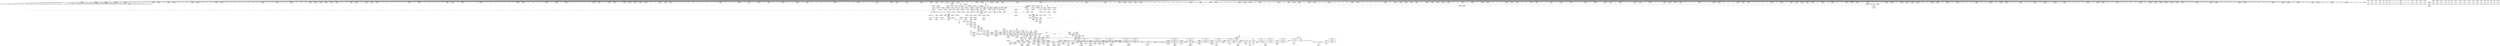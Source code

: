 digraph {
	CE0x5a2a600 [shape=record,shape=Mrecord,label="{CE0x5a2a600|selinux_xfrm_state_pol_flow_match:_tobool20|security/selinux/xfrm.c,208|*SummSink*}"]
	CE0x59909c0 [shape=record,shape=Mrecord,label="{CE0x59909c0|selinux_authorizable_xfrm:_tmp|*SummSink*}"]
	CE0x59908b0 [shape=record,shape=Mrecord,label="{CE0x59908b0|696:_%struct.xfrm_sec_ctx*,_:_CRE_360,368_|*MultipleSource*|Function::selinux_xfrm_state_pol_flow_match&Arg::xp::|security/selinux/xfrm.c,184}"]
	CE0x5a2b000 [shape=record,shape=Mrecord,label="{CE0x5a2b000|selinux_xfrm_state_pol_flow_match:_retval.0}"]
	CE0x5996190 [shape=record,shape=Mrecord,label="{CE0x5996190|696:_%struct.xfrm_sec_ctx*,_:_CRE_544,545_}"]
	CE0x5998610 [shape=record,shape=Mrecord,label="{CE0x5998610|696:_%struct.xfrm_sec_ctx*,_:_CRE_278,279_}"]
	CE0x5a1c800 [shape=record,shape=Mrecord,label="{CE0x5a1c800|16:_i32,_:_CRE_53,54_}"]
	CE0x598f440 [shape=record,shape=Mrecord,label="{CE0x598f440|selinux_xfrm_state_pol_flow_match:_tmp6|security/selinux/xfrm.c,184|*SummSource*}"]
	CE0x598e830 [shape=record,shape=Mrecord,label="{CE0x598e830|696:_%struct.xfrm_sec_ctx*,_:_CRE_493,494_}"]
	CE0x59fa6a0 [shape=record,shape=Mrecord,label="{CE0x59fa6a0|16:_i32,_:_CRE_33,34_}"]
	CE0x59aa920 [shape=record,shape=Mrecord,label="{CE0x59aa920|selinux_xfrm_state_pol_flow_match:_tmp8|security/selinux/xfrm.c,185|*SummSource*}"]
	CE0x5986c00 [shape=record,shape=Mrecord,label="{CE0x5986c00|696:_%struct.xfrm_sec_ctx*,_:_CRE_502,503_}"]
	CE0x59f85b0 [shape=record,shape=Mrecord,label="{CE0x59f85b0|16:_i32,_:_CRE_1,2_}"]
	CE0x59c2980 [shape=record,shape=Mrecord,label="{CE0x59c2980|864:_%struct.xfrm_sec_ctx*,_:_CRE_183,184_}"]
	CE0x59a46a0 [shape=record,shape=Mrecord,label="{CE0x59a46a0|selinux_xfrm_state_pol_flow_match:_tmp3|security/selinux/xfrm.c,184|*SummSource*}"]
	CE0x59f3ef0 [shape=record,shape=Mrecord,label="{CE0x59f3ef0|selinux_authorizable_xfrm:_call|security/selinux/xfrm.c,73|*SummSink*}"]
	CE0x597a8e0 [shape=record,shape=Mrecord,label="{CE0x597a8e0|i32_21|*Constant*|*SummSink*}"]
	CE0x59d18d0 [shape=record,shape=Mrecord,label="{CE0x59d18d0|864:_%struct.xfrm_sec_ctx*,_:_CRE_720,728_|*MultipleSource*|Function::selinux_xfrm_state_pol_flow_match&Arg::x::|security/selinux/xfrm.c,185}"]
	CE0x5a0d4b0 [shape=record,shape=Mrecord,label="{CE0x5a0d4b0|selinux_xfrm_state_pol_flow_match:_tobool6|security/selinux/xfrm.c,192|*SummSink*}"]
	CE0x5981490 [shape=record,shape=Mrecord,label="{CE0x5981490|864:_%struct.xfrm_sec_ctx*,_:_CRE_90,91_}"]
	CE0x59c0010 [shape=record,shape=Mrecord,label="{CE0x59c0010|864:_%struct.xfrm_sec_ctx*,_:_CRE_135,136_}"]
	CE0x59aa440 [shape=record,shape=Mrecord,label="{CE0x59aa440|i64_4|*Constant*|*SummSource*}"]
	CE0x5999e80 [shape=record,shape=Mrecord,label="{CE0x5999e80|696:_%struct.xfrm_sec_ctx*,_:_CRE_584,592_|*MultipleSource*|Function::selinux_xfrm_state_pol_flow_match&Arg::xp::|security/selinux/xfrm.c,184}"]
	CE0x5a1f200 [shape=record,shape=Mrecord,label="{CE0x5a1f200|selinux_xfrm_state_pol_flow_match:_tmp41|security/selinux/xfrm.c,203|*SummSource*}"]
	CE0x59c7b40 [shape=record,shape=Mrecord,label="{CE0x59c7b40|864:_%struct.xfrm_sec_ctx*,_:_CRE_286,287_}"]
	CE0x59d2090 [shape=record,shape=Mrecord,label="{CE0x59d2090|864:_%struct.xfrm_sec_ctx*,_:_CRE_752,768_|*MultipleSource*|Function::selinux_xfrm_state_pol_flow_match&Arg::x::|security/selinux/xfrm.c,185}"]
	CE0x5987f50 [shape=record,shape=Mrecord,label="{CE0x5987f50|864:_%struct.xfrm_sec_ctx*,_:_CRE_95,96_}"]
	CE0x59b7020 [shape=record,shape=Mrecord,label="{CE0x59b7020|696:_%struct.xfrm_sec_ctx*,_:_CRE_176,184_|*MultipleSource*|Function::selinux_xfrm_state_pol_flow_match&Arg::xp::|security/selinux/xfrm.c,184}"]
	CE0x597e610 [shape=record,shape=Mrecord,label="{CE0x597e610|864:_%struct.xfrm_sec_ctx*,_:_CRE_68,69_}"]
	CE0x59d3690 [shape=record,shape=Mrecord,label="{CE0x59d3690|864:_%struct.xfrm_sec_ctx*,_:_CRE_848,856_|*MultipleSource*|Function::selinux_xfrm_state_pol_flow_match&Arg::x::|security/selinux/xfrm.c,185}"]
	CE0x59fcd30 [shape=record,shape=Mrecord,label="{CE0x59fcd30|avc_has_perm:_tclass|Function::avc_has_perm&Arg::tclass::|*SummSink*}"]
	CE0x59cbd20 [shape=record,shape=Mrecord,label="{CE0x59cbd20|selinux_authorizable_ctx:_tmp11|security/selinux/xfrm.c,65}"]
	CE0x59c7f00 [shape=record,shape=Mrecord,label="{CE0x59c7f00|864:_%struct.xfrm_sec_ctx*,_:_CRE_289,290_}"]
	CE0x599daa0 [shape=record,shape=Mrecord,label="{CE0x599daa0|696:_%struct.xfrm_sec_ctx*,_:_CRE_549,550_}"]
	CE0x59a66f0 [shape=record,shape=Mrecord,label="{CE0x59a66f0|864:_%struct.xfrm_sec_ctx*,_:_CRE_161,162_}"]
	CE0x59c0640 [shape=record,shape=Mrecord,label="{CE0x59c0640|864:_%struct.xfrm_sec_ctx*,_:_CRE_141,142_}"]
	CE0x59ab140 [shape=record,shape=Mrecord,label="{CE0x59ab140|selinux_xfrm_state_pol_flow_match:_tmp39|security/selinux/xfrm.c,202|*SummSink*}"]
	CE0x5974540 [shape=record,shape=Mrecord,label="{CE0x5974540|selinux_xfrm_state_pol_flow_match:_if.end|*SummSink*}"]
	CE0x59c2480 [shape=record,shape=Mrecord,label="{CE0x59c2480|864:_%struct.xfrm_sec_ctx*,_:_CRE_179,180_}"]
	CE0x59cda90 [shape=record,shape=Mrecord,label="{CE0x59cda90|864:_%struct.xfrm_sec_ctx*,_:_CRE_536,544_|*MultipleSource*|Function::selinux_xfrm_state_pol_flow_match&Arg::x::|security/selinux/xfrm.c,185}"]
	CE0x59a42d0 [shape=record,shape=Mrecord,label="{CE0x59a42d0|selinux_xfrm_state_pol_flow_match:_tobool|security/selinux/xfrm.c,184|*SummSink*}"]
	CE0x598fe30 [shape=record,shape=Mrecord,label="{CE0x598fe30|696:_%struct.xfrm_sec_ctx*,_:_CRE_112,116_|*MultipleSource*|Function::selinux_xfrm_state_pol_flow_match&Arg::xp::|security/selinux/xfrm.c,184}"]
	CE0x59a70a0 [shape=record,shape=Mrecord,label="{CE0x59a70a0|864:_%struct.xfrm_sec_ctx*,_:_CRE_169,170_}"]
	CE0x59f67e0 [shape=record,shape=Mrecord,label="{CE0x59f67e0|selinux_authorizable_ctx:_land.rhs}"]
	CE0x59c3740 [shape=record,shape=Mrecord,label="{CE0x59c3740|864:_%struct.xfrm_sec_ctx*,_:_CRE_194,196_|*MultipleSource*|Function::selinux_xfrm_state_pol_flow_match&Arg::x::|security/selinux/xfrm.c,185}"]
	CE0x5995c10 [shape=record,shape=Mrecord,label="{CE0x5995c10|696:_%struct.xfrm_sec_ctx*,_:_CRE_0,8_|*MultipleSource*|Function::selinux_xfrm_state_pol_flow_match&Arg::xp::|security/selinux/xfrm.c,184}"]
	CE0x598c090 [shape=record,shape=Mrecord,label="{CE0x598c090|864:_%struct.xfrm_sec_ctx*,_:_CRE_74,75_}"]
	CE0x59a43b0 [shape=record,shape=Mrecord,label="{CE0x59a43b0|i64_2|*Constant*}"]
	CE0x5a06a20 [shape=record,shape=Mrecord,label="{CE0x5a06a20|selinux_xfrm_state_pol_flow_match:_tmp30}"]
	CE0x59fefb0 [shape=record,shape=Mrecord,label="{CE0x59fefb0|selinux_xfrm_state_pol_flow_match:_tmp22|security/selinux/xfrm.c,194|*SummSource*}"]
	CE0x59a8210 [shape=record,shape=Mrecord,label="{CE0x59a8210|864:_%struct.xfrm_sec_ctx*,_:_CRE_118,119_}"]
	CE0x59fe5b0 [shape=record,shape=Mrecord,label="{CE0x59fe5b0|selinux_xfrm_state_pol_flow_match:_tmp21|security/selinux/xfrm.c,194|*SummSource*}"]
	CE0x59f4f10 [shape=record,shape=Mrecord,label="{CE0x59f4f10|selinux_authorizable_ctx:_land.lhs.true}"]
	CE0x59f4ea0 [shape=record,shape=Mrecord,label="{CE0x59f4ea0|_ret_i32_%land.ext,_!dbg_!27723|security/selinux/xfrm.c,63|*SummSink*}"]
	CE0x59cc000 [shape=record,shape=Mrecord,label="{CE0x59cc000|selinux_authorizable_ctx:_tmp12|security/selinux/xfrm.c,65|*SummSink*}"]
	CE0x5981710 [shape=record,shape=Mrecord,label="{CE0x5981710|864:_%struct.xfrm_sec_ctx*,_:_CRE_92,93_}"]
	CE0x59804b0 [shape=record,shape=Mrecord,label="{CE0x59804b0|864:_%struct.xfrm_sec_ctx*,_:_CRE_0,8_|*MultipleSource*|Function::selinux_xfrm_state_pol_flow_match&Arg::x::|security/selinux/xfrm.c,185}"]
	CE0x5a0b250 [shape=record,shape=Mrecord,label="{CE0x5a0b250|i64_10|*Constant*|*SummSource*}"]
	CE0x59fa3a0 [shape=record,shape=Mrecord,label="{CE0x59fa3a0|16:_i32,_:_CRE_30,31_}"]
	CE0x5a00810 [shape=record,shape=Mrecord,label="{CE0x5a00810|i64*_getelementptr_inbounds_(_20_x_i64_,_20_x_i64_*___llvm_gcov_ctr3,_i64_0,_i64_5)|*Constant*|*SummSource*}"]
	CE0x5997eb0 [shape=record,shape=Mrecord,label="{CE0x5997eb0|selinux_xfrm_state_pol_flow_match:_if.end12|*SummSource*}"]
	CE0x59d3490 [shape=record,shape=Mrecord,label="{CE0x59d3490|864:_%struct.xfrm_sec_ctx*,_:_CRE_840,848_|*MultipleSource*|Function::selinux_xfrm_state_pol_flow_match&Arg::x::|security/selinux/xfrm.c,185}"]
	CE0x5994000 [shape=record,shape=Mrecord,label="{CE0x5994000|696:_%struct.xfrm_sec_ctx*,_:_CRE_291,292_}"]
	CE0x5a2efe0 [shape=record,shape=Mrecord,label="{CE0x5a2efe0|selinux_authorizable_ctx:_tmp7|security/selinux/xfrm.c,64|*SummSink*}"]
	CE0x59ac0b0 [shape=record,shape=Mrecord,label="{CE0x59ac0b0|696:_%struct.xfrm_sec_ctx*,_:_CRE_505,506_}"]
	CE0x59ab420 [shape=record,shape=Mrecord,label="{CE0x59ab420|i64*_getelementptr_inbounds_(_20_x_i64_,_20_x_i64_*___llvm_gcov_ctr3,_i64_0,_i64_17)|*Constant*}"]
	CE0x597fda0 [shape=record,shape=Mrecord,label="{CE0x597fda0|864:_%struct.xfrm_sec_ctx*,_:_CRE_14,15_}"]
	CE0x59d1e90 [shape=record,shape=Mrecord,label="{CE0x59d1e90|864:_%struct.xfrm_sec_ctx*,_:_CRE_744,752_|*MultipleSource*|Function::selinux_xfrm_state_pol_flow_match&Arg::x::|security/selinux/xfrm.c,185}"]
	CE0x5a061c0 [shape=record,shape=Mrecord,label="{CE0x5a061c0|i64*_getelementptr_inbounds_(_20_x_i64_,_20_x_i64_*___llvm_gcov_ctr3,_i64_0,_i64_13)|*Constant*}"]
	CE0x599de70 [shape=record,shape=Mrecord,label="{CE0x599de70|selinux_xfrm_state_pol_flow_match:_tmp2|*LoadInst*|security/selinux/xfrm.c,184}"]
	CE0x59bb780 [shape=record,shape=Mrecord,label="{CE0x59bb780|696:_%struct.xfrm_sec_ctx*,_:_CRE_136,144_|*MultipleSource*|Function::selinux_xfrm_state_pol_flow_match&Arg::xp::|security/selinux/xfrm.c,184}"]
	CE0x5a16b10 [shape=record,shape=Mrecord,label="{CE0x5a16b10|0:_i8,_1:_i8,_4:_i32,_:_CRE_4,8_|*MultipleSource*|*LoadInst*|security/selinux/xfrm.c,185|*LoadInst*|security/selinux/xfrm.c,192|*LoadInst*|security/selinux/xfrm.c,200|security/selinux/xfrm.c,200}"]
	CE0x5a043e0 [shape=record,shape=Mrecord,label="{CE0x5a043e0|selinux_xfrm_state_pol_flow_match:_tmp19|security/selinux/xfrm.c,192|*SummSink*}"]
	CE0x5a1dd70 [shape=record,shape=Mrecord,label="{CE0x5a1dd70|selinux_xfrm_state_pol_flow_match:_tmp36|security/selinux/xfrm.c,202|*SummSource*}"]
	CE0x598bcd0 [shape=record,shape=Mrecord,label="{CE0x598bcd0|864:_%struct.xfrm_sec_ctx*,_:_CRE_71,72_}"]
	CE0x59820c0 [shape=record,shape=Mrecord,label="{CE0x59820c0|864:_%struct.xfrm_sec_ctx*,_:_CRE_18,19_}"]
	CE0x59c2200 [shape=record,shape=Mrecord,label="{CE0x59c2200|864:_%struct.xfrm_sec_ctx*,_:_CRE_177,178_}"]
	CE0x59a6ce0 [shape=record,shape=Mrecord,label="{CE0x59a6ce0|864:_%struct.xfrm_sec_ctx*,_:_CRE_166,167_}"]
	CE0x59c2d40 [shape=record,shape=Mrecord,label="{CE0x59c2d40|864:_%struct.xfrm_sec_ctx*,_:_CRE_186,187_}"]
	CE0x5a22a00 [shape=record,shape=Mrecord,label="{CE0x5a22a00|selinux_xfrm_state_pol_flow_match:_u16|security/selinux/xfrm.c,208|*SummSource*}"]
	CE0x59a6330 [shape=record,shape=Mrecord,label="{CE0x59a6330|864:_%struct.xfrm_sec_ctx*,_:_CRE_160,161_}"]
	CE0x59c34c0 [shape=record,shape=Mrecord,label="{CE0x59c34c0|864:_%struct.xfrm_sec_ctx*,_:_CRE_276,277_}"]
	CE0x59d4b60 [shape=record,shape=Mrecord,label="{CE0x59d4b60|selinux_xfrm_state_pol_flow_match:_tmp10|security/selinux/xfrm.c,185}"]
	CE0x59c7c80 [shape=record,shape=Mrecord,label="{CE0x59c7c80|864:_%struct.xfrm_sec_ctx*,_:_CRE_287,288_}"]
	CE0x5a1d000 [shape=record,shape=Mrecord,label="{CE0x5a1d000|16:_i32,_:_CRE_61,62_}"]
	CE0x59ca700 [shape=record,shape=Mrecord,label="{CE0x59ca700|864:_%struct.xfrm_sec_ctx*,_:_CRE_424,428_|*MultipleSource*|Function::selinux_xfrm_state_pol_flow_match&Arg::x::|security/selinux/xfrm.c,185}"]
	CE0x59ae3e0 [shape=record,shape=Mrecord,label="{CE0x59ae3e0|%struct.xfrm_sec_ctx*_null|*Constant*}"]
	CE0x59a7950 [shape=record,shape=Mrecord,label="{CE0x59a7950|864:_%struct.xfrm_sec_ctx*,_:_CRE_111,112_}"]
	CE0x599bb20 [shape=record,shape=Mrecord,label="{CE0x599bb20|696:_%struct.xfrm_sec_ctx*,_:_CRE_302,303_}"]
	CE0x5a1b370 [shape=record,shape=Mrecord,label="{CE0x5a1b370|selinux_xfrm_state_pol_flow_match:_tmp37|security/selinux/xfrm.c,202|*SummSink*}"]
	CE0x5a0bab0 [shape=record,shape=Mrecord,label="{CE0x5a0bab0|selinux_xfrm_state_pol_flow_match:_tmp24|security/selinux/xfrm.c,196|*SummSource*}"]
	CE0x59edfd0 [shape=record,shape=Mrecord,label="{CE0x59edfd0|selinux_authorizable_ctx:_tmp9|security/selinux/xfrm.c,64|*SummSource*}"]
	CE0x5973ac0 [shape=record,shape=Mrecord,label="{CE0x5973ac0|864:_%struct.xfrm_sec_ctx*,_:_CRE_472,480_|*MultipleSource*|Function::selinux_xfrm_state_pol_flow_match&Arg::x::|security/selinux/xfrm.c,185}"]
	CE0x59c78c0 [shape=record,shape=Mrecord,label="{CE0x59c78c0|864:_%struct.xfrm_sec_ctx*,_:_CRE_284,285_}"]
	CE0x59f6fe0 [shape=record,shape=Mrecord,label="{CE0x59f6fe0|selinux_xfrm_state_pol_flow_match:_tmp33|*LoadInst*|security/selinux/xfrm.c,200|*SummSink*}"]
	CE0x5980d10 [shape=record,shape=Mrecord,label="{CE0x5980d10|864:_%struct.xfrm_sec_ctx*,_:_CRE_84,85_}"]
	CE0x598d220 [shape=record,shape=Mrecord,label="{CE0x598d220|696:_%struct.xfrm_sec_ctx*,_:_CRE_328,332_|*MultipleSource*|Function::selinux_xfrm_state_pol_flow_match&Arg::xp::|security/selinux/xfrm.c,184}"]
	CE0x59a9fd0 [shape=record,shape=Mrecord,label="{CE0x59a9fd0|_call_void_mcount()_#3|*SummSource*}"]
	CE0x59a4340 [shape=record,shape=Mrecord,label="{CE0x59a4340|i64_2|*Constant*|*SummSource*}"]
	CE0x5a18120 [shape=record,shape=Mrecord,label="{CE0x5a18120|i64*_getelementptr_inbounds_(_20_x_i64_,_20_x_i64_*___llvm_gcov_ctr3,_i64_0,_i64_18)|*Constant*}"]
	CE0x5a02740 [shape=record,shape=Mrecord,label="{CE0x5a02740|selinux_xfrm_state_pol_flow_match:_tmp15|security/selinux/xfrm.c,190|*SummSource*}"]
	CE0x59a71e0 [shape=record,shape=Mrecord,label="{CE0x59a71e0|864:_%struct.xfrm_sec_ctx*,_:_CRE_170,171_}"]
	CE0x59f8620 [shape=record,shape=Mrecord,label="{CE0x59f8620|16:_i32,_:_CRE_0,1_}"]
	CE0x59797a0 [shape=record,shape=Mrecord,label="{CE0x59797a0|selinux_xfrm_state_pol_flow_match:_xp|Function::selinux_xfrm_state_pol_flow_match&Arg::xp::}"]
	CE0x5a12590 [shape=record,shape=Mrecord,label="{CE0x5a12590|selinux_authorizable_ctx:_conv2|security/selinux/xfrm.c,65}"]
	CE0x59edf10 [shape=record,shape=Mrecord,label="{CE0x59edf10|selinux_authorizable_ctx:_tmp9|security/selinux/xfrm.c,64}"]
	CE0x5a1c200 [shape=record,shape=Mrecord,label="{CE0x5a1c200|16:_i32,_:_CRE_47,48_}"]
	CE0x59c6f00 [shape=record,shape=Mrecord,label="{CE0x59c6f00|864:_%struct.xfrm_sec_ctx*,_:_CRE_277,278_}"]
	CE0x59f38b0 [shape=record,shape=Mrecord,label="{CE0x59f38b0|selinux_authorizable_ctx:_land.end}"]
	CE0x5988f90 [shape=record,shape=Mrecord,label="{CE0x5988f90|864:_%struct.xfrm_sec_ctx*,_:_CRE_108,109_}"]
	CE0x59c3600 [shape=record,shape=Mrecord,label="{CE0x59c3600|864:_%struct.xfrm_sec_ctx*,_:_CRE_192,194_|*MultipleSource*|Function::selinux_xfrm_state_pol_flow_match&Arg::x::|security/selinux/xfrm.c,185}"]
	CE0x59f6060 [shape=record,shape=Mrecord,label="{CE0x59f6060|_call_void_mcount()_#3|*SummSink*}"]
	CE0x59d2c90 [shape=record,shape=Mrecord,label="{CE0x59d2c90|864:_%struct.xfrm_sec_ctx*,_:_CRE_808,816_|*MultipleSource*|Function::selinux_xfrm_state_pol_flow_match&Arg::x::|security/selinux/xfrm.c,185}"]
	CE0x59c4900 [shape=record,shape=Mrecord,label="{CE0x59c4900|864:_%struct.xfrm_sec_ctx*,_:_CRE_216,220_|*MultipleSource*|Function::selinux_xfrm_state_pol_flow_match&Arg::x::|security/selinux/xfrm.c,185}"]
	CE0x59cf490 [shape=record,shape=Mrecord,label="{CE0x59cf490|864:_%struct.xfrm_sec_ctx*,_:_CRE_640,648_|*MultipleSource*|Function::selinux_xfrm_state_pol_flow_match&Arg::x::|security/selinux/xfrm.c,185}"]
	CE0x597dd10 [shape=record,shape=Mrecord,label="{CE0x597dd10|864:_%struct.xfrm_sec_ctx*,_:_CRE_32,40_|*MultipleSource*|Function::selinux_xfrm_state_pol_flow_match&Arg::x::|security/selinux/xfrm.c,185}"]
	CE0x59c0e00 [shape=record,shape=Mrecord,label="{CE0x59c0e00|avc_has_perm:_requested|Function::avc_has_perm&Arg::requested::|*SummSource*}"]
	CE0x59ae450 [shape=record,shape=Mrecord,label="{CE0x59ae450|i64_1|*Constant*}"]
	CE0x5998d40 [shape=record,shape=Mrecord,label="{CE0x5998d40|696:_%struct.xfrm_sec_ctx*,_:_CRE_472,476_|*MultipleSource*|Function::selinux_xfrm_state_pol_flow_match&Arg::xp::|security/selinux/xfrm.c,184}"]
	CE0x5a08990 [shape=record,shape=Mrecord,label="{CE0x5a08990|selinux_xfrm_state_pol_flow_match:_tmp29|*SummSource*}"]
	CE0x5991350 [shape=record,shape=Mrecord,label="{CE0x5991350|selinux_authorizable_xfrm:_tmp1|*SummSource*}"]
	CE0x59f4a40 [shape=record,shape=Mrecord,label="{CE0x59f4a40|selinux_authorizable_ctx:_ctx|Function::selinux_authorizable_ctx&Arg::ctx::|*SummSource*}"]
	CE0x5981f80 [shape=record,shape=Mrecord,label="{CE0x5981f80|864:_%struct.xfrm_sec_ctx*,_:_CRE_17,18_}"]
	CE0x59bfd90 [shape=record,shape=Mrecord,label="{CE0x59bfd90|864:_%struct.xfrm_sec_ctx*,_:_CRE_133,134_}"]
	CE0x5a13430 [shape=record,shape=Mrecord,label="{CE0x5a13430|selinux_authorizable_ctx:_tmp14}"]
	CE0x59d1c40 [shape=record,shape=Mrecord,label="{CE0x59d1c40|864:_%struct.xfrm_sec_ctx*,_:_CRE_736,740_|*MultipleSource*|Function::selinux_xfrm_state_pol_flow_match&Arg::x::|security/selinux/xfrm.c,185}"]
	CE0x59d2890 [shape=record,shape=Mrecord,label="{CE0x59d2890|864:_%struct.xfrm_sec_ctx*,_:_CRE_792,800_|*MultipleSource*|Function::selinux_xfrm_state_pol_flow_match&Arg::x::|security/selinux/xfrm.c,185}"]
	CE0x5991770 [shape=record,shape=Mrecord,label="{CE0x5991770|696:_%struct.xfrm_sec_ctx*,_:_CRE_288,289_}"]
	CE0x59b4b90 [shape=record,shape=Mrecord,label="{CE0x59b4b90|696:_%struct.xfrm_sec_ctx*,_:_CRE_208,224_|*MultipleSource*|Function::selinux_xfrm_state_pol_flow_match&Arg::xp::|security/selinux/xfrm.c,184}"]
	CE0x59f7730 [shape=record,shape=Mrecord,label="{CE0x59f7730|16:_i32,_:_CRE_4,5_}"]
	CE0x59fc6e0 [shape=record,shape=Mrecord,label="{CE0x59fc6e0|selinux_xfrm_state_pol_flow_match:___fl_common17|security/selinux/xfrm.c,208}"]
	CE0x5a0ac60 [shape=record,shape=Mrecord,label="{CE0x5a0ac60|i64_11|*Constant*}"]
	CE0x59738c0 [shape=record,shape=Mrecord,label="{CE0x59738c0|864:_%struct.xfrm_sec_ctx*,_:_CRE_464,472_|*MultipleSource*|Function::selinux_xfrm_state_pol_flow_match&Arg::x::|security/selinux/xfrm.c,185}"]
	CE0x59ed3c0 [shape=record,shape=Mrecord,label="{CE0x59ed3c0|selinux_authorizable_ctx:_conv|security/selinux/xfrm.c,64}"]
	CE0x597de90 [shape=record,shape=Mrecord,label="{CE0x597de90|864:_%struct.xfrm_sec_ctx*,_:_CRE_48,56_|*MultipleSource*|Function::selinux_xfrm_state_pol_flow_match&Arg::x::|security/selinux/xfrm.c,185}"]
	CE0x5a03de0 [shape=record,shape=Mrecord,label="{CE0x5a03de0|selinux_xfrm_state_pol_flow_match:_tmp18|security/selinux/xfrm.c,192|*SummSink*}"]
	CE0x59a6f60 [shape=record,shape=Mrecord,label="{CE0x59a6f60|864:_%struct.xfrm_sec_ctx*,_:_CRE_168,169_}"]
	CE0x5a09030 [shape=record,shape=Mrecord,label="{CE0x5a09030|i32_(i32,_i32,_i16,_i32,_%struct.common_audit_data.1017*)*_bitcast_(i32_(i32,_i32,_i16,_i32,_%struct.common_audit_data.495*)*_avc_has_perm_to_i32_(i32,_i32,_i16,_i32,_%struct.common_audit_data.1017*)*)|*Constant*}"]
	CE0x59fe310 [shape=record,shape=Mrecord,label="{CE0x59fe310|selinux_xfrm_state_pol_flow_match:_tmp44|security/selinux/xfrm.c,208|*SummSink*}"]
	CE0x59ff330 [shape=record,shape=Mrecord,label="{CE0x59ff330|selinux_xfrm_state_pol_flow_match:_call|security/selinux/xfrm.c,196}"]
	CE0x5979900 [shape=record,shape=Mrecord,label="{CE0x5979900|696:_%struct.xfrm_sec_ctx*,_:_CRE_296,297_}"]
	CE0x78eda20 [shape=record,shape=Mrecord,label="{CE0x78eda20|696:_%struct.xfrm_sec_ctx*,_:_CRE_284,285_}"]
	CE0x5981da0 [shape=record,shape=Mrecord,label="{CE0x5981da0|selinux_xfrm_state_pol_flow_match:_entry|*SummSource*}"]
	CE0x59c7780 [shape=record,shape=Mrecord,label="{CE0x59c7780|864:_%struct.xfrm_sec_ctx*,_:_CRE_283,284_}"]
	CE0x59ff6f0 [shape=record,shape=Mrecord,label="{CE0x59ff6f0|selinux_xfrm_state_pol_flow_match:_call|security/selinux/xfrm.c,196|*SummSink*}"]
	CE0x59a7810 [shape=record,shape=Mrecord,label="{CE0x59a7810|864:_%struct.xfrm_sec_ctx*,_:_CRE_110,111_}"]
	CE0x5a01ba0 [shape=record,shape=Mrecord,label="{CE0x5a01ba0|selinux_xfrm_state_pol_flow_match:_tmp39|security/selinux/xfrm.c,202}"]
	CE0x59fde00 [shape=record,shape=Mrecord,label="{CE0x59fde00|selinux_xfrm_state_pol_flow_match:_tmp44|security/selinux/xfrm.c,208|*SummSource*}"]
	CE0x5a1bc00 [shape=record,shape=Mrecord,label="{CE0x5a1bc00|16:_i32,_:_CRE_41,42_}"]
	CE0x5a182c0 [shape=record,shape=Mrecord,label="{CE0x5a182c0|i64*_getelementptr_inbounds_(_20_x_i64_,_20_x_i64_*___llvm_gcov_ctr3,_i64_0,_i64_18)|*Constant*|*SummSource*}"]
	CE0x5a16c20 [shape=record,shape=Mrecord,label="{CE0x5a16c20|selinux_xfrm_state_pol_flow_match:_tmp42|security/selinux/xfrm.c,208|*SummSink*}"]
	CE0x5a00670 [shape=record,shape=Mrecord,label="{CE0x5a00670|i64*_getelementptr_inbounds_(_20_x_i64_,_20_x_i64_*___llvm_gcov_ctr3,_i64_0,_i64_5)|*Constant*}"]
	CE0x597a750 [shape=record,shape=Mrecord,label="{CE0x597a750|selinux_xfrm_state_pol_flow_match:_if.else4|*SummSource*}"]
	CE0x5a06f30 [shape=record,shape=Mrecord,label="{CE0x5a06f30|i64*_getelementptr_inbounds_(_20_x_i64_,_20_x_i64_*___llvm_gcov_ctr3,_i64_0,_i64_14)|*Constant*}"]
	CE0x59cbd90 [shape=record,shape=Mrecord,label="{CE0x59cbd90|selinux_authorizable_ctx:_tmp11|security/selinux/xfrm.c,65|*SummSource*}"]
	CE0x59abb90 [shape=record,shape=Mrecord,label="{CE0x59abb90|selinux_authorizable_xfrm:_tmp|*SummSource*}"]
	CE0x5988310 [shape=record,shape=Mrecord,label="{CE0x5988310|864:_%struct.xfrm_sec_ctx*,_:_CRE_98,99_}"]
	CE0x59766a0 [shape=record,shape=Mrecord,label="{CE0x59766a0|selinux_xfrm_state_pol_flow_match:_bb|*SummSource*}"]
	CE0x5a03280 [shape=record,shape=Mrecord,label="{CE0x5a03280|i64_4|*Constant*}"]
	CE0x5974800 [shape=record,shape=Mrecord,label="{CE0x5974800|696:_%struct.xfrm_sec_ctx*,_:_CRE_16,24_|*MultipleSource*|Function::selinux_xfrm_state_pol_flow_match&Arg::xp::|security/selinux/xfrm.c,184}"]
	CE0x59840e0 [shape=record,shape=Mrecord,label="{CE0x59840e0|696:_%struct.xfrm_sec_ctx*,_:_CRE_498,499_}"]
	CE0x5991060 [shape=record,shape=Mrecord,label="{CE0x5991060|696:_%struct.xfrm_sec_ctx*,_:_CRE_400,408_|*MultipleSource*|Function::selinux_xfrm_state_pol_flow_match&Arg::xp::|security/selinux/xfrm.c,184}"]
	CE0x599e910 [shape=record,shape=Mrecord,label="{CE0x599e910|696:_%struct.xfrm_sec_ctx*,_:_CRE_522,523_}"]
	CE0x59fcf90 [shape=record,shape=Mrecord,label="{CE0x59fcf90|i32_1|*Constant*}"]
	CE0x59fb1b0 [shape=record,shape=Mrecord,label="{CE0x59fb1b0|selinux_xfrm_state_pol_flow_match:_security5|security/selinux/xfrm.c,192|*SummSink*}"]
	CE0x5988450 [shape=record,shape=Mrecord,label="{CE0x5988450|864:_%struct.xfrm_sec_ctx*,_:_CRE_99,100_}"]
	CE0x5a075a0 [shape=record,shape=Mrecord,label="{CE0x5a075a0|selinux_xfrm_state_pol_flow_match:_tmp31|*SummSource*}"]
	CE0x59890d0 [shape=record,shape=Mrecord,label="{CE0x59890d0|864:_%struct.xfrm_sec_ctx*,_:_CRE_109,110_}"]
	CE0x59845e0 [shape=record,shape=Mrecord,label="{CE0x59845e0|696:_%struct.xfrm_sec_ctx*,_:_CRE_515,516_}"]
	CE0x5996f60 [shape=record,shape=Mrecord,label="{CE0x5996f60|selinux_xfrm_state_pol_flow_match:_bb|*SummSink*}"]
	CE0x5a04570 [shape=record,shape=Mrecord,label="{CE0x5a04570|i64*_getelementptr_inbounds_(_20_x_i64_,_20_x_i64_*___llvm_gcov_ctr3,_i64_0,_i64_12)|*Constant*|*SummSink*}"]
	CE0x5994480 [shape=record,shape=Mrecord,label="{CE0x5994480|696:_%struct.xfrm_sec_ctx*,_:_CRE_537,538_}"]
	CE0x5995850 [shape=record,shape=Mrecord,label="{CE0x5995850|GLOBAL:___llvm_gcov_ctr3|Global_var:__llvm_gcov_ctr3|*SummSink*}"]
	CE0x59873a0 [shape=record,shape=Mrecord,label="{CE0x59873a0|696:_%struct.xfrm_sec_ctx*,_:_CRE_56,64_|*MultipleSource*|Function::selinux_xfrm_state_pol_flow_match&Arg::xp::|security/selinux/xfrm.c,184}"]
	CE0x5983d20 [shape=record,shape=Mrecord,label="{CE0x5983d20|selinux_xfrm_state_pol_flow_match:_if.then7|*SummSink*}"]
	CE0x5985e80 [shape=record,shape=Mrecord,label="{CE0x5985e80|696:_%struct.xfrm_sec_ctx*,_:_CRE_308,310_|*MultipleSource*|Function::selinux_xfrm_state_pol_flow_match&Arg::xp::|security/selinux/xfrm.c,184}"]
	CE0x5a0a290 [shape=record,shape=Mrecord,label="{CE0x5a0a290|_ret_i32_%call,_!dbg_!27714|security/selinux/xfrm.c,73}"]
	CE0x5a04aa0 [shape=record,shape=Mrecord,label="{CE0x5a04aa0|i64*_getelementptr_inbounds_(_20_x_i64_,_20_x_i64_*___llvm_gcov_ctr3,_i64_0,_i64_12)|*Constant*}"]
	CE0x5a2f320 [shape=record,shape=Mrecord,label="{CE0x5a2f320|selinux_authorizable_ctx:_tmp8|security/selinux/xfrm.c,64}"]
	CE0x5a03bc0 [shape=record,shape=Mrecord,label="{CE0x5a03bc0|selinux_xfrm_state_pol_flow_match:_tmp18|security/selinux/xfrm.c,192|*SummSource*}"]
	CE0x59cb000 [shape=record,shape=Mrecord,label="{CE0x59cb000|selinux_authorizable_ctx:_tmp10|security/selinux/xfrm.c,64}"]
	CE0x59a8350 [shape=record,shape=Mrecord,label="{CE0x59a8350|864:_%struct.xfrm_sec_ctx*,_:_CRE_119,120_}"]
	CE0x59fd340 [shape=record,shape=Mrecord,label="{CE0x59fd340|%struct.common_audit_data.1017*_null|*Constant*}"]
	CE0x59c6100 [shape=record,shape=Mrecord,label="{CE0x59c6100|864:_%struct.xfrm_sec_ctx*,_:_CRE_268,269_|*MultipleSource*|Function::selinux_xfrm_state_pol_flow_match&Arg::x::|security/selinux/xfrm.c,185}"]
	CE0x59fccc0 [shape=record,shape=Mrecord,label="{CE0x59fccc0|avc_has_perm:_tclass|Function::avc_has_perm&Arg::tclass::|*SummSource*}"]
	CE0x5982200 [shape=record,shape=Mrecord,label="{CE0x5982200|864:_%struct.xfrm_sec_ctx*,_:_CRE_19,20_}"]
	CE0x597f730 [shape=record,shape=Mrecord,label="{CE0x597f730|864:_%struct.xfrm_sec_ctx*,_:_CRE_9,10_}"]
	CE0x59d1010 [shape=record,shape=Mrecord,label="{CE0x59d1010|864:_%struct.xfrm_sec_ctx*,_:_CRE_707,708_}"]
	CE0x59956e0 [shape=record,shape=Mrecord,label="{CE0x59956e0|696:_%struct.xfrm_sec_ctx*,_:_CRE_32,40_|*MultipleSource*|Function::selinux_xfrm_state_pol_flow_match&Arg::xp::|security/selinux/xfrm.c,184}"]
	CE0x599dbe0 [shape=record,shape=Mrecord,label="{CE0x599dbe0|696:_%struct.xfrm_sec_ctx*,_:_CRE_550,551_}"]
	CE0x59bde10 [shape=record,shape=Mrecord,label="{CE0x59bde10|selinux_xfrm_state_pol_flow_match:_tmp13|security/selinux/xfrm.c,187|*SummSource*}"]
	CE0x59ffbd0 [shape=record,shape=Mrecord,label="{CE0x59ffbd0|GLOBAL:_selinux_authorizable_xfrm|*Constant*|*SummSource*}"]
	CE0x5988bd0 [shape=record,shape=Mrecord,label="{CE0x5988bd0|864:_%struct.xfrm_sec_ctx*,_:_CRE_105,106_}"]
	CE0x5987980 [shape=record,shape=Mrecord,label="{CE0x5987980|selinux_xfrm_state_pol_flow_match:_if.else|*SummSink*}"]
	CE0x7643a90 [shape=record,shape=Mrecord,label="{CE0x7643a90|696:_%struct.xfrm_sec_ctx*,_:_CRE_281,282_}"]
	CE0x5a134a0 [shape=record,shape=Mrecord,label="{CE0x5a134a0|selinux_authorizable_ctx:_tmp14|*SummSource*}"]
	CE0x59c3100 [shape=record,shape=Mrecord,label="{CE0x59c3100|864:_%struct.xfrm_sec_ctx*,_:_CRE_189,190_}"]
	CE0x597c040 [shape=record,shape=Mrecord,label="{CE0x597c040|i64_1|*Constant*|*SummSink*}"]
	CE0x5a01f90 [shape=record,shape=Mrecord,label="{CE0x5a01f90|selinux_xfrm_state_pol_flow_match:_tmp14|security/selinux/xfrm.c,190|*SummSource*}"]
	CE0x5a2bf00 [shape=record,shape=Mrecord,label="{CE0x5a2bf00|selinux_xfrm_state_pol_flow_match:_tmp46|security/selinux/xfrm.c,211|*SummSink*}"]
	CE0x59a8d50 [shape=record,shape=Mrecord,label="{CE0x59a8d50|864:_%struct.xfrm_sec_ctx*,_:_CRE_127,128_}"]
	CE0x59aaf20 [shape=record,shape=Mrecord,label="{CE0x59aaf20|selinux_xfrm_state_pol_flow_match:_tmp39|security/selinux/xfrm.c,202|*SummSource*}"]
	CE0x59bf750 [shape=record,shape=Mrecord,label="{CE0x59bf750|864:_%struct.xfrm_sec_ctx*,_:_CRE_128,129_}"]
	CE0x599e6d0 [shape=record,shape=Mrecord,label="{CE0x599e6d0|696:_%struct.xfrm_sec_ctx*,_:_CRE_519,520_}"]
	CE0x5a051d0 [shape=record,shape=Mrecord,label="{CE0x5a051d0|selinux_xfrm_state_pol_flow_match:_tmp27|security/selinux/xfrm.c,198|*SummSource*}"]
	"CONST[source:0(mediator),value:2(dynamic)][purpose:{subject}]"
	CE0x59cd890 [shape=record,shape=Mrecord,label="{CE0x59cd890|864:_%struct.xfrm_sec_ctx*,_:_CRE_528,536_|*MultipleSource*|Function::selinux_xfrm_state_pol_flow_match&Arg::x::|security/selinux/xfrm.c,185}"]
	CE0x59b81c0 [shape=record,shape=Mrecord,label="{CE0x59b81c0|696:_%struct.xfrm_sec_ctx*,_:_CRE_172,176_|*MultipleSource*|Function::selinux_xfrm_state_pol_flow_match&Arg::xp::|security/selinux/xfrm.c,184}"]
	CE0x5a1b150 [shape=record,shape=Mrecord,label="{CE0x5a1b150|selinux_xfrm_state_pol_flow_match:_tmp37|security/selinux/xfrm.c,202|*SummSource*}"]
	CE0x5a29e00 [shape=record,shape=Mrecord,label="{CE0x5a29e00|_ret_i32_%retval.0,_!dbg_!27728|security/selinux/avc.c,775|*SummSource*}"]
	CE0x59a3830 [shape=record,shape=Mrecord,label="{CE0x59a3830|selinux_authorizable_ctx:_tmp4|security/selinux/xfrm.c,63|*SummSource*}"]
	CE0x5a1cd00 [shape=record,shape=Mrecord,label="{CE0x5a1cd00|16:_i32,_:_CRE_58,59_}"]
	CE0x5a12840 [shape=record,shape=Mrecord,label="{CE0x5a12840|selinux_authorizable_ctx:_conv2|security/selinux/xfrm.c,65|*SummSink*}"]
	CE0x5a126c0 [shape=record,shape=Mrecord,label="{CE0x5a126c0|selinux_authorizable_ctx:_conv2|security/selinux/xfrm.c,65|*SummSource*}"]
	CE0x59af640 [shape=record,shape=Mrecord,label="{CE0x59af640|selinux_authorizable_ctx:_tmp|*SummSource*}"]
	CE0x5984520 [shape=record,shape=Mrecord,label="{CE0x5984520|696:_%struct.xfrm_sec_ctx*,_:_CRE_514,515_}"]
	CE0x5989580 [shape=record,shape=Mrecord,label="{CE0x5989580|696:_%struct.xfrm_sec_ctx*,_:_CRE_528,529_}"]
	CE0x5a146b0 [shape=record,shape=Mrecord,label="{CE0x5a146b0|selinux_authorizable_ctx:_land.ext|security/selinux/xfrm.c,64|*SummSource*}"]
	CE0x59c2700 [shape=record,shape=Mrecord,label="{CE0x59c2700|864:_%struct.xfrm_sec_ctx*,_:_CRE_181,182_}"]
	CE0x5982480 [shape=record,shape=Mrecord,label="{CE0x5982480|864:_%struct.xfrm_sec_ctx*,_:_CRE_21,22_}"]
	CE0x59f6740 [shape=record,shape=Mrecord,label="{CE0x59f6740|selinux_authorizable_ctx:_land.lhs.true|*SummSink*}"]
	CE0x59d3c90 [shape=record,shape=Mrecord,label="{CE0x59d3c90|864:_%struct.xfrm_sec_ctx*,_:_CRE_872,880_|*MultipleSource*|Function::selinux_xfrm_state_pol_flow_match&Arg::x::|security/selinux/xfrm.c,185}"]
	CE0x59d0d90 [shape=record,shape=Mrecord,label="{CE0x59d0d90|864:_%struct.xfrm_sec_ctx*,_:_CRE_705,706_}"]
	CE0x5973ec0 [shape=record,shape=Mrecord,label="{CE0x5973ec0|864:_%struct.xfrm_sec_ctx*,_:_CRE_484,488_|*MultipleSource*|Function::selinux_xfrm_state_pol_flow_match&Arg::x::|security/selinux/xfrm.c,185}"]
	CE0x59a1790 [shape=record,shape=Mrecord,label="{CE0x59a1790|696:_%struct.xfrm_sec_ctx*,_:_CRE_533,534_}"]
	CE0x59b93d0 [shape=record,shape=Mrecord,label="{CE0x59b93d0|696:_%struct.xfrm_sec_ctx*,_:_CRE_160,168_|*MultipleSource*|Function::selinux_xfrm_state_pol_flow_match&Arg::xp::|security/selinux/xfrm.c,184}"]
	CE0x598c6d0 [shape=record,shape=Mrecord,label="{CE0x598c6d0|864:_%struct.xfrm_sec_ctx*,_:_CRE_79,80_}"]
	CE0x59aa850 [shape=record,shape=Mrecord,label="{CE0x59aa850|selinux_xfrm_state_pol_flow_match:_tmp8|security/selinux/xfrm.c,185}"]
	CE0x59c7300 [shape=record,shape=Mrecord,label="{CE0x59c7300|864:_%struct.xfrm_sec_ctx*,_:_CRE_279,280_}"]
	CE0x59a2ee0 [shape=record,shape=Mrecord,label="{CE0x59a2ee0|selinux_authorizable_xfrm:_tmp2|*SummSource*}"]
	CE0x59f95a0 [shape=record,shape=Mrecord,label="{CE0x59f95a0|16:_i32,_:_CRE_16,17_}"]
	CE0x5a2e1e0 [shape=record,shape=Mrecord,label="{CE0x5a2e1e0|selinux_authorizable_ctx:_tmp5|security/selinux/xfrm.c,63|*SummSource*}"]
	CE0x599e850 [shape=record,shape=Mrecord,label="{CE0x599e850|696:_%struct.xfrm_sec_ctx*,_:_CRE_521,522_}"]
	CE0x598c450 [shape=record,shape=Mrecord,label="{CE0x598c450|864:_%struct.xfrm_sec_ctx*,_:_CRE_77,78_}"]
	CE0x59f93a0 [shape=record,shape=Mrecord,label="{CE0x59f93a0|16:_i32,_:_CRE_14,15_}"]
	CE0x59c8180 [shape=record,shape=Mrecord,label="{CE0x59c8180|864:_%struct.xfrm_sec_ctx*,_:_CRE_291,292_}"]
	CE0x59d1650 [shape=record,shape=Mrecord,label="{CE0x59d1650|selinux_xfrm_state_pol_flow_match:_tmp7|*LoadInst*|security/selinux/xfrm.c,185}"]
	CE0x5a1d400 [shape=record,shape=Mrecord,label="{CE0x5a1d400|selinux_xfrm_state_pol_flow_match:___fl_common|security/selinux/xfrm.c,202}"]
	CE0x597d130 [shape=record,shape=Mrecord,label="{CE0x597d130|696:_%struct.xfrm_sec_ctx*,_:_CRE_320,321_|*MultipleSource*|Function::selinux_xfrm_state_pol_flow_match&Arg::xp::|security/selinux/xfrm.c,184}"]
	CE0x59fcc50 [shape=record,shape=Mrecord,label="{CE0x59fcc50|avc_has_perm:_tclass|Function::avc_has_perm&Arg::tclass::}"]
	CE0x599cf40 [shape=record,shape=Mrecord,label="{CE0x599cf40|696:_%struct.xfrm_sec_ctx*,_:_CRE_672,680_|*MultipleSource*|Function::selinux_xfrm_state_pol_flow_match&Arg::xp::|security/selinux/xfrm.c,184}"]
	CE0x59c2840 [shape=record,shape=Mrecord,label="{CE0x59c2840|864:_%struct.xfrm_sec_ctx*,_:_CRE_182,183_}"]
	CE0x5a1d500 [shape=record,shape=Mrecord,label="{CE0x5a1d500|selinux_xfrm_state_pol_flow_match:___fl_common|security/selinux/xfrm.c,202|*SummSource*}"]
	CE0x5986410 [shape=record,shape=Mrecord,label="{CE0x5986410|selinux_xfrm_state_pol_flow_match:_tmp6|security/selinux/xfrm.c,184}"]
	CE0x59903c0 [shape=record,shape=Mrecord,label="{CE0x59903c0|selinux_authorizable_xfrm:_tmp3|*SummSink*}"]
	CE0x59d0090 [shape=record,shape=Mrecord,label="{CE0x59d0090|864:_%struct.xfrm_sec_ctx*,_:_CRE_688,696_|*MultipleSource*|Function::selinux_xfrm_state_pol_flow_match&Arg::x::|security/selinux/xfrm.c,185}"]
	CE0x59740c0 [shape=record,shape=Mrecord,label="{CE0x59740c0|864:_%struct.xfrm_sec_ctx*,_:_CRE_488,492_|*MultipleSource*|Function::selinux_xfrm_state_pol_flow_match&Arg::x::|security/selinux/xfrm.c,185}"]
	CE0x598e5f0 [shape=record,shape=Mrecord,label="{CE0x598e5f0|696:_%struct.xfrm_sec_ctx*,_:_CRE_490,491_}"]
	CE0x5a1f790 [shape=record,shape=Mrecord,label="{CE0x5a1f790|i64_15|*Constant*|*SummSource*}"]
	CE0x5990ee0 [shape=record,shape=Mrecord,label="{CE0x5990ee0|696:_%struct.xfrm_sec_ctx*,_:_CRE_392,400_|*MultipleSource*|Function::selinux_xfrm_state_pol_flow_match&Arg::xp::|security/selinux/xfrm.c,184}"]
	CE0x598f5c0 [shape=record,shape=Mrecord,label="{CE0x598f5c0|selinux_xfrm_state_pol_flow_match:_tmp6|security/selinux/xfrm.c,184|*SummSink*}"]
	CE0x59cd690 [shape=record,shape=Mrecord,label="{CE0x59cd690|864:_%struct.xfrm_sec_ctx*,_:_CRE_520,528_|*MultipleSource*|Function::selinux_xfrm_state_pol_flow_match&Arg::x::|security/selinux/xfrm.c,185}"]
	CE0x5a1c500 [shape=record,shape=Mrecord,label="{CE0x5a1c500|16:_i32,_:_CRE_50,51_}"]
	CE0x59802d0 [shape=record,shape=Mrecord,label="{CE0x59802d0|selinux_xfrm_state_pol_flow_match:_security1|security/selinux/xfrm.c,185|*SummSource*}"]
	CE0x59bf560 [shape=record,shape=Mrecord,label="{CE0x59bf560|i64*_getelementptr_inbounds_(_20_x_i64_,_20_x_i64_*___llvm_gcov_ctr3,_i64_0,_i64_6)|*Constant*|*SummSink*}"]
	CE0x5977870 [shape=record,shape=Mrecord,label="{CE0x5977870|selinux_xfrm_state_pol_flow_match:_if.then14|*SummSource*}"]
	CE0x5a28a80 [shape=record,shape=Mrecord,label="{CE0x5a28a80|avc_has_perm:_ssid|Function::avc_has_perm&Arg::ssid::|*SummSink*}"]
	CE0x59c9100 [shape=record,shape=Mrecord,label="{CE0x59c9100|864:_%struct.xfrm_sec_ctx*,_:_CRE_336,344_|*MultipleSource*|Function::selinux_xfrm_state_pol_flow_match&Arg::x::|security/selinux/xfrm.c,185}"]
	CE0x59ce490 [shape=record,shape=Mrecord,label="{CE0x59ce490|864:_%struct.xfrm_sec_ctx*,_:_CRE_576,584_|*MultipleSource*|Function::selinux_xfrm_state_pol_flow_match&Arg::x::|security/selinux/xfrm.c,185}"]
	CE0x5996700 [shape=record,shape=Mrecord,label="{CE0x5996700|selinux_xfrm_state_pol_flow_match:_tmp5|security/selinux/xfrm.c,184}"]
	CE0x599cc00 [shape=record,shape=Mrecord,label="{CE0x599cc00|696:_%struct.xfrm_sec_ctx*,_:_CRE_656,664_|*MultipleSource*|Function::selinux_xfrm_state_pol_flow_match&Arg::xp::|security/selinux/xfrm.c,184}"]
	CE0x59fe2a0 [shape=record,shape=Mrecord,label="{CE0x59fe2a0|avc_has_perm:_entry}"]
	CE0x59fd1e0 [shape=record,shape=Mrecord,label="{CE0x59fd1e0|i32_1|*Constant*|*SummSink*}"]
	CE0x59f4720 [shape=record,shape=Mrecord,label="{CE0x59f4720|selinux_authorizable_ctx:_entry|*SummSource*}"]
	CE0x59c0c80 [shape=record,shape=Mrecord,label="{CE0x59c0c80|864:_%struct.xfrm_sec_ctx*,_:_CRE_146,147_}"]
	CE0x5a1c700 [shape=record,shape=Mrecord,label="{CE0x5a1c700|16:_i32,_:_CRE_52,53_}"]
	CE0x59ff4d0 [shape=record,shape=Mrecord,label="{CE0x59ff4d0|selinux_xfrm_state_pol_flow_match:_call|security/selinux/xfrm.c,196|*SummSource*}"]
	CE0x59c2fc0 [shape=record,shape=Mrecord,label="{CE0x59c2fc0|864:_%struct.xfrm_sec_ctx*,_:_CRE_188,189_}"]
	CE0x59c3d00 [shape=record,shape=Mrecord,label="{CE0x59c3d00|864:_%struct.xfrm_sec_ctx*,_:_CRE_200,202_|*MultipleSource*|Function::selinux_xfrm_state_pol_flow_match&Arg::x::|security/selinux/xfrm.c,185}"]
	CE0x5a0a5d0 [shape=record,shape=Mrecord,label="{CE0x5a0a5d0|_ret_i32_%call,_!dbg_!27714|security/selinux/xfrm.c,73|*SummSink*}"]
	CE0x59ca500 [shape=record,shape=Mrecord,label="{CE0x59ca500|864:_%struct.xfrm_sec_ctx*,_:_CRE_416,424_|*MultipleSource*|Function::selinux_xfrm_state_pol_flow_match&Arg::x::|security/selinux/xfrm.c,185}"]
	CE0x5991170 [shape=record,shape=Mrecord,label="{CE0x5991170|696:_%struct.xfrm_sec_ctx*,_:_CRE_408,416_|*MultipleSource*|Function::selinux_xfrm_state_pol_flow_match&Arg::xp::|security/selinux/xfrm.c,184}"]
	CE0x5a2de50 [shape=record,shape=Mrecord,label="{CE0x5a2de50|selinux_authorizable_xfrm:_tmp4|*LoadInst*|security/selinux/xfrm.c,73|*SummSink*}"]
	CE0x5a1b800 [shape=record,shape=Mrecord,label="{CE0x5a1b800|16:_i32,_:_CRE_37,38_}"]
	CE0x5981850 [shape=record,shape=Mrecord,label="{CE0x5981850|864:_%struct.xfrm_sec_ctx*,_:_CRE_93,94_}"]
	CE0x597da90 [shape=record,shape=Mrecord,label="{CE0x597da90|864:_%struct.xfrm_sec_ctx*,_:_CRE_64,65_}"]
	CE0x59ed4f0 [shape=record,shape=Mrecord,label="{CE0x59ed4f0|selinux_authorizable_ctx:_conv|security/selinux/xfrm.c,64|*SummSource*}"]
	CE0x5980e50 [shape=record,shape=Mrecord,label="{CE0x5980e50|864:_%struct.xfrm_sec_ctx*,_:_CRE_85,86_}"]
	CE0x597fee0 [shape=record,shape=Mrecord,label="{CE0x597fee0|864:_%struct.xfrm_sec_ctx*,_:_CRE_15,16_}"]
	CE0x5a1bf00 [shape=record,shape=Mrecord,label="{CE0x5a1bf00|16:_i32,_:_CRE_44,45_}"]
	CE0x598bf50 [shape=record,shape=Mrecord,label="{CE0x598bf50|864:_%struct.xfrm_sec_ctx*,_:_CRE_73,74_}"]
	CE0x5988590 [shape=record,shape=Mrecord,label="{CE0x5988590|864:_%struct.xfrm_sec_ctx*,_:_CRE_100,101_}"]
	CE0x5980260 [shape=record,shape=Mrecord,label="{CE0x5980260|selinux_xfrm_state_pol_flow_match:_security1|security/selinux/xfrm.c,185|*SummSink*}"]
	CE0x5a130c0 [shape=record,shape=Mrecord,label="{CE0x5a130c0|i1_false|*Constant*}"]
	CE0x597afc0 [shape=record,shape=Mrecord,label="{CE0x597afc0|i32_21|*Constant*|*SummSource*}"]
	CE0x6d3e410 [shape=record,shape=Mrecord,label="{CE0x6d3e410|696:_%struct.xfrm_sec_ctx*,_:_CRE_295,296_}"]
	CE0x59f5660 [shape=record,shape=Mrecord,label="{CE0x59f5660|selinux_authorizable_ctx:_tmp4|security/selinux/xfrm.c,63|*SummSink*}"]
	CE0x59c1e40 [shape=record,shape=Mrecord,label="{CE0x59c1e40|864:_%struct.xfrm_sec_ctx*,_:_CRE_174,175_}"]
	CE0x599e9d0 [shape=record,shape=Mrecord,label="{CE0x599e9d0|696:_%struct.xfrm_sec_ctx*,_:_CRE_523,524_}"]
	CE0x5987720 [shape=record,shape=Mrecord,label="{CE0x5987720|selinux_xfrm_state_pol_flow_match:_if.then3}"]
	CE0x5994700 [shape=record,shape=Mrecord,label="{CE0x5994700|696:_%struct.xfrm_sec_ctx*,_:_CRE_539,540_}"]
	CE0x5a0d520 [shape=record,shape=Mrecord,label="{CE0x5a0d520|selinux_xfrm_state_pol_flow_match:_tobool6|security/selinux/xfrm.c,192|*SummSource*}"]
	CE0x59c5300 [shape=record,shape=Mrecord,label="{CE0x59c5300|864:_%struct.xfrm_sec_ctx*,_:_CRE_240,248_|*MultipleSource*|Function::selinux_xfrm_state_pol_flow_match&Arg::x::|security/selinux/xfrm.c,185}"]
	CE0x5996770 [shape=record,shape=Mrecord,label="{CE0x5996770|selinux_xfrm_state_pol_flow_match:_tmp4|security/selinux/xfrm.c,184|*SummSink*}"]
	CE0x526b150 [shape=record,shape=Mrecord,label="{CE0x526b150|696:_%struct.xfrm_sec_ctx*,_:_CRE_282,283_}"]
	CE0x59d4cc0 [shape=record,shape=Mrecord,label="{CE0x59d4cc0|selinux_xfrm_state_pol_flow_match:_tmp10|security/selinux/xfrm.c,185|*SummSource*}"]
	CE0x59d0620 [shape=record,shape=Mrecord,label="{CE0x59d0620|864:_%struct.xfrm_sec_ctx*,_:_CRE_700,701_}"]
	CE0x5a13560 [shape=record,shape=Mrecord,label="{CE0x5a13560|selinux_authorizable_ctx:_tmp14|*SummSink*}"]
	CE0x599e610 [shape=record,shape=Mrecord,label="{CE0x599e610|696:_%struct.xfrm_sec_ctx*,_:_CRE_518,519_}"]
	CE0x59964a0 [shape=record,shape=Mrecord,label="{CE0x59964a0|i64*_getelementptr_inbounds_(_20_x_i64_,_20_x_i64_*___llvm_gcov_ctr3,_i64_0,_i64_0)|*Constant*|*SummSink*}"]
	CE0x5a28e40 [shape=record,shape=Mrecord,label="{CE0x5a28e40|avc_has_perm:_tsid|Function::avc_has_perm&Arg::tsid::|*SummSink*}"]
	CE0x5995af0 [shape=record,shape=Mrecord,label="{CE0x5995af0|selinux_xfrm_state_pol_flow_match:_security|security/selinux/xfrm.c,184}"]
	CE0x59ba650 [shape=record,shape=Mrecord,label="{CE0x59ba650|696:_%struct.xfrm_sec_ctx*,_:_CRE_152,160_|*MultipleSource*|Function::selinux_xfrm_state_pol_flow_match&Arg::xp::|security/selinux/xfrm.c,184}"]
	CE0x5a0b1e0 [shape=record,shape=Mrecord,label="{CE0x5a0b1e0|i64_10|*Constant*}"]
	CE0x5982340 [shape=record,shape=Mrecord,label="{CE0x5982340|864:_%struct.xfrm_sec_ctx*,_:_CRE_20,21_}"]
	CE0x5a29fe0 [shape=record,shape=Mrecord,label="{CE0x5a29fe0|_ret_i32_%retval.0,_!dbg_!27728|security/selinux/avc.c,775|*SummSink*}"]
	CE0x5a12e00 [shape=record,shape=Mrecord,label="{CE0x5a12e00|selinux_authorizable_ctx:_cmp3|security/selinux/xfrm.c,65|*SummSink*}"]
	CE0x5994c10 [shape=record,shape=Mrecord,label="{CE0x5994c10|selinux_xfrm_state_pol_flow_match:_if.then10}"]
	CE0x59af5d0 [shape=record,shape=Mrecord,label="{CE0x59af5d0|COLLAPSED:_GCMRE___llvm_gcov_ctr16_internal_global_7_x_i64_zeroinitializer:_elem_0:default:}"]
	CE0x59c4300 [shape=record,shape=Mrecord,label="{CE0x59c4300|864:_%struct.xfrm_sec_ctx*,_:_CRE_204,205_|*MultipleSource*|Function::selinux_xfrm_state_pol_flow_match&Arg::x::|security/selinux/xfrm.c,185}"]
	CE0x59c7a00 [shape=record,shape=Mrecord,label="{CE0x59c7a00|864:_%struct.xfrm_sec_ctx*,_:_CRE_285,286_}"]
	CE0x59c8b00 [shape=record,shape=Mrecord,label="{CE0x59c8b00|864:_%struct.xfrm_sec_ctx*,_:_CRE_312,320_|*MultipleSource*|Function::selinux_xfrm_state_pol_flow_match&Arg::x::|security/selinux/xfrm.c,185}"]
	CE0x59a1610 [shape=record,shape=Mrecord,label="{CE0x59a1610|696:_%struct.xfrm_sec_ctx*,_:_CRE_531,532_}"]
	CE0x597c7d0 [shape=record,shape=Mrecord,label="{CE0x597c7d0|selinux_xfrm_state_pol_flow_match:_if.end11|*SummSource*}"]
	CE0x59fb290 [shape=record,shape=Mrecord,label="{CE0x59fb290|selinux_xfrm_state_pol_flow_match:_tmp16|*LoadInst*|security/selinux/xfrm.c,192|*SummSource*}"]
	CE0x59f2230 [shape=record,shape=Mrecord,label="{CE0x59f2230|selinux_authorizable_ctx:_land.end|*SummSink*}"]
	CE0x5a02210 [shape=record,shape=Mrecord,label="{CE0x5a02210|selinux_xfrm_state_pol_flow_match:_tmp15|security/selinux/xfrm.c,190|*SummSink*}"]
	CE0x59abb20 [shape=record,shape=Mrecord,label="{CE0x59abb20|COLLAPSED:_GCMRE___llvm_gcov_ctr17246_internal_global_2_x_i64_zeroinitializer:_elem_0:default:}"]
	CE0x59cf290 [shape=record,shape=Mrecord,label="{CE0x59cf290|864:_%struct.xfrm_sec_ctx*,_:_CRE_632,636_|*MultipleSource*|Function::selinux_xfrm_state_pol_flow_match&Arg::x::|security/selinux/xfrm.c,185}"]
	CE0x59d0b10 [shape=record,shape=Mrecord,label="{CE0x59d0b10|864:_%struct.xfrm_sec_ctx*,_:_CRE_703,704_}"]
	CE0x59a7460 [shape=record,shape=Mrecord,label="{CE0x59a7460|864:_%struct.xfrm_sec_ctx*,_:_CRE_172,173_}"]
	CE0x59c5900 [shape=record,shape=Mrecord,label="{CE0x59c5900|864:_%struct.xfrm_sec_ctx*,_:_CRE_250,251_|*MultipleSource*|Function::selinux_xfrm_state_pol_flow_match&Arg::x::|security/selinux/xfrm.c,185}"]
	CE0x5983980 [shape=record,shape=Mrecord,label="{CE0x5983980|696:_%struct.xfrm_sec_ctx*,_:_CRE_299,300_}"]
	CE0x59f9ca0 [shape=record,shape=Mrecord,label="{CE0x59f9ca0|16:_i32,_:_CRE_23,24_}"]
	CE0x59a8c10 [shape=record,shape=Mrecord,label="{CE0x59a8c10|864:_%struct.xfrm_sec_ctx*,_:_CRE_126,127_}"]
	CE0x59fa1a0 [shape=record,shape=Mrecord,label="{CE0x59fa1a0|16:_i32,_:_CRE_28,29_}"]
	CE0x59d4570 [shape=record,shape=Mrecord,label="{CE0x59d4570|selinux_xfrm_state_pol_flow_match:_tmp9|security/selinux/xfrm.c,185}"]
	CE0x59c88b0 [shape=record,shape=Mrecord,label="{CE0x59c88b0|864:_%struct.xfrm_sec_ctx*,_:_CRE_304,312_|*MultipleSource*|Function::selinux_xfrm_state_pol_flow_match&Arg::x::|security/selinux/xfrm.c,185}"]
	CE0x5993f40 [shape=record,shape=Mrecord,label="{CE0x5993f40|696:_%struct.xfrm_sec_ctx*,_:_CRE_290,291_}"]
	CE0x59fa7a0 [shape=record,shape=Mrecord,label="{CE0x59fa7a0|16:_i32,_:_CRE_34,35_}"]
	CE0x597dbd0 [shape=record,shape=Mrecord,label="{CE0x597dbd0|864:_%struct.xfrm_sec_ctx*,_:_CRE_24,32_|*MultipleSource*|Function::selinux_xfrm_state_pol_flow_match&Arg::x::|security/selinux/xfrm.c,185}"]
	CE0x59a7320 [shape=record,shape=Mrecord,label="{CE0x59a7320|864:_%struct.xfrm_sec_ctx*,_:_CRE_171,172_}"]
	CE0x59c0290 [shape=record,shape=Mrecord,label="{CE0x59c0290|864:_%struct.xfrm_sec_ctx*,_:_CRE_137,138_}"]
	CE0x59945c0 [shape=record,shape=Mrecord,label="{CE0x59945c0|696:_%struct.xfrm_sec_ctx*,_:_CRE_538,539_}"]
	CE0x59f97a0 [shape=record,shape=Mrecord,label="{CE0x59f97a0|16:_i32,_:_CRE_18,19_}"]
	CE0x5a29d90 [shape=record,shape=Mrecord,label="{CE0x5a29d90|selinux_xfrm_state_pol_flow_match:_tobool20|security/selinux/xfrm.c,208}"]
	CE0x5a1cf00 [shape=record,shape=Mrecord,label="{CE0x5a1cf00|16:_i32,_:_CRE_60,61_}"]
	CE0x59fd070 [shape=record,shape=Mrecord,label="{CE0x59fd070|i32_1|*Constant*|*SummSource*}"]
	CE0x59acfe0 [shape=record,shape=Mrecord,label="{CE0x59acfe0|GLOBAL:___llvm_gcov_ctr16|Global_var:__llvm_gcov_ctr16}"]
	CE0x5983040 [shape=record,shape=Mrecord,label="{CE0x5983040|i32_40|*Constant*|*SummSource*}"]
	CE0x59bdbf0 [shape=record,shape=Mrecord,label="{CE0x59bdbf0|selinux_xfrm_state_pol_flow_match:_tmp13|security/selinux/xfrm.c,187}"]
	CE0x5997da0 [shape=record,shape=Mrecord,label="{CE0x5997da0|selinux_xfrm_state_pol_flow_match:_entry}"]
	CE0x59d0890 [shape=record,shape=Mrecord,label="{CE0x59d0890|864:_%struct.xfrm_sec_ctx*,_:_CRE_701,702_}"]
	CE0x5a17210 [shape=record,shape=Mrecord,label="{CE0x5a17210|selinux_xfrm_state_pol_flow_match:_tmp43|security/selinux/xfrm.c,208}"]
	CE0x59a76a0 [shape=record,shape=Mrecord,label="{CE0x59a76a0|selinux_xfrm_state_pol_flow_match:_tobool|security/selinux/xfrm.c,184}"]
	CE0x5981350 [shape=record,shape=Mrecord,label="{CE0x5981350|864:_%struct.xfrm_sec_ctx*,_:_CRE_89,90_}"]
	CE0x599e000 [shape=record,shape=Mrecord,label="{CE0x599e000|696:_%struct.xfrm_sec_ctx*,_:_CRE_552,560_|*MultipleSource*|Function::selinux_xfrm_state_pol_flow_match&Arg::xp::|security/selinux/xfrm.c,184}"]
	CE0x5a28ba0 [shape=record,shape=Mrecord,label="{CE0x5a28ba0|avc_has_perm:_tsid|Function::avc_has_perm&Arg::tsid::}"]
	CE0x59efa90 [shape=record,shape=Mrecord,label="{CE0x59efa90|selinux_authorizable_ctx:_tmp3|security/selinux/xfrm.c,63|*SummSource*}"]
	CE0x59886d0 [shape=record,shape=Mrecord,label="{CE0x59886d0|864:_%struct.xfrm_sec_ctx*,_:_CRE_101,102_}"]
	CE0x598c950 [shape=record,shape=Mrecord,label="{CE0x598c950|864:_%struct.xfrm_sec_ctx*,_:_CRE_81,82_}"]
	CE0x5994980 [shape=record,shape=Mrecord,label="{CE0x5994980|696:_%struct.xfrm_sec_ctx*,_:_CRE_541,542_}"]
	CE0x59f90a0 [shape=record,shape=Mrecord,label="{CE0x59f90a0|16:_i32,_:_CRE_11,12_}"]
	CE0x5a04060 [shape=record,shape=Mrecord,label="{CE0x5a04060|selinux_xfrm_state_pol_flow_match:_tmp19|security/selinux/xfrm.c,192}"]
	CE0x5a06b10 [shape=record,shape=Mrecord,label="{CE0x5a06b10|selinux_xfrm_state_pol_flow_match:_tmp30|*SummSource*}"]
	CE0x59a8ad0 [shape=record,shape=Mrecord,label="{CE0x59a8ad0|864:_%struct.xfrm_sec_ctx*,_:_CRE_125,126_}"]
	CE0x59c5f00 [shape=record,shape=Mrecord,label="{CE0x59c5f00|864:_%struct.xfrm_sec_ctx*,_:_CRE_264,268_|*MultipleSource*|Function::selinux_xfrm_state_pol_flow_match&Arg::x::|security/selinux/xfrm.c,185}"]
	CE0x59abff0 [shape=record,shape=Mrecord,label="{CE0x59abff0|696:_%struct.xfrm_sec_ctx*,_:_CRE_485,486_}"]
	CE0x5a0d6b0 [shape=record,shape=Mrecord,label="{CE0x5a0d6b0|i64*_getelementptr_inbounds_(_20_x_i64_,_20_x_i64_*___llvm_gcov_ctr3,_i64_0,_i64_9)|*Constant*|*SummSink*}"]
	CE0x59859e0 [shape=record,shape=Mrecord,label="{CE0x59859e0|696:_%struct.xfrm_sec_ctx*,_:_CRE_510,511_}"]
	CE0x599b380 [shape=record,shape=Mrecord,label="{CE0x599b380|selinux_xfrm_state_pol_flow_match:_if.else4}"]
	CE0x59efb70 [shape=record,shape=Mrecord,label="{CE0x59efb70|selinux_authorizable_ctx:_ctx_doi|security/selinux/xfrm.c,64|*SummSink*}"]
	CE0x59959b0 [shape=record,shape=Mrecord,label="{CE0x59959b0|selinux_xfrm_state_pol_flow_match:_tmp4|security/selinux/xfrm.c,184|*SummSource*}"]
	CE0x59c7dc0 [shape=record,shape=Mrecord,label="{CE0x59c7dc0|864:_%struct.xfrm_sec_ctx*,_:_CRE_288,289_}"]
	CE0x59d2290 [shape=record,shape=Mrecord,label="{CE0x59d2290|864:_%struct.xfrm_sec_ctx*,_:_CRE_768,776_|*MultipleSource*|Function::selinux_xfrm_state_pol_flow_match&Arg::x::|security/selinux/xfrm.c,185}"]
	CE0x5995f10 [shape=record,shape=Mrecord,label="{CE0x5995f10|696:_%struct.xfrm_sec_ctx*,_:_CRE_542,543_}"]
	CE0x599ba60 [shape=record,shape=Mrecord,label="{CE0x599ba60|696:_%struct.xfrm_sec_ctx*,_:_CRE_301,302_}"]
	CE0x59a20e0 [shape=record,shape=Mrecord,label="{CE0x59a20e0|696:_%struct.xfrm_sec_ctx*,_:_CRE_88,96_|*MultipleSource*|Function::selinux_xfrm_state_pol_flow_match&Arg::xp::|security/selinux/xfrm.c,184}"]
	CE0x59aeea0 [shape=record,shape=Mrecord,label="{CE0x59aeea0|selinux_authorizable_ctx:_tmp2|security/selinux/xfrm.c,63}"]
	CE0x59aff50 [shape=record,shape=Mrecord,label="{CE0x59aff50|selinux_authorizable_ctx:_cmp|security/selinux/xfrm.c,64}"]
	CE0x59ca300 [shape=record,shape=Mrecord,label="{CE0x59ca300|864:_%struct.xfrm_sec_ctx*,_:_CRE_408,416_|*MultipleSource*|Function::selinux_xfrm_state_pol_flow_match&Arg::x::|security/selinux/xfrm.c,185}"]
	CE0x59a60b0 [shape=record,shape=Mrecord,label="{CE0x59a60b0|864:_%struct.xfrm_sec_ctx*,_:_CRE_150,151_}"]
	CE0x5999ef0 [shape=record,shape=Mrecord,label="{CE0x5999ef0|696:_%struct.xfrm_sec_ctx*,_:_CRE_592,600_|*MultipleSource*|Function::selinux_xfrm_state_pol_flow_match&Arg::xp::|security/selinux/xfrm.c,184}"]
	CE0x5a26e90 [shape=record,shape=Mrecord,label="{CE0x5a26e90|selinux_xfrm_state_pol_flow_match:_call19|security/selinux/xfrm.c,208}"]
	CE0x5a2b660 [shape=record,shape=Mrecord,label="{CE0x5a2b660|i64*_getelementptr_inbounds_(_20_x_i64_,_20_x_i64_*___llvm_gcov_ctr3,_i64_0,_i64_19)|*Constant*}"]
	CE0x59c7640 [shape=record,shape=Mrecord,label="{CE0x59c7640|864:_%struct.xfrm_sec_ctx*,_:_CRE_282,283_}"]
	CE0x597c0f0 [shape=record,shape=Mrecord,label="{CE0x597c0f0|selinux_xfrm_state_pol_flow_match:_if.else8|*SummSink*}"]
	CE0x5a0d640 [shape=record,shape=Mrecord,label="{CE0x5a0d640|i64_7|*Constant*}"]
	CE0x59bfc50 [shape=record,shape=Mrecord,label="{CE0x59bfc50|864:_%struct.xfrm_sec_ctx*,_:_CRE_132,133_}"]
	CE0x59edc10 [shape=record,shape=Mrecord,label="{CE0x59edc10|selinux_authorizable_ctx:_tmp8|security/selinux/xfrm.c,64|*SummSink*}"]
	CE0x599e140 [shape=record,shape=Mrecord,label="{CE0x599e140|696:_%struct.xfrm_sec_ctx*,_:_CRE_560,568_|*MultipleSource*|Function::selinux_xfrm_state_pol_flow_match&Arg::xp::|security/selinux/xfrm.c,184}"]
	CE0x59a61f0 [shape=record,shape=Mrecord,label="{CE0x59a61f0|864:_%struct.xfrm_sec_ctx*,_:_CRE_151,152_}"]
	CE0x59ffda0 [shape=record,shape=Mrecord,label="{CE0x59ffda0|selinux_xfrm_state_pol_flow_match:_tmp10|security/selinux/xfrm.c,185|*SummSink*}"]
	CE0x5a07070 [shape=record,shape=Mrecord,label="{CE0x5a07070|i64*_getelementptr_inbounds_(_20_x_i64_,_20_x_i64_*___llvm_gcov_ctr3,_i64_0,_i64_14)|*Constant*|*SummSource*}"]
	CE0x59cc350 [shape=record,shape=Mrecord,label="{CE0x59cc350|selinux_authorizable_ctx:_tmp12|security/selinux/xfrm.c,65}"]
	CE0x59f6880 [shape=record,shape=Mrecord,label="{CE0x59f6880|selinux_authorizable_ctx:_land.rhs|*SummSource*}"]
	CE0x5a07920 [shape=record,shape=Mrecord,label="{CE0x5a07920|selinux_xfrm_state_pol_flow_match:_security13|security/selinux/xfrm.c,200|*SummSource*}"]
	CE0x5a2d0c0 [shape=record,shape=Mrecord,label="{CE0x5a2d0c0|_ret_i32_%retval.0,_!dbg_!27749|security/selinux/xfrm.c,211|*SummSource*}"]
	CE0x5a05a00 [shape=record,shape=Mrecord,label="{CE0x5a05a00|selinux_xfrm_state_pol_flow_match:_tmp28|security/selinux/xfrm.c,198|*SummSource*}"]
	CE0x5a1de10 [shape=record,shape=Mrecord,label="{CE0x5a1de10|selinux_xfrm_state_pol_flow_match:_tmp36|security/selinux/xfrm.c,202|*SummSink*}"]
	CE0x5995430 [shape=record,shape=Mrecord,label="{CE0x5995430|selinux_xfrm_state_pol_flow_match:_return|*SummSource*}"]
	CE0x59d2490 [shape=record,shape=Mrecord,label="{CE0x59d2490|864:_%struct.xfrm_sec_ctx*,_:_CRE_776,784_|*MultipleSource*|Function::selinux_xfrm_state_pol_flow_match&Arg::x::|security/selinux/xfrm.c,185}"]
	CE0x5a1c000 [shape=record,shape=Mrecord,label="{CE0x5a1c000|16:_i32,_:_CRE_45,46_}"]
	CE0x5a28790 [shape=record,shape=Mrecord,label="{CE0x5a28790|avc_has_perm:_requested|Function::avc_has_perm&Arg::requested::|*SummSink*}"]
	CE0x59a4780 [shape=record,shape=Mrecord,label="{CE0x59a4780|selinux_xfrm_state_pol_flow_match:_tmp3|security/selinux/xfrm.c,184|*SummSink*}"]
	CE0x5a032f0 [shape=record,shape=Mrecord,label="{CE0x5a032f0|selinux_xfrm_state_pol_flow_match:_tmp8|security/selinux/xfrm.c,185|*SummSink*}"]
	CE0x59d4300 [shape=record,shape=Mrecord,label="{CE0x59d4300|i64*_getelementptr_inbounds_(_20_x_i64_,_20_x_i64_*___llvm_gcov_ctr3,_i64_0,_i64_5)|*Constant*|*SummSink*}"]
	CE0x59f4150 [shape=record,shape=Mrecord,label="{CE0x59f4150|GLOBAL:_selinux_authorizable_ctx|*Constant*}"]
	CE0x59f2150 [shape=record,shape=Mrecord,label="{CE0x59f2150|i64*_getelementptr_inbounds_(_7_x_i64_,_7_x_i64_*___llvm_gcov_ctr16,_i64_0,_i64_0)|*Constant*|*SummSink*}"]
	CE0x597f220 [shape=record,shape=Mrecord,label="{CE0x597f220|696:_%struct.xfrm_sec_ctx*,_:_CRE_314,316_|*MultipleSource*|Function::selinux_xfrm_state_pol_flow_match&Arg::xp::|security/selinux/xfrm.c,184}"]
	CE0x5a017d0 [shape=record,shape=Mrecord,label="{CE0x5a017d0|selinux_xfrm_state_pol_flow_match:_tmp38|security/selinux/xfrm.c,202|*SummSource*}"]
	CE0x5a1cc00 [shape=record,shape=Mrecord,label="{CE0x5a1cc00|16:_i32,_:_CRE_57,58_}"]
	CE0x5a08a00 [shape=record,shape=Mrecord,label="{CE0x5a08a00|selinux_xfrm_state_pol_flow_match:_tmp29|*SummSink*}"]
	CE0x59fcaf0 [shape=record,shape=Mrecord,label="{CE0x59fcaf0|i16_39|*Constant*|*SummSink*}"]
	CE0x59f0970 [shape=record,shape=Mrecord,label="{CE0x59f0970|selinux_authorizable_ctx:_ctx_doi|security/selinux/xfrm.c,64|*SummSource*}"]
	CE0x59d3a90 [shape=record,shape=Mrecord,label="{CE0x59d3a90|864:_%struct.xfrm_sec_ctx*,_:_CRE_864,872_|*MultipleSource*|Function::selinux_xfrm_state_pol_flow_match&Arg::x::|security/selinux/xfrm.c,185}"]
	CE0x5a0c0f0 [shape=record,shape=Mrecord,label="{CE0x5a0c0f0|selinux_xfrm_state_pol_flow_match:_tmp25|security/selinux/xfrm.c,196|*SummSource*}"]
	CE0x59c8f00 [shape=record,shape=Mrecord,label="{CE0x59c8f00|864:_%struct.xfrm_sec_ctx*,_:_CRE_328,336_|*MultipleSource*|Function::selinux_xfrm_state_pol_flow_match&Arg::x::|security/selinux/xfrm.c,185}"]
	CE0x5a05160 [shape=record,shape=Mrecord,label="{CE0x5a05160|selinux_xfrm_state_pol_flow_match:_tmp27|security/selinux/xfrm.c,198}"]
	CE0x5a09190 [shape=record,shape=Mrecord,label="{CE0x5a09190|i32_(i32,_i32,_i16,_i32,_%struct.common_audit_data.1017*)*_bitcast_(i32_(i32,_i32,_i16,_i32,_%struct.common_audit_data.495*)*_avc_has_perm_to_i32_(i32,_i32,_i16,_i32,_%struct.common_audit_data.1017*)*)|*Constant*|*SummSource*}"]
	CE0x62fc240 [shape=record,shape=Mrecord,label="{CE0x62fc240|696:_%struct.xfrm_sec_ctx*,_:_CRE_416,424_|*MultipleSource*|Function::selinux_xfrm_state_pol_flow_match&Arg::xp::|security/selinux/xfrm.c,184}"]
	CE0x59f76a0 [shape=record,shape=Mrecord,label="{CE0x59f76a0|16:_i32,_:_CRE_3,4_}"]
	CE0x59c8540 [shape=record,shape=Mrecord,label="{CE0x59c8540|864:_%struct.xfrm_sec_ctx*,_:_CRE_296,300_|*MultipleSource*|Function::selinux_xfrm_state_pol_flow_match&Arg::x::|security/selinux/xfrm.c,185}"]
	CE0x5993d10 [shape=record,shape=Mrecord,label="{CE0x5993d10|selinux_xfrm_state_pol_flow_match:_if.then|*SummSink*}"]
	CE0x5a1fd40 [shape=record,shape=Mrecord,label="{CE0x5a1fd40|selinux_xfrm_state_pol_flow_match:_ctx_sid|security/selinux/xfrm.c,200}"]
	CE0x59cb230 [shape=record,shape=Mrecord,label="{CE0x59cb230|selinux_authorizable_ctx:_tmp10|security/selinux/xfrm.c,64|*SummSink*}"]
	CE0x59cc880 [shape=record,shape=Mrecord,label="{CE0x59cc880|i64*_getelementptr_inbounds_(_7_x_i64_,_7_x_i64_*___llvm_gcov_ctr16,_i64_0,_i64_6)|*Constant*|*SummSink*}"]
	CE0x59ef5d0 [shape=record,shape=Mrecord,label="{CE0x59ef5d0|i64_3|*Constant*}"]
	CE0x5986a80 [shape=record,shape=Mrecord,label="{CE0x5986a80|696:_%struct.xfrm_sec_ctx*,_:_CRE_500,501_}"]
	CE0x5a0b020 [shape=record,shape=Mrecord,label="{CE0x5a0b020|i64_11|*Constant*|*SummSink*}"]
	CE0x5a09750 [shape=record,shape=Mrecord,label="{CE0x5a09750|avc_has_perm:_entry|*SummSource*}"]
	CE0x597ecf0 [shape=record,shape=Mrecord,label="{CE0x597ecf0|696:_%struct.xfrm_sec_ctx*,_:_CRE_297,298_}"]
	CE0x5983910 [shape=record,shape=Mrecord,label="{CE0x5983910|696:_%struct.xfrm_sec_ctx*,_:_CRE_300,301_}"]
	CE0x59f5ec0 [shape=record,shape=Mrecord,label="{CE0x59f5ec0|_call_void_mcount()_#3}"]
	CE0x59cb0c0 [shape=record,shape=Mrecord,label="{CE0x59cb0c0|selinux_authorizable_ctx:_tmp10|security/selinux/xfrm.c,64|*SummSource*}"]
	CE0x59d2a90 [shape=record,shape=Mrecord,label="{CE0x59d2a90|864:_%struct.xfrm_sec_ctx*,_:_CRE_800,808_|*MultipleSource*|Function::selinux_xfrm_state_pol_flow_match&Arg::x::|security/selinux/xfrm.c,185}"]
	CE0x5a0c2d0 [shape=record,shape=Mrecord,label="{CE0x5a0c2d0|selinux_xfrm_state_pol_flow_match:_tmp25|security/selinux/xfrm.c,196|*SummSink*}"]
	CE0x59cde90 [shape=record,shape=Mrecord,label="{CE0x59cde90|864:_%struct.xfrm_sec_ctx*,_:_CRE_548,552_|*MultipleSource*|Function::selinux_xfrm_state_pol_flow_match&Arg::x::|security/selinux/xfrm.c,185}"]
	CE0x59fc860 [shape=record,shape=Mrecord,label="{CE0x59fc860|selinux_xfrm_state_pol_flow_match:___fl_common17|security/selinux/xfrm.c,208|*SummSource*}"]
	CE0x597d500 [shape=record,shape=Mrecord,label="{CE0x597d500|696:_%struct.xfrm_sec_ctx*,_:_CRE_483,484_}"]
	CE0x59c4f00 [shape=record,shape=Mrecord,label="{CE0x59c4f00|864:_%struct.xfrm_sec_ctx*,_:_CRE_228,232_|*MultipleSource*|Function::selinux_xfrm_state_pol_flow_match&Arg::x::|security/selinux/xfrm.c,185}"]
	CE0x59f47e0 [shape=record,shape=Mrecord,label="{CE0x59f47e0|selinux_authorizable_ctx:_entry|*SummSink*}"]
	CE0x5a121e0 [shape=record,shape=Mrecord,label="{CE0x5a121e0|selinux_authorizable_ctx:_tmp13|*LoadInst*|security/selinux/xfrm.c,65|*SummSink*}"]
	CE0x5973340 [shape=record,shape=Mrecord,label="{CE0x5973340|864:_%struct.xfrm_sec_ctx*,_:_CRE_448,452_|*MultipleSource*|Function::selinux_xfrm_state_pol_flow_match&Arg::x::|security/selinux/xfrm.c,185}"]
	CE0x59fe830 [shape=record,shape=Mrecord,label="{CE0x59fe830|selinux_xfrm_state_pol_flow_match:_tmp22|security/selinux/xfrm.c,194|*SummSink*}"]
	CE0x5a081d0 [shape=record,shape=Mrecord,label="{CE0x5a081d0|selinux_xfrm_state_pol_flow_match:_tmp33|*LoadInst*|security/selinux/xfrm.c,200}"]
	CE0x5998c30 [shape=record,shape=Mrecord,label="{CE0x5998c30|696:_%struct.xfrm_sec_ctx*,_:_CRE_464,472_|*MultipleSource*|Function::selinux_xfrm_state_pol_flow_match&Arg::xp::|security/selinux/xfrm.c,184}"]
	CE0x59f8b80 [shape=record,shape=Mrecord,label="{CE0x59f8b80|16:_i32,_:_CRE_5,6_}"]
	CE0x59d1510 [shape=record,shape=Mrecord,label="{CE0x59d1510|864:_%struct.xfrm_sec_ctx*,_:_CRE_711,712_}"]
	CE0x59833b0 [shape=record,shape=Mrecord,label="{CE0x59833b0|selinux_xfrm_state_pol_flow_match:_x|Function::selinux_xfrm_state_pol_flow_match&Arg::x::|*SummSource*}"]
	CE0x5a15cc0 [shape=record,shape=Mrecord,label="{CE0x5a15cc0|selinux_authorizable_ctx:_tmp15|security/selinux/xfrm.c,64|*SummSink*}"]
	CE0x59940c0 [shape=record,shape=Mrecord,label="{CE0x59940c0|696:_%struct.xfrm_sec_ctx*,_:_CRE_292,293_}"]
	CE0x59a6470 [shape=record,shape=Mrecord,label="{CE0x59a6470|864:_%struct.xfrm_sec_ctx*,_:_CRE_152,156_|*MultipleSource*|Function::selinux_xfrm_state_pol_flow_match&Arg::x::|security/selinux/xfrm.c,185}"]
	CE0x59a4510 [shape=record,shape=Mrecord,label="{CE0x59a4510|i64_2|*Constant*|*SummSink*}"]
	CE0x59fa2a0 [shape=record,shape=Mrecord,label="{CE0x59fa2a0|16:_i32,_:_CRE_29,30_}"]
	CE0x59a80d0 [shape=record,shape=Mrecord,label="{CE0x59a80d0|864:_%struct.xfrm_sec_ctx*,_:_CRE_117,118_}"]
	CE0x59f0c30 [shape=record,shape=Mrecord,label="{CE0x59f0c30|selinux_authorizable_ctx:_tmp6|*LoadInst*|security/selinux/xfrm.c,64}"]
	CE0x59962d0 [shape=record,shape=Mrecord,label="{CE0x59962d0|696:_%struct.xfrm_sec_ctx*,_:_CRE_545,546_}"]
	CE0x597a320 [shape=record,shape=Mrecord,label="{CE0x597a320|i32_0|*Constant*|*SummSink*}"]
	CE0x597b120 [shape=record,shape=Mrecord,label="{CE0x597b120|GLOBAL:___llvm_gcov_ctr3|Global_var:__llvm_gcov_ctr3}"]
	CE0x5a01170 [shape=record,shape=Mrecord,label="{CE0x5a01170|selinux_xfrm_state_pol_flow_match:_tmp40|security/selinux/xfrm.c,203|*SummSink*}"]
	CE0x5986160 [shape=record,shape=Mrecord,label="{CE0x5986160|i32_40|*Constant*|*SummSink*}"]
	CE0x5a2bb80 [shape=record,shape=Mrecord,label="{CE0x5a2bb80|selinux_xfrm_state_pol_flow_match:_tmp45|security/selinux/xfrm.c,211|*SummSource*}"]
	CE0x59a2f50 [shape=record,shape=Mrecord,label="{CE0x59a2f50|selinux_authorizable_xfrm:_tmp2|*SummSink*}"]
	CE0x59a1e40 [shape=record,shape=Mrecord,label="{CE0x59a1e40|i32_0|*Constant*}"]
	CE0x59bfb10 [shape=record,shape=Mrecord,label="{CE0x59bfb10|864:_%struct.xfrm_sec_ctx*,_:_CRE_131,132_}"]
	CE0x59d0ed0 [shape=record,shape=Mrecord,label="{CE0x59d0ed0|864:_%struct.xfrm_sec_ctx*,_:_CRE_706,707_}"]
	CE0x59a9c60 [shape=record,shape=Mrecord,label="{CE0x59a9c60|696:_%struct.xfrm_sec_ctx*,_:_CRE_256,260_|*MultipleSource*|Function::selinux_xfrm_state_pol_flow_match&Arg::xp::|security/selinux/xfrm.c,184}"]
	CE0x5a0b3c0 [shape=record,shape=Mrecord,label="{CE0x5a0b3c0|selinux_xfrm_state_pol_flow_match:_tmp23|security/selinux/xfrm.c,196}"]
	CE0x5a2dba0 [shape=record,shape=Mrecord,label="{CE0x5a2dba0|selinux_authorizable_xfrm:_tmp4|*LoadInst*|security/selinux/xfrm.c,73}"]
	CE0x59fe540 [shape=record,shape=Mrecord,label="{CE0x59fe540|selinux_xfrm_state_pol_flow_match:_tmp21|security/selinux/xfrm.c,194}"]
	CE0x597a530 [shape=record,shape=Mrecord,label="{CE0x597a530|selinux_xfrm_state_pol_flow_match:_entry|*SummSink*}"]
	CE0x5a09db0 [shape=record,shape=Mrecord,label="{CE0x5a09db0|selinux_authorizable_xfrm:_x|Function::selinux_authorizable_xfrm&Arg::x::}"]
	CE0x5a06360 [shape=record,shape=Mrecord,label="{CE0x5a06360|i64*_getelementptr_inbounds_(_20_x_i64_,_20_x_i64_*___llvm_gcov_ctr3,_i64_0,_i64_13)|*Constant*|*SummSource*}"]
	CE0x5a28cd0 [shape=record,shape=Mrecord,label="{CE0x5a28cd0|avc_has_perm:_tsid|Function::avc_has_perm&Arg::tsid::|*SummSource*}"]
	CE0x59d4090 [shape=record,shape=Mrecord,label="{CE0x59d4090|selinux_xfrm_state_pol_flow_match:_tmp7|*LoadInst*|security/selinux/xfrm.c,185|*SummSink*}"]
	CE0x5a0a420 [shape=record,shape=Mrecord,label="{CE0x5a0a420|_ret_i32_%call,_!dbg_!27714|security/selinux/xfrm.c,73|*SummSource*}"]
	CE0x598a0c0 [shape=record,shape=Mrecord,label="{CE0x598a0c0|selinux_xfrm_state_pol_flow_match:_security|security/selinux/xfrm.c,184|*SummSource*}"]
	CE0x59fb940 [shape=record,shape=Mrecord,label="{CE0x59fb940|selinux_xfrm_state_pol_flow_match:_tmp20|security/selinux/xfrm.c,192|*SummSource*}"]
	CE0x598c310 [shape=record,shape=Mrecord,label="{CE0x598c310|864:_%struct.xfrm_sec_ctx*,_:_CRE_76,77_}"]
	CE0x5a09840 [shape=record,shape=Mrecord,label="{CE0x5a09840|GLOBAL:_selinux_authorizable_xfrm|*Constant*|*SummSink*}"]
	CE0x5a1d880 [shape=record,shape=Mrecord,label="{CE0x5a1d880|selinux_xfrm_state_pol_flow_match:_tmp35|security/selinux/xfrm.c,202|*SummSource*}"]
	CE0x59a36e0 [shape=record,shape=Mrecord,label="{CE0x59a36e0|selinux_authorizable_ctx:_tmp4|security/selinux/xfrm.c,63}"]
	CE0x5a188c0 [shape=record,shape=Mrecord,label="{CE0x5a188c0|selinux_xfrm_state_pol_flow_match:_tmp42|security/selinux/xfrm.c,208|*SummSource*}"]
	CE0x59a7a90 [shape=record,shape=Mrecord,label="{CE0x59a7a90|864:_%struct.xfrm_sec_ctx*,_:_CRE_112,113_}"]
	CE0x5981990 [shape=record,shape=Mrecord,label="{CE0x5981990|864:_%struct.xfrm_sec_ctx*,_:_CRE_94,95_}"]
	CE0x5a0b2c0 [shape=record,shape=Mrecord,label="{CE0x5a0b2c0|i64_10|*Constant*|*SummSink*}"]
	CE0x5a1bb00 [shape=record,shape=Mrecord,label="{CE0x5a1bb00|16:_i32,_:_CRE_40,41_}"]
	CE0x5a1e140 [shape=record,shape=Mrecord,label="{CE0x5a1e140|selinux_xfrm_state_pol_flow_match:_tmp37|security/selinux/xfrm.c,202}"]
	CE0x5988a90 [shape=record,shape=Mrecord,label="{CE0x5988a90|864:_%struct.xfrm_sec_ctx*,_:_CRE_104,105_}"]
	CE0x599b220 [shape=record,shape=Mrecord,label="{CE0x599b220|696:_%struct.xfrm_sec_ctx*,_:_CRE_277,278_}"]
	CE0x598c1d0 [shape=record,shape=Mrecord,label="{CE0x598c1d0|864:_%struct.xfrm_sec_ctx*,_:_CRE_75,76_}"]
	CE0x59c08c0 [shape=record,shape=Mrecord,label="{CE0x59c08c0|864:_%struct.xfrm_sec_ctx*,_:_CRE_143,144_}"]
	CE0x5a29bc0 [shape=record,shape=Mrecord,label="{CE0x5a29bc0|avc_has_perm:_auditdata|Function::avc_has_perm&Arg::auditdata::|*SummSource*}"]
	CE0x59eacf0 [shape=record,shape=Mrecord,label="{CE0x59eacf0|selinux_authorizable_ctx:_bb}"]
	CE0x59a8490 [shape=record,shape=Mrecord,label="{CE0x59a8490|864:_%struct.xfrm_sec_ctx*,_:_CRE_120,121_}"]
	CE0x59a7d10 [shape=record,shape=Mrecord,label="{CE0x59a7d10|864:_%struct.xfrm_sec_ctx*,_:_CRE_114,115_}"]
	CE0x59cfc90 [shape=record,shape=Mrecord,label="{CE0x59cfc90|864:_%struct.xfrm_sec_ctx*,_:_CRE_672,680_|*MultipleSource*|Function::selinux_xfrm_state_pol_flow_match&Arg::x::|security/selinux/xfrm.c,185}"]
	CE0x59bf1d0 [shape=record,shape=Mrecord,label="{CE0x59bf1d0|i64_16|*Constant*}"]
	CE0x5a2cf20 [shape=record,shape=Mrecord,label="{CE0x5a2cf20|_ret_i32_%retval.0,_!dbg_!27749|security/selinux/xfrm.c,211}"]
	CE0x5990260 [shape=record,shape=Mrecord,label="{CE0x5990260|selinux_authorizable_xfrm:_tmp3|*SummSource*}"]
	CE0x5a2dcd0 [shape=record,shape=Mrecord,label="{CE0x5a2dcd0|selinux_authorizable_xfrm:_tmp4|*LoadInst*|security/selinux/xfrm.c,73|*SummSource*}"]
	CE0x59894c0 [shape=record,shape=Mrecord,label="{CE0x59894c0|696:_%struct.xfrm_sec_ctx*,_:_CRE_527,528_}"]
	CE0x59954f0 [shape=record,shape=Mrecord,label="{CE0x59954f0|selinux_xfrm_state_pol_flow_match:_return|*SummSink*}"]
	CE0x5974360 [shape=record,shape=Mrecord,label="{CE0x5974360|i64_1|*Constant*}"]
	CE0x59f8080 [shape=record,shape=Mrecord,label="{CE0x59f8080|selinux_xfrm_state_pol_flow_match:_fl|Function::selinux_xfrm_state_pol_flow_match&Arg::fl::|*SummSink*}"]
	CE0x5983340 [shape=record,shape=Mrecord,label="{CE0x5983340|selinux_xfrm_state_pol_flow_match:_x|Function::selinux_xfrm_state_pol_flow_match&Arg::x::}"]
	CE0x5a012d0 [shape=record,shape=Mrecord,label="{CE0x5a012d0|selinux_xfrm_state_pol_flow_match:_tmp41|security/selinux/xfrm.c,203|*SummSink*}"]
	CE0x5980f90 [shape=record,shape=Mrecord,label="{CE0x5980f90|864:_%struct.xfrm_sec_ctx*,_:_CRE_86,87_}"]
	CE0x597cbe0 [shape=record,shape=Mrecord,label="{CE0x597cbe0|696:_%struct.xfrm_sec_ctx*,_:_CRE_306,307_}"]
	CE0x59fad60 [shape=record,shape=Mrecord,label="{CE0x59fad60|selinux_xfrm_state_pol_flow_match:_security5|security/selinux/xfrm.c,192}"]
	CE0x59a2900 [shape=record,shape=Mrecord,label="{CE0x59a2900|696:_%struct.xfrm_sec_ctx*,_:_CRE_72,88_|*MultipleSource*|Function::selinux_xfrm_state_pol_flow_match&Arg::xp::|security/selinux/xfrm.c,184}"]
	CE0x59a4710 [shape=record,shape=Mrecord,label="{CE0x59a4710|i64_0|*Constant*}"]
	CE0x5982ee0 [shape=record,shape=Mrecord,label="{CE0x5982ee0|i32_40|*Constant*}"]
	CE0x599bbe0 [shape=record,shape=Mrecord,label="{CE0x599bbe0|696:_%struct.xfrm_sec_ctx*,_:_CRE_303,304_}"]
	CE0x5979c70 [shape=record,shape=Mrecord,label="{CE0x5979c70|selinux_xfrm_state_pol_flow_match:_if.end11}"]
	CE0x5a13f80 [shape=record,shape=Mrecord,label="{CE0x5a13f80|selinux_authorizable_ctx:_tmp16|security/selinux/xfrm.c,64}"]
	CE0x5980520 [shape=record,shape=Mrecord,label="{CE0x5980520|864:_%struct.xfrm_sec_ctx*,_:_CRE_10,11_}"]
	CE0x5991690 [shape=record,shape=Mrecord,label="{CE0x5991690|696:_%struct.xfrm_sec_ctx*,_:_CRE_120,128_|*MultipleSource*|Function::selinux_xfrm_state_pol_flow_match&Arg::xp::|security/selinux/xfrm.c,184}"]
	CE0x5a2d820 [shape=record,shape=Mrecord,label="{CE0x5a2d820|selinux_authorizable_xfrm:_bb|*SummSource*}"]
	CE0x597aa40 [shape=record,shape=Mrecord,label="{CE0x597aa40|i32_21|*Constant*}"]
	CE0x5991560 [shape=record,shape=Mrecord,label="{CE0x5991560|selinux_authorizable_xfrm:_tmp1|*SummSink*}"]
	CE0x5979850 [shape=record,shape=Mrecord,label="{CE0x5979850|selinux_xfrm_state_pol_flow_match:_tmp1}"]
	CE0x59c6300 [shape=record,shape=Mrecord,label="{CE0x59c6300|864:_%struct.xfrm_sec_ctx*,_:_CRE_269,270_|*MultipleSource*|Function::selinux_xfrm_state_pol_flow_match&Arg::x::|security/selinux/xfrm.c,185}"]
	CE0x59d1a10 [shape=record,shape=Mrecord,label="{CE0x59d1a10|864:_%struct.xfrm_sec_ctx*,_:_CRE_728,736_|*MultipleSource*|Function::selinux_xfrm_state_pol_flow_match&Arg::x::|security/selinux/xfrm.c,185}"]
	CE0x5a12c90 [shape=record,shape=Mrecord,label="{CE0x5a12c90|selinux_authorizable_ctx:_cmp3|security/selinux/xfrm.c,65|*SummSource*}"]
	CE0x59c9500 [shape=record,shape=Mrecord,label="{CE0x59c9500|864:_%struct.xfrm_sec_ctx*,_:_CRE_352,360_|*MultipleSource*|Function::selinux_xfrm_state_pol_flow_match&Arg::x::|security/selinux/xfrm.c,185}"]
	CE0x59b04e0 [shape=record,shape=Mrecord,label="{CE0x59b04e0|696:_%struct.xfrm_sec_ctx*,_:_CRE_260,264_|*MultipleSource*|Function::selinux_xfrm_state_pol_flow_match&Arg::xp::|security/selinux/xfrm.c,184}"]
	CE0x597e6f0 [shape=record,shape=Mrecord,label="{CE0x597e6f0|864:_%struct.xfrm_sec_ctx*,_:_CRE_139,140_}"]
	CE0x5981210 [shape=record,shape=Mrecord,label="{CE0x5981210|864:_%struct.xfrm_sec_ctx*,_:_CRE_88,89_}"]
	CE0x59c3240 [shape=record,shape=Mrecord,label="{CE0x59c3240|864:_%struct.xfrm_sec_ctx*,_:_CRE_190,191_}"]
	CE0x5a035e0 [shape=record,shape=Mrecord,label="{CE0x5a035e0|selinux_xfrm_state_pol_flow_match:_tmp17|security/selinux/xfrm.c,192}"]
	CE0x59c7100 [shape=record,shape=Mrecord,label="{CE0x59c7100|864:_%struct.xfrm_sec_ctx*,_:_CRE_278,279_}"]
	CE0x59c1d00 [shape=record,shape=Mrecord,label="{CE0x59c1d00|864:_%struct.xfrm_sec_ctx*,_:_CRE_173,174_}"]
	CE0x59cb620 [shape=record,shape=Mrecord,label="{CE0x59cb620|i64*_getelementptr_inbounds_(_7_x_i64_,_7_x_i64_*___llvm_gcov_ctr16,_i64_0,_i64_5)|*Constant*}"]
	CE0x59a21c0 [shape=record,shape=Mrecord,label="{CE0x59a21c0|696:_%struct.xfrm_sec_ctx*,_:_CRE_286,287_}"]
	CE0x599dd20 [shape=record,shape=Mrecord,label="{CE0x599dd20|696:_%struct.xfrm_sec_ctx*,_:_CRE_551,552_}"]
	CE0x59fb430 [shape=record,shape=Mrecord,label="{CE0x59fb430|selinux_xfrm_state_pol_flow_match:_tmp16|*LoadInst*|security/selinux/xfrm.c,192|*SummSink*}"]
	CE0x59aef10 [shape=record,shape=Mrecord,label="{CE0x59aef10|GLOBAL:___llvm_gcov_ctr16|Global_var:__llvm_gcov_ctr16|*SummSink*}"]
	CE0x5a16f30 [shape=record,shape=Mrecord,label="{CE0x5a16f30|selinux_xfrm_state_pol_flow_match:_tmp43|security/selinux/xfrm.c,208|*SummSink*}"]
	CE0x59a8850 [shape=record,shape=Mrecord,label="{CE0x59a8850|864:_%struct.xfrm_sec_ctx*,_:_CRE_123,124_}"]
	CE0x59832d0 [shape=record,shape=Mrecord,label="{CE0x59832d0|864:_%struct.xfrm_sec_ctx*,_:_CRE_8,9_}"]
	CE0x5a06850 [shape=record,shape=Mrecord,label="{CE0x5a06850|i64*_getelementptr_inbounds_(_20_x_i64_,_20_x_i64_*___llvm_gcov_ctr3,_i64_0,_i64_14)|*Constant*|*SummSink*}"]
	CE0x59a5ba0 [shape=record,shape=Mrecord,label="{CE0x59a5ba0|selinux_authorizable_ctx:_land.end|*SummSource*}"]
	CE0x59c7290 [shape=record,shape=Mrecord,label="{CE0x59c7290|864:_%struct.xfrm_sec_ctx*,_:_CRE_280,281_}"]
	CE0x5996b90 [shape=record,shape=Mrecord,label="{CE0x5996b90|selinux_xfrm_state_pol_flow_match:_security|security/selinux/xfrm.c,184|*SummSink*}"]
	CE0x5a16500 [shape=record,shape=Mrecord,label="{CE0x5a16500|0:_i8,_1:_i8,_4:_i32,_:_CRE_0,1_|*MultipleSource*|*LoadInst*|security/selinux/xfrm.c,185|*LoadInst*|security/selinux/xfrm.c,192|*LoadInst*|security/selinux/xfrm.c,200|security/selinux/xfrm.c,200}"]
	CE0x599d340 [shape=record,shape=Mrecord,label="{CE0x599d340|696:_%struct.xfrm_sec_ctx*,_:_CRE_688,689_|*MultipleSource*|Function::selinux_xfrm_state_pol_flow_match&Arg::xp::|security/selinux/xfrm.c,184}"]
	CE0x5a2a220 [shape=record,shape=Mrecord,label="{CE0x5a2a220|i64*_getelementptr_inbounds_(_20_x_i64_,_20_x_i64_*___llvm_gcov_ctr3,_i64_0,_i64_19)|*Constant*|*SummSink*}"]
	CE0x597e490 [shape=record,shape=Mrecord,label="{CE0x597e490|864:_%struct.xfrm_sec_ctx*,_:_CRE_69,70_}"]
	CE0x599ebb0 [shape=record,shape=Mrecord,label="{CE0x599ebb0|696:_%struct.xfrm_sec_ctx*,_:_CRE_608,616_|*MultipleSource*|Function::selinux_xfrm_state_pol_flow_match&Arg::xp::|security/selinux/xfrm.c,184}"]
	CE0x59ecb50 [shape=record,shape=Mrecord,label="{CE0x59ecb50|selinux_authorizable_ctx:_tmp6|*LoadInst*|security/selinux/xfrm.c,64|*SummSource*}"]
	CE0x5a12ad0 [shape=record,shape=Mrecord,label="{CE0x5a12ad0|selinux_authorizable_ctx:_cmp3|security/selinux/xfrm.c,65}"]
	CE0x5989400 [shape=record,shape=Mrecord,label="{CE0x5989400|696:_%struct.xfrm_sec_ctx*,_:_CRE_526,527_}"]
	CE0x599f0c0 [shape=record,shape=Mrecord,label="{CE0x599f0c0|696:_%struct.xfrm_sec_ctx*,_:_CRE_640,656_|*MultipleSource*|Function::selinux_xfrm_state_pol_flow_match&Arg::xp::|security/selinux/xfrm.c,184}"]
	CE0x5991ba0 [shape=record,shape=Mrecord,label="{CE0x5991ba0|i64*_getelementptr_inbounds_(_2_x_i64_,_2_x_i64_*___llvm_gcov_ctr17246,_i64_0,_i64_1)|*Constant*|*SummSource*}"]
	CE0x59bb7f0 [shape=record,shape=Mrecord,label="{CE0x59bb7f0|696:_%struct.xfrm_sec_ctx*,_:_CRE_144,152_|*MultipleSource*|Function::selinux_xfrm_state_pol_flow_match&Arg::xp::|security/selinux/xfrm.c,184}"]
	CE0x5988950 [shape=record,shape=Mrecord,label="{CE0x5988950|864:_%struct.xfrm_sec_ctx*,_:_CRE_103,104_}"]
	CE0x59d0690 [shape=record,shape=Mrecord,label="{CE0x59d0690|864:_%struct.xfrm_sec_ctx*,_:_CRE_699,700_}"]
	CE0x59d09d0 [shape=record,shape=Mrecord,label="{CE0x59d09d0|864:_%struct.xfrm_sec_ctx*,_:_CRE_702,703_}"]
	CE0x59c2340 [shape=record,shape=Mrecord,label="{CE0x59c2340|864:_%struct.xfrm_sec_ctx*,_:_CRE_178,179_}"]
	CE0x59ae4c0 [shape=record,shape=Mrecord,label="{CE0x59ae4c0|selinux_authorizable_ctx:_tmp1}"]
	CE0x59f7600 [shape=record,shape=Mrecord,label="{CE0x59f7600|selinux_xfrm_state_pol_flow_match:_tmp34|security/selinux/xfrm.c,200|*SummSink*}"]
	CE0x59f2360 [shape=record,shape=Mrecord,label="{CE0x59f2360|i64*_getelementptr_inbounds_(_7_x_i64_,_7_x_i64_*___llvm_gcov_ctr16,_i64_0,_i64_0)|*Constant*}"]
	CE0x597cf40 [shape=record,shape=Mrecord,label="{CE0x597cf40|696:_%struct.xfrm_sec_ctx*,_:_CRE_318,319_|*MultipleSource*|Function::selinux_xfrm_state_pol_flow_match&Arg::xp::|security/selinux/xfrm.c,184}"]
	CE0x5983b40 [shape=record,shape=Mrecord,label="{CE0x5983b40|696:_%struct.xfrm_sec_ctx*,_:_CRE_8,16_|*MultipleSource*|Function::selinux_xfrm_state_pol_flow_match&Arg::xp::|security/selinux/xfrm.c,184}"]
	CE0x5a0bcd0 [shape=record,shape=Mrecord,label="{CE0x5a0bcd0|selinux_xfrm_state_pol_flow_match:_tmp24|security/selinux/xfrm.c,196|*SummSink*}"]
	CE0x5990ac0 [shape=record,shape=Mrecord,label="{CE0x5990ac0|i64_1|*Constant*}"]
	CE0x5a2b160 [shape=record,shape=Mrecord,label="{CE0x5a2b160|selinux_xfrm_state_pol_flow_match:_retval.0|*SummSource*}"]
	CE0x59f94a0 [shape=record,shape=Mrecord,label="{CE0x59f94a0|16:_i32,_:_CRE_15,16_}"]
	CE0x59ab5c0 [shape=record,shape=Mrecord,label="{CE0x59ab5c0|i64*_getelementptr_inbounds_(_20_x_i64_,_20_x_i64_*___llvm_gcov_ctr3,_i64_0,_i64_17)|*Constant*|*SummSource*}"]
	CE0x59abab0 [shape=record,shape=Mrecord,label="{CE0x59abab0|selinux_authorizable_xfrm:_tmp}"]
	CE0x59c9d00 [shape=record,shape=Mrecord,label="{CE0x59c9d00|864:_%struct.xfrm_sec_ctx*,_:_CRE_384,392_|*MultipleSource*|Function::selinux_xfrm_state_pol_flow_match&Arg::x::|security/selinux/xfrm.c,185}"]
	CE0x5986cc0 [shape=record,shape=Mrecord,label="{CE0x5986cc0|696:_%struct.xfrm_sec_ctx*,_:_CRE_503,504_}"]
	CE0x59c9f00 [shape=record,shape=Mrecord,label="{CE0x59c9f00|864:_%struct.xfrm_sec_ctx*,_:_CRE_392,400_|*MultipleSource*|Function::selinux_xfrm_state_pol_flow_match&Arg::x::|security/selinux/xfrm.c,185}"]
	CE0x597cb20 [shape=record,shape=Mrecord,label="{CE0x597cb20|696:_%struct.xfrm_sec_ctx*,_:_CRE_305,306_}"]
	CE0x59c7500 [shape=record,shape=Mrecord,label="{CE0x59c7500|864:_%struct.xfrm_sec_ctx*,_:_CRE_281,282_}"]
	CE0x5989df0 [shape=record,shape=Mrecord,label="{CE0x5989df0|selinux_xfrm_state_pol_flow_match:_tmp5|security/selinux/xfrm.c,184|*SummSource*}"]
	CE0x59f8130 [shape=record,shape=Mrecord,label="{CE0x59f8130|selinux_xfrm_state_pol_flow_match:_u|security/selinux/xfrm.c,202|*SummSource*}"]
	CE0x59881d0 [shape=record,shape=Mrecord,label="{CE0x59881d0|864:_%struct.xfrm_sec_ctx*,_:_CRE_97,98_}"]
	CE0x59c3880 [shape=record,shape=Mrecord,label="{CE0x59c3880|864:_%struct.xfrm_sec_ctx*,_:_CRE_196,198_|*MultipleSource*|Function::selinux_xfrm_state_pol_flow_match&Arg::x::|security/selinux/xfrm.c,185}"]
	CE0x5983830 [shape=record,shape=Mrecord,label="{CE0x5983830|696:_%struct.xfrm_sec_ctx*,_:_CRE_294,295_}"]
	CE0x5998ab0 [shape=record,shape=Mrecord,label="{CE0x5998ab0|696:_%struct.xfrm_sec_ctx*,_:_CRE_456,464_|*MultipleSource*|Function::selinux_xfrm_state_pol_flow_match&Arg::xp::|security/selinux/xfrm.c,184}"]
	CE0x59cbe00 [shape=record,shape=Mrecord,label="{CE0x59cbe00|selinux_authorizable_ctx:_tmp11|security/selinux/xfrm.c,65|*SummSink*}"]
	CE0x5a054d0 [shape=record,shape=Mrecord,label="{CE0x5a054d0|selinux_xfrm_state_pol_flow_match:_tmp28|security/selinux/xfrm.c,198|*SummSink*}"]
	CE0x599cd80 [shape=record,shape=Mrecord,label="{CE0x599cd80|696:_%struct.xfrm_sec_ctx*,_:_CRE_664,668_|*MultipleSource*|Function::selinux_xfrm_state_pol_flow_match&Arg::xp::|security/selinux/xfrm.c,184}"]
	CE0x59fc580 [shape=record,shape=Mrecord,label="{CE0x59fc580|selinux_xfrm_state_pol_flow_match:_tmp44|security/selinux/xfrm.c,208}"]
	CE0x59c8d00 [shape=record,shape=Mrecord,label="{CE0x59c8d00|864:_%struct.xfrm_sec_ctx*,_:_CRE_320,328_|*MultipleSource*|Function::selinux_xfrm_state_pol_flow_match&Arg::x::|security/selinux/xfrm.c,185}"]
	CE0x5a0b5a0 [shape=record,shape=Mrecord,label="{CE0x5a0b5a0|selinux_xfrm_state_pol_flow_match:_tmp23|security/selinux/xfrm.c,196|*SummSink*}"]
	CE0x59f5f80 [shape=record,shape=Mrecord,label="{CE0x59f5f80|_call_void_mcount()_#3|*SummSource*}"]
	CE0x59f9da0 [shape=record,shape=Mrecord,label="{CE0x59f9da0|16:_i32,_:_CRE_24,25_}"]
	CE0x59a6920 [shape=record,shape=Mrecord,label="{CE0x59a6920|864:_%struct.xfrm_sec_ctx*,_:_CRE_162,163_}"]
	CE0x597f3a0 [shape=record,shape=Mrecord,label="{CE0x597f3a0|696:_%struct.xfrm_sec_ctx*,_:_CRE_316,318_|*MultipleSource*|Function::selinux_xfrm_state_pol_flow_match&Arg::xp::|security/selinux/xfrm.c,184}"]
	CE0x5a02520 [shape=record,shape=Mrecord,label="{CE0x5a02520|selinux_xfrm_state_pol_flow_match:_tmp15|security/selinux/xfrm.c,190}"]
	CE0x5a180b0 [shape=record,shape=Mrecord,label="{CE0x5a180b0|i64*_getelementptr_inbounds_(_20_x_i64_,_20_x_i64_*___llvm_gcov_ctr3,_i64_0,_i64_18)|*Constant*|*SummSink*}"]
	CE0x59fc980 [shape=record,shape=Mrecord,label="{CE0x59fc980|i16_39|*Constant*|*SummSource*}"]
	CE0x59cec90 [shape=record,shape=Mrecord,label="{CE0x59cec90|864:_%struct.xfrm_sec_ctx*,_:_CRE_616,624_|*MultipleSource*|Function::selinux_xfrm_state_pol_flow_match&Arg::x::|security/selinux/xfrm.c,185}"]
	"CONST[source:1(input),value:2(dynamic)][purpose:{subject}]"
	CE0x59bf890 [shape=record,shape=Mrecord,label="{CE0x59bf890|864:_%struct.xfrm_sec_ctx*,_:_CRE_129,130_}"]
	CE0x5a03100 [shape=record,shape=Mrecord,label="{CE0x5a03100|selinux_xfrm_state_pol_flow_match:_tobool2|security/selinux/xfrm.c,185|*SummSource*}"]
	CE0x59c03d0 [shape=record,shape=Mrecord,label="{CE0x59c03d0|864:_%struct.xfrm_sec_ctx*,_:_CRE_138,139_}"]
	CE0x5993ca0 [shape=record,shape=Mrecord,label="{CE0x5993ca0|selinux_xfrm_state_pol_flow_match:_if.then}"]
	CE0x59f96a0 [shape=record,shape=Mrecord,label="{CE0x59f96a0|16:_i32,_:_CRE_17,18_}"]
	CE0x59c5700 [shape=record,shape=Mrecord,label="{CE0x59c5700|864:_%struct.xfrm_sec_ctx*,_:_CRE_249,250_|*MultipleSource*|Function::selinux_xfrm_state_pol_flow_match&Arg::x::|security/selinux/xfrm.c,185}"]
	CE0x59c82c0 [shape=record,shape=Mrecord,label="{CE0x59c82c0|864:_%struct.xfrm_sec_ctx*,_:_CRE_696,697_}"]
	CE0x59a7e50 [shape=record,shape=Mrecord,label="{CE0x59a7e50|864:_%struct.xfrm_sec_ctx*,_:_CRE_115,116_}"]
	CE0x5994840 [shape=record,shape=Mrecord,label="{CE0x5994840|696:_%struct.xfrm_sec_ctx*,_:_CRE_540,541_}"]
	CE0x597be30 [shape=record,shape=Mrecord,label="{CE0x597be30|selinux_xfrm_state_pol_flow_match:_if.end11|*SummSink*}"]
	CE0x597fab0 [shape=record,shape=Mrecord,label="{CE0x597fab0|864:_%struct.xfrm_sec_ctx*,_:_CRE_11,12_}"]
	CE0x599abb0 [shape=record,shape=Mrecord,label="{CE0x599abb0|696:_%struct.xfrm_sec_ctx*,_:_CRE_448,449_|*MultipleSource*|Function::selinux_xfrm_state_pol_flow_match&Arg::xp::|security/selinux/xfrm.c,184}"]
	CE0x59794e0 [shape=record,shape=Mrecord,label="{CE0x59794e0|selinux_xfrm_state_pol_flow_match:_if.then10|*SummSink*}"]
	CE0x5a2ef10 [shape=record,shape=Mrecord,label="{CE0x5a2ef10|selinux_authorizable_ctx:_tmp7|security/selinux/xfrm.c,64|*SummSource*}"]
	CE0x59c5d00 [shape=record,shape=Mrecord,label="{CE0x59c5d00|864:_%struct.xfrm_sec_ctx*,_:_CRE_256,264_|*MultipleSource*|Function::selinux_xfrm_state_pol_flow_match&Arg::x::|security/selinux/xfrm.c,185}"]
	CE0x5988090 [shape=record,shape=Mrecord,label="{CE0x5988090|864:_%struct.xfrm_sec_ctx*,_:_CRE_96,97_}"]
	CE0x5a14580 [shape=record,shape=Mrecord,label="{CE0x5a14580|selinux_authorizable_ctx:_land.ext|security/selinux/xfrm.c,64}"]
	CE0x5a2b770 [shape=record,shape=Mrecord,label="{CE0x5a2b770|i64*_getelementptr_inbounds_(_20_x_i64_,_20_x_i64_*___llvm_gcov_ctr3,_i64_0,_i64_19)|*Constant*|*SummSource*}"]
	CE0x59f98a0 [shape=record,shape=Mrecord,label="{CE0x59f98a0|16:_i32,_:_CRE_19,20_}"]
	CE0x59a5e30 [shape=record,shape=Mrecord,label="{CE0x59a5e30|864:_%struct.xfrm_sec_ctx*,_:_CRE_148,149_}"]
	CE0x59d1150 [shape=record,shape=Mrecord,label="{CE0x59d1150|864:_%struct.xfrm_sec_ctx*,_:_CRE_708,709_}"]
	CE0x599d820 [shape=record,shape=Mrecord,label="{CE0x599d820|696:_%struct.xfrm_sec_ctx*,_:_CRE_547,548_}"]
	CE0x59d4020 [shape=record,shape=Mrecord,label="{CE0x59d4020|selinux_xfrm_state_pol_flow_match:_tobool2|security/selinux/xfrm.c,185}"]
	CE0x5a019b0 [shape=record,shape=Mrecord,label="{CE0x5a019b0|selinux_xfrm_state_pol_flow_match:_tmp38|security/selinux/xfrm.c,202|*SummSink*}"]
	CE0x59fdc00 [shape=record,shape=Mrecord,label="{CE0x59fdc00|selinux_xfrm_state_pol_flow_match:_flowic_secid18|security/selinux/xfrm.c,208|*SummSink*}"]
	CE0x59c0fe0 [shape=record,shape=Mrecord,label="{CE0x59c0fe0|_ret_i32_%retval.0,_!dbg_!27728|security/selinux/avc.c,775}"]
	CE0x59c1320 [shape=record,shape=Mrecord,label="{CE0x59c1320|avc_has_perm:_auditdata|Function::avc_has_perm&Arg::auditdata::|*SummSink*}"]
	CE0x59ffa70 [shape=record,shape=Mrecord,label="{CE0x59ffa70|GLOBAL:_selinux_authorizable_xfrm|*Constant*}"]
	CE0x59c0780 [shape=record,shape=Mrecord,label="{CE0x59c0780|864:_%struct.xfrm_sec_ctx*,_:_CRE_142,143_}"]
	CE0x5a1e8d0 [shape=record,shape=Mrecord,label="{CE0x5a1e8d0|selinux_xfrm_state_pol_flow_match:_tmp35|security/selinux/xfrm.c,202}"]
	CE0x59c3ab0 [shape=record,shape=Mrecord,label="{CE0x59c3ab0|864:_%struct.xfrm_sec_ctx*,_:_CRE_198,200_|*MultipleSource*|Function::selinux_xfrm_state_pol_flow_match&Arg::x::|security/selinux/xfrm.c,185}"]
	CE0x5a1ba00 [shape=record,shape=Mrecord,label="{CE0x5a1ba00|16:_i32,_:_CRE_39,40_}"]
	CE0x59d13d0 [shape=record,shape=Mrecord,label="{CE0x59d13d0|864:_%struct.xfrm_sec_ctx*,_:_CRE_710,711_}"]
	CE0x76439b0 [shape=record,shape=Mrecord,label="{CE0x76439b0|696:_%struct.xfrm_sec_ctx*,_:_CRE_48,52_|*MultipleSource*|Function::selinux_xfrm_state_pol_flow_match&Arg::xp::|security/selinux/xfrm.c,184}"]
	CE0x5a1c600 [shape=record,shape=Mrecord,label="{CE0x5a1c600|16:_i32,_:_CRE_51,52_}"]
	CE0x59ad190 [shape=record,shape=Mrecord,label="{CE0x59ad190|GLOBAL:___llvm_gcov_ctr16|Global_var:__llvm_gcov_ctr16|*SummSource*}"]
	CE0x597d7c0 [shape=record,shape=Mrecord,label="{CE0x597d7c0|i64*_getelementptr_inbounds_(_2_x_i64_,_2_x_i64_*___llvm_gcov_ctr17246,_i64_0,_i64_0)|*Constant*|*SummSource*}"]
	CE0x5a07530 [shape=record,shape=Mrecord,label="{CE0x5a07530|selinux_xfrm_state_pol_flow_match:_tmp31}"]
	CE0x5a1da60 [shape=record,shape=Mrecord,label="{CE0x5a1da60|i64*_getelementptr_inbounds_(_20_x_i64_,_20_x_i64_*___llvm_gcov_ctr3,_i64_0,_i64_17)|*Constant*|*SummSink*}"]
	CE0x597d6f0 [shape=record,shape=Mrecord,label="{CE0x597d6f0|i64*_getelementptr_inbounds_(_2_x_i64_,_2_x_i64_*___llvm_gcov_ctr17246,_i64_0,_i64_0)|*Constant*}"]
	CE0x59fd820 [shape=record,shape=Mrecord,label="{CE0x59fd820|selinux_xfrm_state_pol_flow_match:_call19|security/selinux/xfrm.c,208|*SummSink*}"]
	CE0x5a00360 [shape=record,shape=Mrecord,label="{CE0x5a00360|selinux_xfrm_state_pol_flow_match:_tmp11|security/selinux/xfrm.c,185|*SummSink*}"]
	CE0x59975d0 [shape=record,shape=Mrecord,label="{CE0x59975d0|696:_%struct.xfrm_sec_ctx*,_:_CRE_690,691_|*MultipleSource*|Function::selinux_xfrm_state_pol_flow_match&Arg::xp::|security/selinux/xfrm.c,184}"]
	CE0x59fbe70 [shape=record,shape=Mrecord,label="{CE0x59fbe70|i64*_getelementptr_inbounds_(_20_x_i64_,_20_x_i64_*___llvm_gcov_ctr3,_i64_0,_i64_9)|*Constant*}"]
	CE0x59d2e90 [shape=record,shape=Mrecord,label="{CE0x59d2e90|864:_%struct.xfrm_sec_ctx*,_:_CRE_816,824_|*MultipleSource*|Function::selinux_xfrm_state_pol_flow_match&Arg::x::|security/selinux/xfrm.c,185}"]
	CE0x599e2c0 [shape=record,shape=Mrecord,label="{CE0x599e2c0|696:_%struct.xfrm_sec_ctx*,_:_CRE_576,584_|*MultipleSource*|Function::selinux_xfrm_state_pol_flow_match&Arg::xp::|security/selinux/xfrm.c,184}"]
	CE0x5a0ae60 [shape=record,shape=Mrecord,label="{CE0x5a0ae60|i64_11|*Constant*|*SummSource*}"]
	CE0x5985f40 [shape=record,shape=Mrecord,label="{CE0x5985f40|696:_%struct.xfrm_sec_ctx*,_:_CRE_310,312_|*MultipleSource*|Function::selinux_xfrm_state_pol_flow_match&Arg::xp::|security/selinux/xfrm.c,184}"]
	CE0x59a7f90 [shape=record,shape=Mrecord,label="{CE0x59a7f90|864:_%struct.xfrm_sec_ctx*,_:_CRE_116,117_}"]
	CE0x5a16210 [shape=record,shape=Mrecord,label="{CE0x5a16210|selinux_xfrm_state_pol_flow_match:_ctx_sid|security/selinux/xfrm.c,200|*SummSink*}"]
	CE0x599d140 [shape=record,shape=Mrecord,label="{CE0x599d140|696:_%struct.xfrm_sec_ctx*,_:_CRE_680,688_|*MultipleSource*|Function::selinux_xfrm_state_pol_flow_match&Arg::xp::|security/selinux/xfrm.c,184}"]
	CE0x599a950 [shape=record,shape=Mrecord,label="{CE0x599a950|696:_%struct.xfrm_sec_ctx*,_:_CRE_440,448_|*MultipleSource*|Function::selinux_xfrm_state_pol_flow_match&Arg::xp::|security/selinux/xfrm.c,184}"]
	CE0x526b070 [shape=record,shape=Mrecord,label="{CE0x526b070|696:_%struct.xfrm_sec_ctx*,_:_CRE_44,48_|*MultipleSource*|Function::selinux_xfrm_state_pol_flow_match&Arg::xp::|security/selinux/xfrm.c,184}"]
	CE0x599b110 [shape=record,shape=Mrecord,label="{CE0x599b110|696:_%struct.xfrm_sec_ctx*,_:_CRE_272,276_|*MultipleSource*|Function::selinux_xfrm_state_pol_flow_match&Arg::xp::|security/selinux/xfrm.c,184}"]
	CE0x5a09370 [shape=record,shape=Mrecord,label="{CE0x5a09370|i32_(i32,_i32,_i16,_i32,_%struct.common_audit_data.1017*)*_bitcast_(i32_(i32,_i32,_i16,_i32,_%struct.common_audit_data.495*)*_avc_has_perm_to_i32_(i32,_i32,_i16,_i32,_%struct.common_audit_data.1017*)*)|*Constant*|*SummSink*}"]
	CE0x599c670 [shape=record,shape=Mrecord,label="{CE0x599c670|%struct.xfrm_sec_ctx*_null|*Constant*}"]
	CE0x59cf690 [shape=record,shape=Mrecord,label="{CE0x59cf690|864:_%struct.xfrm_sec_ctx*,_:_CRE_648,656_|*MultipleSource*|Function::selinux_xfrm_state_pol_flow_match&Arg::x::|security/selinux/xfrm.c,185}"]
	CE0x5997020 [shape=record,shape=Mrecord,label="{CE0x5997020|selinux_xfrm_state_pol_flow_match:_return}"]
	CE0x597b6a0 [shape=record,shape=Mrecord,label="{CE0x597b6a0|selinux_xfrm_state_pol_flow_match:_if.else8|*SummSource*}"]
	CE0x5982700 [shape=record,shape=Mrecord,label="{CE0x5982700|864:_%struct.xfrm_sec_ctx*,_:_CRE_23,24_}"]
	CE0x5a2bb10 [shape=record,shape=Mrecord,label="{CE0x5a2bb10|selinux_xfrm_state_pol_flow_match:_tmp45|security/selinux/xfrm.c,211}"]
	CE0x598e530 [shape=record,shape=Mrecord,label="{CE0x598e530|696:_%struct.xfrm_sec_ctx*,_:_CRE_489,490_}"]
	CE0x5a03090 [shape=record,shape=Mrecord,label="{CE0x5a03090|selinux_xfrm_state_pol_flow_match:_tobool2|security/selinux/xfrm.c,185|*SummSink*}"]
	CE0x59f68f0 [shape=record,shape=Mrecord,label="{CE0x59f68f0|selinux_authorizable_ctx:_land.rhs|*SummSink*}"]
	CE0x5996e50 [shape=record,shape=Mrecord,label="{CE0x5996e50|selinux_xfrm_state_pol_flow_match:_tmp1|*SummSink*}"]
	CE0x59bf2d0 [shape=record,shape=Mrecord,label="{CE0x59bf2d0|i64_16|*Constant*|*SummSink*}"]
	CE0x59a2e70 [shape=record,shape=Mrecord,label="{CE0x59a2e70|selinux_authorizable_xfrm:_tmp2}"]
	CE0x5a0bf50 [shape=record,shape=Mrecord,label="{CE0x5a0bf50|selinux_xfrm_state_pol_flow_match:_tmp25|security/selinux/xfrm.c,196}"]
	CE0x59f7eb0 [shape=record,shape=Mrecord,label="{CE0x59f7eb0|selinux_xfrm_state_pol_flow_match:_fl|Function::selinux_xfrm_state_pol_flow_match&Arg::fl::}"]
	CE0x59f4e30 [shape=record,shape=Mrecord,label="{CE0x59f4e30|_ret_i32_%land.ext,_!dbg_!27723|security/selinux/xfrm.c,63|*SummSource*}"]
	CE0x59c6900 [shape=record,shape=Mrecord,label="{CE0x59c6900|864:_%struct.xfrm_sec_ctx*,_:_CRE_272,273_|*MultipleSource*|Function::selinux_xfrm_state_pol_flow_match&Arg::x::|security/selinux/xfrm.c,185}"]
	CE0x59afe00 [shape=record,shape=Mrecord,label="{CE0x59afe00|i32_1|*Constant*}"]
	CE0x5a1c300 [shape=record,shape=Mrecord,label="{CE0x5a1c300|16:_i32,_:_CRE_48,49_}"]
	CE0x59f2990 [shape=record,shape=Mrecord,label="{CE0x59f2990|selinux_authorizable_ctx:_tobool|security/selinux/xfrm.c,63|*SummSource*}"]
	CE0x5989640 [shape=record,shape=Mrecord,label="{CE0x5989640|696:_%struct.xfrm_sec_ctx*,_:_CRE_529,530_}"]
	CE0x59b4b20 [shape=record,shape=Mrecord,label="{CE0x59b4b20|696:_%struct.xfrm_sec_ctx*,_:_CRE_200,208_|*MultipleSource*|Function::selinux_xfrm_state_pol_flow_match&Arg::xp::|security/selinux/xfrm.c,184}"]
	CE0x5985860 [shape=record,shape=Mrecord,label="{CE0x5985860|696:_%struct.xfrm_sec_ctx*,_:_CRE_508,509_}"]
	CE0x59fda20 [shape=record,shape=Mrecord,label="{CE0x59fda20|selinux_xfrm_state_pol_flow_match:_flowic_secid18|security/selinux/xfrm.c,208}"]
	CE0x59fed90 [shape=record,shape=Mrecord,label="{CE0x59fed90|selinux_xfrm_state_pol_flow_match:_tmp22|security/selinux/xfrm.c,194}"]
	CE0x59d2690 [shape=record,shape=Mrecord,label="{CE0x59d2690|864:_%struct.xfrm_sec_ctx*,_:_CRE_784,788_|*MultipleSource*|Function::selinux_xfrm_state_pol_flow_match&Arg::x::|security/selinux/xfrm.c,185}"]
	CE0x5a1be00 [shape=record,shape=Mrecord,label="{CE0x5a1be00|16:_i32,_:_CRE_43,44_}"]
	CE0x598eda0 [shape=record,shape=Mrecord,label="{CE0x598eda0|selinux_authorizable_xfrm:_security|security/selinux/xfrm.c,73|*SummSource*}"]
	CE0x5a03430 [shape=record,shape=Mrecord,label="{CE0x5a03430|i64_8|*Constant*}"]
	CE0x5a18850 [shape=record,shape=Mrecord,label="{CE0x5a18850|selinux_xfrm_state_pol_flow_match:_tmp42|security/selinux/xfrm.c,208}"]
	CE0x599c6e0 [shape=record,shape=Mrecord,label="{CE0x599c6e0|selinux_xfrm_state_pol_flow_match:_tmp2|*LoadInst*|security/selinux/xfrm.c,184|*SummSink*}"]
	CE0x5998180 [shape=record,shape=Mrecord,label="{CE0x5998180|696:_%struct.xfrm_sec_ctx*,_:_CRE_248,256_|*MultipleSource*|Function::selinux_xfrm_state_pol_flow_match&Arg::xp::|security/selinux/xfrm.c,184}"]
	CE0x5a1cb00 [shape=record,shape=Mrecord,label="{CE0x5a1cb00|16:_i32,_:_CRE_56,57_}"]
	CE0x5a0c4c0 [shape=record,shape=Mrecord,label="{CE0x5a0c4c0|selinux_xfrm_state_pol_flow_match:_tmp26|security/selinux/xfrm.c,196}"]
	CE0x59810d0 [shape=record,shape=Mrecord,label="{CE0x59810d0|864:_%struct.xfrm_sec_ctx*,_:_CRE_87,88_}"]
	CE0x5a2ceb0 [shape=record,shape=Mrecord,label="{CE0x5a2ceb0|selinux_authorizable_xfrm:_bb|*SummSink*}"]
	CE0x59fb5b0 [shape=record,shape=Mrecord,label="{CE0x59fb5b0|selinux_xfrm_state_pol_flow_match:_tobool6|security/selinux/xfrm.c,192}"]
	CE0x5a09ac0 [shape=record,shape=Mrecord,label="{CE0x5a09ac0|selinux_authorizable_xfrm:_entry|*SummSource*}"]
	CE0x5a02ee0 [shape=record,shape=Mrecord,label="{CE0x5a02ee0|selinux_xfrm_state_pol_flow_match:_tmp13|security/selinux/xfrm.c,187|*SummSink*}"]
	CE0x59838a0 [shape=record,shape=Mrecord,label="{CE0x59838a0|696:_%struct.xfrm_sec_ctx*,_:_CRE_298,299_}"]
	CE0x5985620 [shape=record,shape=Mrecord,label="{CE0x5985620|696:_%struct.xfrm_sec_ctx*,_:_CRE_511,512_}"]
	CE0x59af560 [shape=record,shape=Mrecord,label="{CE0x59af560|selinux_authorizable_ctx:_tmp}"]
	CE0x5a1efe0 [shape=record,shape=Mrecord,label="{CE0x5a1efe0|selinux_xfrm_state_pol_flow_match:_tmp41|security/selinux/xfrm.c,203}"]
	CE0x6e70e00 [shape=record,shape=Mrecord,label="{CE0x6e70e00|selinux_xfrm_state_pol_flow_match:_if.then3|*SummSource*}"]
	CE0x5a037b0 [shape=record,shape=Mrecord,label="{CE0x5a037b0|selinux_xfrm_state_pol_flow_match:_tmp17|security/selinux/xfrm.c,192|*SummSink*}"]
	CE0x59cfe90 [shape=record,shape=Mrecord,label="{CE0x59cfe90|864:_%struct.xfrm_sec_ctx*,_:_CRE_680,688_|*MultipleSource*|Function::selinux_xfrm_state_pol_flow_match&Arg::x::|security/selinux/xfrm.c,185}"]
	CE0x59c4700 [shape=record,shape=Mrecord,label="{CE0x59c4700|864:_%struct.xfrm_sec_ctx*,_:_CRE_212,216_|*MultipleSource*|Function::selinux_xfrm_state_pol_flow_match&Arg::x::|security/selinux/xfrm.c,185}"]
	CE0x5997450 [shape=record,shape=Mrecord,label="{CE0x5997450|696:_%struct.xfrm_sec_ctx*,_:_CRE_689,690_|*MultipleSource*|Function::selinux_xfrm_state_pol_flow_match&Arg::xp::|security/selinux/xfrm.c,184}"]
	CE0x5a13880 [shape=record,shape=Mrecord,label="{CE0x5a13880|i64*_getelementptr_inbounds_(_7_x_i64_,_7_x_i64_*___llvm_gcov_ctr16,_i64_0,_i64_6)|*Constant*|*SummSource*}"]
	CE0x59bf5d0 [shape=record,shape=Mrecord,label="{CE0x59bf5d0|i64*_getelementptr_inbounds_(_20_x_i64_,_20_x_i64_*___llvm_gcov_ctr3,_i64_0,_i64_6)|*Constant*}"]
	CE0x59fa5a0 [shape=record,shape=Mrecord,label="{CE0x59fa5a0|16:_i32,_:_CRE_32,33_}"]
	CE0x5a0b910 [shape=record,shape=Mrecord,label="{CE0x5a0b910|selinux_xfrm_state_pol_flow_match:_tmp24|security/selinux/xfrm.c,196}"]
	CE0x5980a90 [shape=record,shape=Mrecord,label="{CE0x5980a90|864:_%struct.xfrm_sec_ctx*,_:_CRE_82,83_}"]
	CE0x5a00020 [shape=record,shape=Mrecord,label="{CE0x5a00020|selinux_xfrm_state_pol_flow_match:_tmp11|security/selinux/xfrm.c,185}"]
	CE0x5a02d80 [shape=record,shape=Mrecord,label="{CE0x5a02d80|selinux_xfrm_state_pol_flow_match:_tmp12|security/selinux/xfrm.c,187|*SummSink*}"]
	CE0x59c0500 [shape=record,shape=Mrecord,label="{CE0x59c0500|864:_%struct.xfrm_sec_ctx*,_:_CRE_140,141_}"]
	CE0x59c4500 [shape=record,shape=Mrecord,label="{CE0x59c4500|864:_%struct.xfrm_sec_ctx*,_:_CRE_208,212_|*MultipleSource*|Function::selinux_xfrm_state_pol_flow_match&Arg::x::|security/selinux/xfrm.c,185}"]
	CE0x5982a90 [shape=record,shape=Mrecord,label="{CE0x5982a90|696:_%struct.xfrm_sec_ctx*,_:_CRE_268,272_|*MultipleSource*|Function::selinux_xfrm_state_pol_flow_match&Arg::xp::|security/selinux/xfrm.c,184}"]
	CE0x59fd3e0 [shape=record,shape=Mrecord,label="{CE0x59fd3e0|avc_has_perm:_requested|Function::avc_has_perm&Arg::requested::}"]
	CE0x599e790 [shape=record,shape=Mrecord,label="{CE0x599e790|696:_%struct.xfrm_sec_ctx*,_:_CRE_520,521_}"]
	CE0x59a7bd0 [shape=record,shape=Mrecord,label="{CE0x59a7bd0|864:_%struct.xfrm_sec_ctx*,_:_CRE_113,114_}"]
	CE0x5992180 [shape=record,shape=Mrecord,label="{CE0x5992180|696:_%struct.xfrm_sec_ctx*,_:_CRE_384,392_|*MultipleSource*|Function::selinux_xfrm_state_pol_flow_match&Arg::xp::|security/selinux/xfrm.c,184}"]
	CE0x59843a0 [shape=record,shape=Mrecord,label="{CE0x59843a0|696:_%struct.xfrm_sec_ctx*,_:_CRE_512,513_}"]
	CE0x5995750 [shape=record,shape=Mrecord,label="{CE0x5995750|696:_%struct.xfrm_sec_ctx*,_:_CRE_40,44_|*MultipleSource*|Function::selinux_xfrm_state_pol_flow_match&Arg::xp::|security/selinux/xfrm.c,184}"]
	CE0x597b8b0 [shape=record,shape=Mrecord,label="{CE0x597b8b0|i32_0|*Constant*}"]
	CE0x59abf80 [shape=record,shape=Mrecord,label="{CE0x59abf80|696:_%struct.xfrm_sec_ctx*,_:_CRE_486,487_}"]
	CE0x6d3e330 [shape=record,shape=Mrecord,label="{CE0x6d3e330|696:_%struct.xfrm_sec_ctx*,_:_CRE_52,56_|*MultipleSource*|Function::selinux_xfrm_state_pol_flow_match&Arg::xp::|security/selinux/xfrm.c,184}"]
	"CONST[source:0(mediator),value:0(static)][purpose:{operation}]"
	CE0x5a2ab00 [shape=record,shape=Mrecord,label="{CE0x5a2ab00|selinux_xfrm_state_pol_flow_match:_cond|security/selinux/xfrm.c,208|*SummSource*}"]
	CE0x5a034a0 [shape=record,shape=Mrecord,label="{CE0x5a034a0|i64_8|*Constant*|*SummSource*}"]
	CE0x59f3bb0 [shape=record,shape=Mrecord,label="{CE0x59f3bb0|selinux_authorizable_xfrm:_call|security/selinux/xfrm.c,73}"]
	CE0x59ef0f0 [shape=record,shape=Mrecord,label="{CE0x59ef0f0|selinux_authorizable_ctx:_cmp|security/selinux/xfrm.c,64|*SummSource*}"]
	CE0x5a1fdb0 [shape=record,shape=Mrecord,label="{CE0x5a1fdb0|selinux_xfrm_state_pol_flow_match:_fl|Function::selinux_xfrm_state_pol_flow_match&Arg::fl::|*SummSource*}"]
	CE0x59f8ea0 [shape=record,shape=Mrecord,label="{CE0x59f8ea0|16:_i32,_:_CRE_9,10_}"]
	CE0x5a2a9f0 [shape=record,shape=Mrecord,label="{CE0x5a2a9f0|selinux_xfrm_state_pol_flow_match:_cond|security/selinux/xfrm.c,208}"]
	CE0x5a2e350 [shape=record,shape=Mrecord,label="{CE0x5a2e350|selinux_authorizable_ctx:_tmp5|security/selinux/xfrm.c,63|*SummSink*}"]
	CE0x597c5c0 [shape=record,shape=Mrecord,label="{CE0x597c5c0|selinux_xfrm_state_pol_flow_match:_tmp1|*SummSource*}"]
	CE0x598be10 [shape=record,shape=Mrecord,label="{CE0x598be10|864:_%struct.xfrm_sec_ctx*,_:_CRE_72,73_}"]
	CE0x59f02a0 [shape=record,shape=Mrecord,label="{CE0x59f02a0|selinux_authorizable_ctx:_tmp1|*SummSource*}"]
	CE0x5a1fc20 [shape=record,shape=Mrecord,label="{CE0x5a1fc20|i32_3|*Constant*|*SummSource*}"]
	CE0x59fdc70 [shape=record,shape=Mrecord,label="{CE0x59fdc70|selinux_xfrm_state_pol_flow_match:_flowic_secid18|security/selinux/xfrm.c,208|*SummSource*}"]
	CE0x59c1f80 [shape=record,shape=Mrecord,label="{CE0x59c1f80|864:_%struct.xfrm_sec_ctx*,_:_CRE_175,176_}"]
	CE0x59a3940 [shape=record,shape=Mrecord,label="{CE0x59a3940|696:_%struct.xfrm_sec_ctx*,_:_CRE_104,112_|*MultipleSource*|Function::selinux_xfrm_state_pol_flow_match&Arg::xp::|security/selinux/xfrm.c,184}"]
	CE0x5a28980 [shape=record,shape=Mrecord,label="{CE0x5a28980|avc_has_perm:_ssid|Function::avc_has_perm&Arg::ssid::}"]
	CE0x5993e80 [shape=record,shape=Mrecord,label="{CE0x5993e80|696:_%struct.xfrm_sec_ctx*,_:_CRE_289,290_}"]
	CE0x5a2bbf0 [shape=record,shape=Mrecord,label="{CE0x5a2bbf0|selinux_xfrm_state_pol_flow_match:_tmp45|security/selinux/xfrm.c,211|*SummSink*}"]
	CE0x59c5100 [shape=record,shape=Mrecord,label="{CE0x59c5100|864:_%struct.xfrm_sec_ctx*,_:_CRE_232,240_|*MultipleSource*|Function::selinux_xfrm_state_pol_flow_match&Arg::x::|security/selinux/xfrm.c,185}"]
	CE0x59f9aa0 [shape=record,shape=Mrecord,label="{CE0x59f9aa0|16:_i32,_:_CRE_21,22_}"]
	CE0x59958c0 [shape=record,shape=Mrecord,label="{CE0x59958c0|GLOBAL:___llvm_gcov_ctr3|Global_var:__llvm_gcov_ctr3|*SummSource*}"]
	CE0x5a03540 [shape=record,shape=Mrecord,label="{CE0x5a03540|i64_8|*Constant*|*SummSink*}"]
	CE0x5a18d30 [shape=record,shape=Mrecord,label="{CE0x5a18d30|selinux_xfrm_state_pol_flow_match:_cmp|security/selinux/xfrm.c,202|*SummSource*}"]
	CE0x598f050 [shape=record,shape=Mrecord,label="{CE0x598f050|selinux_authorizable_xfrm:_security|security/selinux/xfrm.c,73|*SummSink*}"]
	CE0x59d1290 [shape=record,shape=Mrecord,label="{CE0x59d1290|864:_%struct.xfrm_sec_ctx*,_:_CRE_709,710_}"]
	CE0x59b8150 [shape=record,shape=Mrecord,label="{CE0x59b8150|696:_%struct.xfrm_sec_ctx*,_:_CRE_168,172_|*MultipleSource*|Function::selinux_xfrm_state_pol_flow_match&Arg::xp::|security/selinux/xfrm.c,184}"]
	CE0x59c5b00 [shape=record,shape=Mrecord,label="{CE0x59c5b00|864:_%struct.xfrm_sec_ctx*,_:_CRE_252,256_|*MultipleSource*|Function::selinux_xfrm_state_pol_flow_match&Arg::x::|security/selinux/xfrm.c,185}"]
	CE0x5a0dc10 [shape=record,shape=Mrecord,label="{CE0x5a0dc10|i64_7|*Constant*|*SummSink*}"]
	CE0x5988d10 [shape=record,shape=Mrecord,label="{CE0x5988d10|864:_%struct.xfrm_sec_ctx*,_:_CRE_106,107_}"]
	CE0x59a65b0 [shape=record,shape=Mrecord,label="{CE0x59a65b0|864:_%struct.xfrm_sec_ctx*,_:_CRE_156,157_|*MultipleSource*|Function::selinux_xfrm_state_pol_flow_match&Arg::x::|security/selinux/xfrm.c,185}"]
	CE0x5993d80 [shape=record,shape=Mrecord,label="{CE0x5993d80|selinux_xfrm_state_pol_flow_match:_if.then|*SummSource*}"]
	CE0x5a28610 [shape=record,shape=Mrecord,label="{CE0x5a28610|avc_has_perm:_entry|*SummSink*}"]
	CE0x59bf3a0 [shape=record,shape=Mrecord,label="{CE0x59bf3a0|selinux_xfrm_state_pol_flow_match:_tmp36|security/selinux/xfrm.c,202}"]
	CE0x597cca0 [shape=record,shape=Mrecord,label="{CE0x597cca0|696:_%struct.xfrm_sec_ctx*,_:_CRE_307,308_}"]
	CE0x597d570 [shape=record,shape=Mrecord,label="{CE0x597d570|696:_%struct.xfrm_sec_ctx*,_:_CRE_482,483_}"]
	CE0x598d410 [shape=record,shape=Mrecord,label="{CE0x598d410|696:_%struct.xfrm_sec_ctx*,_:_CRE_336,344_|*MultipleSource*|Function::selinux_xfrm_state_pol_flow_match&Arg::xp::|security/selinux/xfrm.c,184}"]
	CE0x7017c30 [shape=record,shape=Mrecord,label="{CE0x7017c30|696:_%struct.xfrm_sec_ctx*,_:_CRE_128,136_|*MultipleSource*|Function::selinux_xfrm_state_pol_flow_match&Arg::xp::|security/selinux/xfrm.c,184}"]
	CE0x598eba0 [shape=record,shape=Mrecord,label="{CE0x598eba0|i32_40|*Constant*}"]
	CE0x59f7cd0 [shape=record,shape=Mrecord,label="{CE0x59f7cd0|selinux_xfrm_state_pol_flow_match:_u|security/selinux/xfrm.c,202}"]
	CE0x5a17430 [shape=record,shape=Mrecord,label="{CE0x5a17430|selinux_xfrm_state_pol_flow_match:_tmp43|security/selinux/xfrm.c,208|*SummSource*}"]
	CE0x59c3380 [shape=record,shape=Mrecord,label="{CE0x59c3380|864:_%struct.xfrm_sec_ctx*,_:_CRE_191,192_}"]
	CE0x5991f20 [shape=record,shape=Mrecord,label="{CE0x5991f20|696:_%struct.xfrm_sec_ctx*,_:_CRE_376,384_|*MultipleSource*|Function::selinux_xfrm_state_pol_flow_match&Arg::xp::|security/selinux/xfrm.c,184}"]
	CE0x59f7450 [shape=record,shape=Mrecord,label="{CE0x59f7450|selinux_xfrm_state_pol_flow_match:_tmp34|security/selinux/xfrm.c,200|*SummSource*}"]
	CE0x59c2e80 [shape=record,shape=Mrecord,label="{CE0x59c2e80|864:_%struct.xfrm_sec_ctx*,_:_CRE_187,188_}"]
	CE0x597e500 [shape=record,shape=Mrecord,label="{CE0x597e500|864:_%struct.xfrm_sec_ctx*,_:_CRE_66,67_}"]
	CE0x5a09a00 [shape=record,shape=Mrecord,label="{CE0x5a09a00|selinux_authorizable_xfrm:_entry}"]
	CE0x599ec20 [shape=record,shape=Mrecord,label="{CE0x599ec20|696:_%struct.xfrm_sec_ctx*,_:_CRE_616,632_|*MultipleSource*|Function::selinux_xfrm_state_pol_flow_match&Arg::xp::|security/selinux/xfrm.c,184}"]
	CE0x59977d0 [shape=record,shape=Mrecord,label="{CE0x59977d0|696:_%struct.xfrm_sec_ctx*,_:_CRE_691,692_|*MultipleSource*|Function::selinux_xfrm_state_pol_flow_match&Arg::xp::|security/selinux/xfrm.c,184}"]
	CE0x59fbb60 [shape=record,shape=Mrecord,label="{CE0x59fbb60|selinux_xfrm_state_pol_flow_match:_tmp20|security/selinux/xfrm.c,192|*SummSink*}"]
	CE0x599a8e0 [shape=record,shape=Mrecord,label="{CE0x599a8e0|696:_%struct.xfrm_sec_ctx*,_:_CRE_432,440_|*MultipleSource*|Function::selinux_xfrm_state_pol_flow_match&Arg::xp::|security/selinux/xfrm.c,184}"]
	CE0x59ce890 [shape=record,shape=Mrecord,label="{CE0x59ce890|864:_%struct.xfrm_sec_ctx*,_:_CRE_600,608_|*MultipleSource*|Function::selinux_xfrm_state_pol_flow_match&Arg::x::|security/selinux/xfrm.c,185}"]
	CE0x59a1a90 [shape=record,shape=Mrecord,label="{CE0x59a1a90|696:_%struct.xfrm_sec_ctx*,_:_CRE_536,537_}"]
	CE0x59a1950 [shape=record,shape=Mrecord,label="{CE0x59a1950|696:_%struct.xfrm_sec_ctx*,_:_CRE_535,536_}"]
	CE0x5a07b30 [shape=record,shape=Mrecord,label="{CE0x5a07b30|selinux_xfrm_state_pol_flow_match:_tmp32}"]
	CE0x5987480 [shape=record,shape=Mrecord,label="{CE0x5987480|696:_%struct.xfrm_sec_ctx*,_:_CRE_283,284_}"]
	CE0x5a06c70 [shape=record,shape=Mrecord,label="{CE0x5a06c70|selinux_xfrm_state_pol_flow_match:_tmp30|*SummSink*}"]
	CE0x59d1790 [shape=record,shape=Mrecord,label="{CE0x59d1790|864:_%struct.xfrm_sec_ctx*,_:_CRE_712,720_|*MultipleSource*|Function::selinux_xfrm_state_pol_flow_match&Arg::x::|security/selinux/xfrm.c,185}"]
	CE0x5995c80 [shape=record,shape=Mrecord,label="{CE0x5995c80|696:_%struct.xfrm_sec_ctx*,_:_CRE_276,277_}"]
	CE0x59a1850 [shape=record,shape=Mrecord,label="{CE0x59a1850|696:_%struct.xfrm_sec_ctx*,_:_CRE_534,535_}"]
	CE0x5974a10 [shape=record,shape=Mrecord,label="{CE0x5974a10|selinux_xfrm_state_pol_flow_match:_if.else4|*SummSink*}"]
	CE0x5a036e0 [shape=record,shape=Mrecord,label="{CE0x5a036e0|selinux_xfrm_state_pol_flow_match:_tmp17|security/selinux/xfrm.c,192|*SummSource*}"]
	CE0x59ca900 [shape=record,shape=Mrecord,label="{CE0x59ca900|864:_%struct.xfrm_sec_ctx*,_:_CRE_428,432_|*MultipleSource*|Function::selinux_xfrm_state_pol_flow_match&Arg::x::|security/selinux/xfrm.c,185}"]
	CE0x59ea6f0 [shape=record,shape=Mrecord,label="{CE0x59ea6f0|selinux_authorizable_ctx:_bb|*SummSource*}"]
	CE0x59fe620 [shape=record,shape=Mrecord,label="{CE0x59fe620|selinux_xfrm_state_pol_flow_match:_tmp21|security/selinux/xfrm.c,194|*SummSink*}"]
	CE0x5973cc0 [shape=record,shape=Mrecord,label="{CE0x5973cc0|864:_%struct.xfrm_sec_ctx*,_:_CRE_480,484_|*MultipleSource*|Function::selinux_xfrm_state_pol_flow_match&Arg::x::|security/selinux/xfrm.c,185}"]
	CE0x5a1ca00 [shape=record,shape=Mrecord,label="{CE0x5a1ca00|16:_i32,_:_CRE_55,56_}"]
	CE0x5980020 [shape=record,shape=Mrecord,label="{CE0x5980020|864:_%struct.xfrm_sec_ctx*,_:_CRE_16,17_}"]
	CE0x597ca60 [shape=record,shape=Mrecord,label="{CE0x597ca60|696:_%struct.xfrm_sec_ctx*,_:_CRE_304,305_}"]
	CE0x5a2ed50 [shape=record,shape=Mrecord,label="{CE0x5a2ed50|i64*_getelementptr_inbounds_(_7_x_i64_,_7_x_i64_*___llvm_gcov_ctr16,_i64_0,_i64_5)|*Constant*|*SummSink*}"]
	CE0x59a68b0 [shape=record,shape=Mrecord,label="{CE0x59a68b0|864:_%struct.xfrm_sec_ctx*,_:_CRE_165,166_}"]
	CE0x59cf890 [shape=record,shape=Mrecord,label="{CE0x59cf890|864:_%struct.xfrm_sec_ctx*,_:_CRE_656,664_|*MultipleSource*|Function::selinux_xfrm_state_pol_flow_match&Arg::x::|security/selinux/xfrm.c,185}"]
	CE0x59fa4a0 [shape=record,shape=Mrecord,label="{CE0x59fa4a0|16:_i32,_:_CRE_31,32_}"]
	CE0x6e70e70 [shape=record,shape=Mrecord,label="{CE0x6e70e70|selinux_xfrm_state_pol_flow_match:_if.then3|*SummSink*}"]
	CE0x59f8da0 [shape=record,shape=Mrecord,label="{CE0x59f8da0|16:_i32,_:_CRE_8,9_}"]
	CE0x59ef980 [shape=record,shape=Mrecord,label="{CE0x59ef980|selinux_authorizable_ctx:_tmp3|security/selinux/xfrm.c,63}"]
	CE0x59c4100 [shape=record,shape=Mrecord,label="{CE0x59c4100|864:_%struct.xfrm_sec_ctx*,_:_CRE_203,204_|*MultipleSource*|Function::selinux_xfrm_state_pol_flow_match&Arg::x::|security/selinux/xfrm.c,185}"]
	CE0x59d3090 [shape=record,shape=Mrecord,label="{CE0x59d3090|864:_%struct.xfrm_sec_ctx*,_:_CRE_824,832_|*MultipleSource*|Function::selinux_xfrm_state_pol_flow_match&Arg::x::|security/selinux/xfrm.c,185}"]
	CE0x59841a0 [shape=record,shape=Mrecord,label="{CE0x59841a0|696:_%struct.xfrm_sec_ctx*,_:_CRE_499,500_}"]
	CE0x59ab6f0 [shape=record,shape=Mrecord,label="{CE0x59ab6f0|i64*_getelementptr_inbounds_(_20_x_i64_,_20_x_i64_*___llvm_gcov_ctr3,_i64_0,_i64_6)|*Constant*|*SummSource*}"]
	CE0x5a01100 [shape=record,shape=Mrecord,label="{CE0x5a01100|selinux_xfrm_state_pol_flow_match:_tmp40|security/selinux/xfrm.c,203|*SummSource*}"]
	CE0x59856e0 [shape=record,shape=Mrecord,label="{CE0x59856e0|696:_%struct.xfrm_sec_ctx*,_:_CRE_506,507_}"]
	CE0x59a75a0 [shape=record,shape=Mrecord,label="{CE0x59a75a0|%struct.xfrm_sec_ctx*_null|*Constant*|*SummSource*}"]
	CE0x5989340 [shape=record,shape=Mrecord,label="{CE0x5989340|696:_%struct.xfrm_sec_ctx*,_:_CRE_525,526_}"]
	CE0x5a2acc0 [shape=record,shape=Mrecord,label="{CE0x5a2acc0|selinux_xfrm_state_pol_flow_match:_cond|security/selinux/xfrm.c,208|*SummSink*}"]
	CE0x59825c0 [shape=record,shape=Mrecord,label="{CE0x59825c0|864:_%struct.xfrm_sec_ctx*,_:_CRE_22,23_}"]
	CE0x59f5d80 [shape=record,shape=Mrecord,label="{CE0x59f5d80|selinux_authorizable_ctx:_tmp1|*SummSink*}"]
	CE0x5973740 [shape=record,shape=Mrecord,label="{CE0x5973740|864:_%struct.xfrm_sec_ctx*,_:_CRE_456,460_|*MultipleSource*|Function::selinux_xfrm_state_pol_flow_match&Arg::x::|security/selinux/xfrm.c,185}"]
	CE0x5a2a420 [shape=record,shape=Mrecord,label="{CE0x5a2a420|selinux_xfrm_state_pol_flow_match:_tobool20|security/selinux/xfrm.c,208|*SummSource*}"]
	CE0x59ac1e0 [shape=record,shape=Mrecord,label="{CE0x59ac1e0|696:_%struct.xfrm_sec_ctx*,_:_CRE_488,489_}"]
	CE0x59cdc90 [shape=record,shape=Mrecord,label="{CE0x59cdc90|864:_%struct.xfrm_sec_ctx*,_:_CRE_544,548_|*MultipleSource*|Function::selinux_xfrm_state_pol_flow_match&Arg::x::|security/selinux/xfrm.c,185}"]
	CE0x59af3e0 [shape=record,shape=Mrecord,label="{CE0x59af3e0|i64*_getelementptr_inbounds_(_7_x_i64_,_7_x_i64_*___llvm_gcov_ctr16,_i64_0,_i64_0)|*Constant*|*SummSource*}"]
	CE0x5a1c400 [shape=record,shape=Mrecord,label="{CE0x5a1c400|16:_i32,_:_CRE_49,50_}"]
	CE0x59f4b20 [shape=record,shape=Mrecord,label="{CE0x59f4b20|selinux_authorizable_ctx:_ctx|Function::selinux_authorizable_ctx&Arg::ctx::|*SummSink*}"]
	CE0x5983f60 [shape=record,shape=Mrecord,label="{CE0x5983f60|696:_%struct.xfrm_sec_ctx*,_:_CRE_496,497_}"]
	CE0x5980130 [shape=record,shape=Mrecord,label="{CE0x5980130|selinux_xfrm_state_pol_flow_match:_security1|security/selinux/xfrm.c,185}"]
	CE0x59d3e90 [shape=record,shape=Mrecord,label="{CE0x59d3e90|selinux_xfrm_state_pol_flow_match:_tmp7|*LoadInst*|security/selinux/xfrm.c,185|*SummSource*}"]
	CE0x5a13180 [shape=record,shape=Mrecord,label="{CE0x5a13180|i1_false|*Constant*|*SummSource*}"]
	CE0x59a9e80 [shape=record,shape=Mrecord,label="{CE0x59a9e80|_call_void_mcount()_#3}"]
	CE0x5998110 [shape=record,shape=Mrecord,label="{CE0x5998110|696:_%struct.xfrm_sec_ctx*,_:_CRE_240,248_|*MultipleSource*|Function::selinux_xfrm_state_pol_flow_match&Arg::xp::|security/selinux/xfrm.c,184}"]
	CE0x597e180 [shape=record,shape=Mrecord,label="{CE0x597e180|864:_%struct.xfrm_sec_ctx*,_:_CRE_56,60_|*MultipleSource*|Function::selinux_xfrm_state_pol_flow_match&Arg::x::|security/selinux/xfrm.c,185}"]
	CE0x59c1540 [shape=record,shape=Mrecord,label="{CE0x59c1540|avc_has_perm:_auditdata|Function::avc_has_perm&Arg::auditdata::}"]
	CE0x59f4980 [shape=record,shape=Mrecord,label="{CE0x59f4980|selinux_authorizable_ctx:_ctx|Function::selinux_authorizable_ctx&Arg::ctx::}"]
	CE0x5a08920 [shape=record,shape=Mrecord,label="{CE0x5a08920|selinux_xfrm_state_pol_flow_match:_tmp29}"]
	CE0x5a15d60 [shape=record,shape=Mrecord,label="{CE0x5a15d60|selinux_xfrm_state_pol_flow_match:_ctx_sid|security/selinux/xfrm.c,200|*SummSource*}"]
	CE0x59c4b00 [shape=record,shape=Mrecord,label="{CE0x59c4b00|864:_%struct.xfrm_sec_ctx*,_:_CRE_220,224_|*MultipleSource*|Function::selinux_xfrm_state_pol_flow_match&Arg::x::|security/selinux/xfrm.c,185}"]
	CE0x59c6700 [shape=record,shape=Mrecord,label="{CE0x59c6700|864:_%struct.xfrm_sec_ctx*,_:_CRE_271,272_|*MultipleSource*|Function::selinux_xfrm_state_pol_flow_match&Arg::x::|security/selinux/xfrm.c,185}"]
	CE0x59cd290 [shape=record,shape=Mrecord,label="{CE0x59cd290|864:_%struct.xfrm_sec_ctx*,_:_CRE_504,512_|*MultipleSource*|Function::selinux_xfrm_state_pol_flow_match&Arg::x::|security/selinux/xfrm.c,185}"]
	CE0x59aa5c0 [shape=record,shape=Mrecord,label="{CE0x59aa5c0|i64_4|*Constant*|*SummSink*}"]
	CE0x598e6b0 [shape=record,shape=Mrecord,label="{CE0x598e6b0|696:_%struct.xfrm_sec_ctx*,_:_CRE_491,492_}"]
	CE0x599a390 [shape=record,shape=Mrecord,label="{CE0x599a390|696:_%struct.xfrm_sec_ctx*,_:_CRE_604,608_|*MultipleSource*|Function::selinux_xfrm_state_pol_flow_match&Arg::xp::|security/selinux/xfrm.c,184}"]
	CE0x5a04c40 [shape=record,shape=Mrecord,label="{CE0x5a04c40|i64*_getelementptr_inbounds_(_20_x_i64_,_20_x_i64_*___llvm_gcov_ctr3,_i64_0,_i64_12)|*Constant*|*SummSource*}"]
	CE0x59a16d0 [shape=record,shape=Mrecord,label="{CE0x59a16d0|696:_%struct.xfrm_sec_ctx*,_:_CRE_532,533_}"]
	CE0x59f8c20 [shape=record,shape=Mrecord,label="{CE0x59f8c20|16:_i32,_:_CRE_6,7_}"]
	CE0x59f9ea0 [shape=record,shape=Mrecord,label="{CE0x59f9ea0|16:_i32,_:_CRE_25,26_}"]
	CE0x5a08330 [shape=record,shape=Mrecord,label="{CE0x5a08330|selinux_xfrm_state_pol_flow_match:_security13|security/selinux/xfrm.c,200}"]
	CE0x59c9900 [shape=record,shape=Mrecord,label="{CE0x59c9900|864:_%struct.xfrm_sec_ctx*,_:_CRE_368,376_|*MultipleSource*|Function::selinux_xfrm_state_pol_flow_match&Arg::x::|security/selinux/xfrm.c,185}"]
	CE0x5a26e20 [shape=record,shape=Mrecord,label="{CE0x5a26e20|selinux_xfrm_state_pol_flow_match:_call19|security/selinux/xfrm.c,208|*SummSource*}"]
	CE0x5a22860 [shape=record,shape=Mrecord,label="{CE0x5a22860|selinux_xfrm_state_pol_flow_match:_u16|security/selinux/xfrm.c,208}"]
	CE0x5a07dd0 [shape=record,shape=Mrecord,label="{CE0x5a07dd0|selinux_xfrm_state_pol_flow_match:_tmp32|*SummSink*}"]
	CE0x59adbc0 [shape=record,shape=Mrecord,label="{CE0x59adbc0|selinux_authorizable_ctx:_tmp2|security/selinux/xfrm.c,63|*SummSource*}"]
	CE0x59eccd0 [shape=record,shape=Mrecord,label="{CE0x59eccd0|selinux_authorizable_ctx:_tmp6|*LoadInst*|security/selinux/xfrm.c,64|*SummSink*}"]
	CE0x59f9fa0 [shape=record,shape=Mrecord,label="{CE0x59f9fa0|16:_i32,_:_CRE_26,27_}"]
	CE0x5a1e280 [shape=record,shape=Mrecord,label="{CE0x5a1e280|selinux_xfrm_state_pol_flow_match:_flowic_secid|security/selinux/xfrm.c,202}"]
	CE0x59cca20 [shape=record,shape=Mrecord,label="{CE0x59cca20|selinux_authorizable_ctx:_ctx_alg|security/selinux/xfrm.c,65|*SummSource*}"]
	CE0x59f99a0 [shape=record,shape=Mrecord,label="{CE0x59f99a0|16:_i32,_:_CRE_20,21_}"]
	CE0x59bf240 [shape=record,shape=Mrecord,label="{CE0x59bf240|i64_16|*Constant*|*SummSource*}"]
	CE0x5980bd0 [shape=record,shape=Mrecord,label="{CE0x5980bd0|864:_%struct.xfrm_sec_ctx*,_:_CRE_83,84_}"]
	CE0x5a02a80 [shape=record,shape=Mrecord,label="{CE0x5a02a80|selinux_xfrm_state_pol_flow_match:_security5|security/selinux/xfrm.c,192|*SummSource*}"]
	CE0x59c0b40 [shape=record,shape=Mrecord,label="{CE0x59c0b40|864:_%struct.xfrm_sec_ctx*,_:_CRE_145,146_}"]
	CE0x5a01f20 [shape=record,shape=Mrecord,label="{CE0x5a01f20|selinux_xfrm_state_pol_flow_match:_tmp14|security/selinux/xfrm.c,190}"]
	CE0x598f2e0 [shape=record,shape=Mrecord,label="{CE0x598f2e0|i64_0|*Constant*|*SummSink*}"]
	CE0x59f92a0 [shape=record,shape=Mrecord,label="{CE0x59f92a0|16:_i32,_:_CRE_13,14_}"]
	CE0x598f1f0 [shape=record,shape=Mrecord,label="{CE0x598f1f0|i64_0|*Constant*|*SummSource*}"]
	CE0x59f6e80 [shape=record,shape=Mrecord,label="{CE0x59f6e80|selinux_xfrm_state_pol_flow_match:_tmp33|*LoadInst*|security/selinux/xfrm.c,200|*SummSource*}"]
	CE0x59c8400 [shape=record,shape=Mrecord,label="{CE0x59c8400|864:_%struct.xfrm_sec_ctx*,_:_CRE_292,296_|*MultipleSource*|Function::selinux_xfrm_state_pol_flow_match&Arg::x::|security/selinux/xfrm.c,185}"]
	CE0x5979d20 [shape=record,shape=Mrecord,label="{CE0x5979d20|selinux_xfrm_state_pol_flow_match:_if.then10|*SummSource*}"]
	CE0x5996910 [shape=record,shape=Mrecord,label="{CE0x5996910|selinux_xfrm_state_pol_flow_match:_tmp5|security/selinux/xfrm.c,184|*SummSink*}"]
	CE0x5982a20 [shape=record,shape=Mrecord,label="{CE0x5982a20|696:_%struct.xfrm_sec_ctx*,_:_CRE_264,268_|*MultipleSource*|Function::selinux_xfrm_state_pol_flow_match&Arg::xp::|security/selinux/xfrm.c,184}"]
	"CONST[source:0(mediator),value:2(dynamic)][purpose:{object}]"
	CE0x59eab10 [shape=record,shape=Mrecord,label="{CE0x59eab10|selinux_authorizable_ctx:_land.lhs.true|*SummSource*}"]
	CE0x5a01090 [shape=record,shape=Mrecord,label="{CE0x5a01090|selinux_xfrm_state_pol_flow_match:_tmp40|security/selinux/xfrm.c,203}"]
	CE0x5a05240 [shape=record,shape=Mrecord,label="{CE0x5a05240|selinux_xfrm_state_pol_flow_match:_tmp27|security/selinux/xfrm.c,198|*SummSink*}"]
	CE0x59ccb90 [shape=record,shape=Mrecord,label="{CE0x59ccb90|selinux_authorizable_ctx:_ctx_alg|security/selinux/xfrm.c,65|*SummSink*}"]
	CE0x5974960 [shape=record,shape=Mrecord,label="{CE0x5974960|_call_void_mcount()_#3}"]
	CE0x59f82b0 [shape=record,shape=Mrecord,label="{CE0x59f82b0|selinux_xfrm_state_pol_flow_match:_u|security/selinux/xfrm.c,202|*SummSink*}"]
	CE0x59c6500 [shape=record,shape=Mrecord,label="{CE0x59c6500|864:_%struct.xfrm_sec_ctx*,_:_CRE_270,271_|*MultipleSource*|Function::selinux_xfrm_state_pol_flow_match&Arg::x::|security/selinux/xfrm.c,185}"]
	CE0x599d6e0 [shape=record,shape=Mrecord,label="{CE0x599d6e0|696:_%struct.xfrm_sec_ctx*,_:_CRE_546,547_}"]
	CE0x5a1e7f0 [shape=record,shape=Mrecord,label="{CE0x5a1e7f0|i32_7|*Constant*|*SummSink*}"]
	CE0x5a0abf0 [shape=record,shape=Mrecord,label="{CE0x5a0abf0|selinux_xfrm_state_pol_flow_match:_tmp26|security/selinux/xfrm.c,196|*SummSource*}"]
	CE0x599c0e0 [shape=record,shape=Mrecord,label="{CE0x599c0e0|696:_%struct.xfrm_sec_ctx*,_:_CRE_696,704_|*MultipleSource*|Function::selinux_xfrm_state_pol_flow_match&Arg::xp::|security/selinux/xfrm.c,184}"]
	CE0x59cf090 [shape=record,shape=Mrecord,label="{CE0x59cf090|864:_%struct.xfrm_sec_ctx*,_:_CRE_628,632_|*MultipleSource*|Function::selinux_xfrm_state_pol_flow_match&Arg::x::|security/selinux/xfrm.c,185}"]
	CE0x5a0b490 [shape=record,shape=Mrecord,label="{CE0x5a0b490|selinux_xfrm_state_pol_flow_match:_tmp23|security/selinux/xfrm.c,196|*SummSource*}"]
	CE0x59a85d0 [shape=record,shape=Mrecord,label="{CE0x59a85d0|864:_%struct.xfrm_sec_ctx*,_:_CRE_121,122_}"]
	CE0x5983e30 [shape=record,shape=Mrecord,label="{CE0x5983e30|696:_%struct.xfrm_sec_ctx*,_:_CRE_494,495_}"]
	CE0x5984460 [shape=record,shape=Mrecord,label="{CE0x5984460|696:_%struct.xfrm_sec_ctx*,_:_CRE_513,514_}"]
	CE0x5a07610 [shape=record,shape=Mrecord,label="{CE0x5a07610|selinux_xfrm_state_pol_flow_match:_tmp31|*SummSink*}"]
	CE0x59f8fa0 [shape=record,shape=Mrecord,label="{CE0x59f8fa0|16:_i32,_:_CRE_10,11_}"]
	CE0x5986850 [shape=record,shape=Mrecord,label="{CE0x5986850|selinux_xfrm_state_pol_flow_match:_if.end12}"]
	CE0x59c9300 [shape=record,shape=Mrecord,label="{CE0x59c9300|864:_%struct.xfrm_sec_ctx*,_:_CRE_344,352_|*MultipleSource*|Function::selinux_xfrm_state_pol_flow_match&Arg::x::|security/selinux/xfrm.c,185}"]
	CE0x59ef910 [shape=record,shape=Mrecord,label="{CE0x59ef910|selinux_authorizable_ctx:_tmp3|security/selinux/xfrm.c,63|*SummSink*}"]
	CE0x5a2df50 [shape=record,shape=Mrecord,label="{CE0x5a2df50|selinux_authorizable_ctx:_bb|*SummSink*}"]
	CE0x59c6b00 [shape=record,shape=Mrecord,label="{CE0x59c6b00|864:_%struct.xfrm_sec_ctx*,_:_CRE_273,274_|*MultipleSource*|Function::selinux_xfrm_state_pol_flow_match&Arg::x::|security/selinux/xfrm.c,185}"]
	CE0x5a1f630 [shape=record,shape=Mrecord,label="{CE0x5a1f630|i64_15|*Constant*}"]
	CE0x598efe0 [shape=record,shape=Mrecord,label="{CE0x598efe0|_ret_i32_%land.ext,_!dbg_!27723|security/selinux/xfrm.c,63}"]
	CE0x59f9ba0 [shape=record,shape=Mrecord,label="{CE0x59f9ba0|16:_i32,_:_CRE_22,23_}"]
	CE0x5a1e680 [shape=record,shape=Mrecord,label="{CE0x5a1e680|i32_7|*Constant*|*SummSource*}"]
	CE0x598d670 [shape=record,shape=Mrecord,label="{CE0x598d670|selinux_xfrm_state_pol_flow_match:_if.end15|*SummSource*}"]
	CE0x5a141f0 [shape=record,shape=Mrecord,label="{CE0x5a141f0|selinux_authorizable_ctx:_tmp16|security/selinux/xfrm.c,64|*SummSink*}"]
	CE0x598ef10 [shape=record,shape=Mrecord,label="{CE0x598ef10|selinux_authorizable_xfrm:_security|security/selinux/xfrm.c,73}"]
	CE0x597d3f0 [shape=record,shape=Mrecord,label="{CE0x597d3f0|696:_%struct.xfrm_sec_ctx*,_:_CRE_481,482_}"]
	CE0x597bc20 [shape=record,shape=Mrecord,label="{CE0x597bc20|COLLAPSED:_GCMRE___llvm_gcov_ctr3_internal_global_20_x_i64_zeroinitializer:_elem_0:default:}"]
	CE0x59905b0 [shape=record,shape=Mrecord,label="{CE0x59905b0|696:_%struct.xfrm_sec_ctx*,_:_CRE_344,352_|*MultipleSource*|Function::selinux_xfrm_state_pol_flow_match&Arg::xp::|security/selinux/xfrm.c,184}"]
	CE0x5a132f0 [shape=record,shape=Mrecord,label="{CE0x5a132f0|i1_false|*Constant*|*SummSink*}"]
	CE0x59caf00 [shape=record,shape=Mrecord,label="{CE0x59caf00|864:_%struct.xfrm_sec_ctx*,_:_CRE_440,448_|*MultipleSource*|Function::selinux_xfrm_state_pol_flow_match&Arg::x::|security/selinux/xfrm.c,185}"]
	CE0x59f4480 [shape=record,shape=Mrecord,label="{CE0x59f4480|GLOBAL:_selinux_authorizable_ctx|*Constant*|*SummSink*}"]
	CE0x62fc3c0 [shape=record,shape=Mrecord,label="{CE0x62fc3c0|696:_%struct.xfrm_sec_ctx*,_:_CRE_424,432_|*MultipleSource*|Function::selinux_xfrm_state_pol_flow_match&Arg::xp::|security/selinux/xfrm.c,184}"]
	CE0x5a2cb70 [shape=record,shape=Mrecord,label="{CE0x5a2cb70|selinux_xfrm_state_pol_flow_match:_tmp46|security/selinux/xfrm.c,211|*SummSource*}"]
	CE0x59866b0 [shape=record,shape=Mrecord,label="{CE0x59866b0|696:_%struct.xfrm_sec_ctx*,_:_CRE_24,32_|*MultipleSource*|Function::selinux_xfrm_state_pol_flow_match&Arg::xp::|security/selinux/xfrm.c,184}"]
	CE0x59796f0 [shape=record,shape=Mrecord,label="{CE0x59796f0|_call_void_mcount()_#3|*SummSink*}"]
	CE0x59d0290 [shape=record,shape=Mrecord,label="{CE0x59d0290|864:_%struct.xfrm_sec_ctx*,_:_CRE_697,698_}"]
	CE0x59a8990 [shape=record,shape=Mrecord,label="{CE0x59a8990|864:_%struct.xfrm_sec_ctx*,_:_CRE_124,125_}"]
	CE0x59ce290 [shape=record,shape=Mrecord,label="{CE0x59ce290|864:_%struct.xfrm_sec_ctx*,_:_CRE_560,576_|*MultipleSource*|Function::selinux_xfrm_state_pol_flow_match&Arg::x::|security/selinux/xfrm.c,185}"]
	CE0x597f520 [shape=record,shape=Mrecord,label="{CE0x597f520|i64*_getelementptr_inbounds_(_20_x_i64_,_20_x_i64_*___llvm_gcov_ctr3,_i64_0,_i64_0)|*Constant*}"]
	CE0x59cee90 [shape=record,shape=Mrecord,label="{CE0x59cee90|864:_%struct.xfrm_sec_ctx*,_:_CRE_624,628_|*MultipleSource*|Function::selinux_xfrm_state_pol_flow_match&Arg::x::|security/selinux/xfrm.c,185}"]
	CE0x597ef00 [shape=record,shape=Mrecord,label="{CE0x597ef00|selinux_xfrm_state_pol_flow_match:_tmp}"]
	CE0x5a1fbb0 [shape=record,shape=Mrecord,label="{CE0x5a1fbb0|i32_3|*Constant*|*SummSink*}"]
	CE0x597d680 [shape=record,shape=Mrecord,label="{CE0x597d680|i64*_getelementptr_inbounds_(_2_x_i64_,_2_x_i64_*___llvm_gcov_ctr17246,_i64_0,_i64_0)|*Constant*|*SummSink*}"]
	CE0x5a289f0 [shape=record,shape=Mrecord,label="{CE0x5a289f0|avc_has_perm:_ssid|Function::avc_has_perm&Arg::ssid::|*SummSource*}"]
	CE0x5984760 [shape=record,shape=Mrecord,label="{CE0x5984760|696:_%struct.xfrm_sec_ctx*,_:_CRE_517,518_}"]
	CE0x59b2770 [shape=record,shape=Mrecord,label="{CE0x59b2770|696:_%struct.xfrm_sec_ctx*,_:_CRE_232,236_|*MultipleSource*|Function::selinux_xfrm_state_pol_flow_match&Arg::xp::|security/selinux/xfrm.c,184}"]
	CE0x59fa0a0 [shape=record,shape=Mrecord,label="{CE0x59fa0a0|16:_i32,_:_CRE_27,28_}"]
	CE0x59ac4e0 [shape=record,shape=Mrecord,label="{CE0x59ac4e0|i32_0|*Constant*}"]
	CE0x5986d80 [shape=record,shape=Mrecord,label="{CE0x5986d80|696:_%struct.xfrm_sec_ctx*,_:_CRE_504,505_}"]
	CE0x5a14820 [shape=record,shape=Mrecord,label="{CE0x5a14820|selinux_authorizable_ctx:_land.ext|security/selinux/xfrm.c,64|*SummSink*}"]
	CE0x78ed940 [shape=record,shape=Mrecord,label="{CE0x78ed940|696:_%struct.xfrm_sec_ctx*,_:_CRE_64,72_|*MultipleSource*|Function::selinux_xfrm_state_pol_flow_match&Arg::xp::|security/selinux/xfrm.c,184}"]
	CE0x5983720 [shape=record,shape=Mrecord,label="{CE0x5983720|696:_%struct.xfrm_sec_ctx*,_:_CRE_293,294_}"]
	CE0x59ff2c0 [shape=record,shape=Mrecord,label="{CE0x59ff2c0|selinux_xfrm_state_pol_flow_match:_tobool9|security/selinux/xfrm.c,196|*SummSink*}"]
	CE0x59c0a00 [shape=record,shape=Mrecord,label="{CE0x59c0a00|864:_%struct.xfrm_sec_ctx*,_:_CRE_144,145_}"]
	CE0x59a6e20 [shape=record,shape=Mrecord,label="{CE0x59a6e20|864:_%struct.xfrm_sec_ctx*,_:_CRE_167,168_}"]
	CE0x599c2e0 [shape=record,shape=Mrecord,label="{CE0x599c2e0|696:_%struct.xfrm_sec_ctx*,_:_CRE_704,1088_|*MultipleSource*|Function::selinux_xfrm_state_pol_flow_match&Arg::xp::|security/selinux/xfrm.c,184}"]
	CE0x5a0da90 [shape=record,shape=Mrecord,label="{CE0x5a0da90|i64_7|*Constant*|*SummSource*}"]
	CE0x59851a0 [shape=record,shape=Mrecord,label="{CE0x59851a0|selinux_xfrm_state_pol_flow_match:_if.then14}"]
	CE0x5a06150 [shape=record,shape=Mrecord,label="{CE0x5a06150|i64*_getelementptr_inbounds_(_20_x_i64_,_20_x_i64_*___llvm_gcov_ctr3,_i64_0,_i64_13)|*Constant*|*SummSink*}"]
	CE0x59d4850 [shape=record,shape=Mrecord,label="{CE0x59d4850|selinux_xfrm_state_pol_flow_match:_tmp9|security/selinux/xfrm.c,185|*SummSink*}"]
	CE0x597e760 [shape=record,shape=Mrecord,label="{CE0x597e760|864:_%struct.xfrm_sec_ctx*,_:_CRE_70,71_}"]
	CE0x5a0a7b0 [shape=record,shape=Mrecord,label="{CE0x5a0a7b0|selinux_xfrm_state_pol_flow_match:_tobool9|security/selinux/xfrm.c,196}"]
	CE0x5991ae0 [shape=record,shape=Mrecord,label="{CE0x5991ae0|i64*_getelementptr_inbounds_(_2_x_i64_,_2_x_i64_*___llvm_gcov_ctr17246,_i64_0,_i64_1)|*Constant*}"]
	CE0x5a1d200 [shape=record,shape=Mrecord,label="{CE0x5a1d200|16:_i32,_:_CRE_63,64_}"]
	CE0x5989700 [shape=record,shape=Mrecord,label="{CE0x5989700|696:_%struct.xfrm_sec_ctx*,_:_CRE_530,531_}"]
	CE0x5a1c100 [shape=record,shape=Mrecord,label="{CE0x5a1c100|16:_i32,_:_CRE_46,47_}"]
	CE0x59a7710 [shape=record,shape=Mrecord,label="{CE0x59a7710|selinux_xfrm_state_pol_flow_match:_tobool|security/selinux/xfrm.c,184|*SummSource*}"]
	CE0x5a22c20 [shape=record,shape=Mrecord,label="{CE0x5a22c20|selinux_xfrm_state_pol_flow_match:_u16|security/selinux/xfrm.c,208|*SummSink*}"]
	CE0x5974f60 [shape=record,shape=Mrecord,label="{CE0x5974f60|selinux_xfrm_state_pol_flow_match:_if.end15}"]
	CE0x599e250 [shape=record,shape=Mrecord,label="{CE0x599e250|696:_%struct.xfrm_sec_ctx*,_:_CRE_568,576_|*MultipleSource*|Function::selinux_xfrm_state_pol_flow_match&Arg::xp::|security/selinux/xfrm.c,184}"]
	CE0x5974d50 [shape=record,shape=Mrecord,label="{CE0x5974d50|selinux_xfrm_state_pol_flow_match:_xp|Function::selinux_xfrm_state_pol_flow_match&Arg::xp::|*SummSource*}"]
	CE0x59cc4c0 [shape=record,shape=Mrecord,label="{CE0x59cc4c0|selinux_authorizable_ctx:_tmp12|security/selinux/xfrm.c,65|*SummSource*}"]
	CE0x59a6b70 [shape=record,shape=Mrecord,label="{CE0x59a6b70|864:_%struct.xfrm_sec_ctx*,_:_CRE_163,164_}"]
	CE0x597de20 [shape=record,shape=Mrecord,label="{CE0x597de20|864:_%struct.xfrm_sec_ctx*,_:_CRE_40,48_|*MultipleSource*|Function::selinux_xfrm_state_pol_flow_match&Arg::x::|security/selinux/xfrm.c,185}"]
	CE0x59d3890 [shape=record,shape=Mrecord,label="{CE0x59d3890|864:_%struct.xfrm_sec_ctx*,_:_CRE_856,864_|*MultipleSource*|Function::selinux_xfrm_state_pol_flow_match&Arg::x::|security/selinux/xfrm.c,185}"]
	CE0x597ac50 [shape=record,shape=Mrecord,label="{CE0x597ac50|selinux_xfrm_state_pol_flow_match:_if.end|*SummSource*}"]
	CE0x59846a0 [shape=record,shape=Mrecord,label="{CE0x59846a0|696:_%struct.xfrm_sec_ctx*,_:_CRE_516,517_}"]
	CE0x5a2d6a0 [shape=record,shape=Mrecord,label="{CE0x5a2d6a0|selinux_authorizable_xfrm:_bb}"]
	CE0x597e680 [shape=record,shape=Mrecord,label="{CE0x597e680|864:_%struct.xfrm_sec_ctx*,_:_CRE_67,68_}"]
	CE0x59ee840 [shape=record,shape=Mrecord,label="{CE0x59ee840|selinux_authorizable_ctx:_ctx_doi|security/selinux/xfrm.c,64}"]
	CE0x59cab00 [shape=record,shape=Mrecord,label="{CE0x59cab00|864:_%struct.xfrm_sec_ctx*,_:_CRE_432,436_|*MultipleSource*|Function::selinux_xfrm_state_pol_flow_match&Arg::x::|security/selinux/xfrm.c,185}"]
	CE0x59892d0 [shape=record,shape=Mrecord,label="{CE0x59892d0|696:_%struct.xfrm_sec_ctx*,_:_CRE_524,525_}"]
	CE0x59f6da0 [shape=record,shape=Mrecord,label="{CE0x59f6da0|selinux_xfrm_state_pol_flow_match:_security13|security/selinux/xfrm.c,200|*SummSink*}"]
	CE0x5986b40 [shape=record,shape=Mrecord,label="{CE0x5986b40|696:_%struct.xfrm_sec_ctx*,_:_CRE_501,502_}"]
	CE0x597f630 [shape=record,shape=Mrecord,label="{CE0x597f630|i64*_getelementptr_inbounds_(_20_x_i64_,_20_x_i64_*___llvm_gcov_ctr3,_i64_0,_i64_0)|*Constant*|*SummSource*}"]
	CE0x59fab40 [shape=record,shape=Mrecord,label="{CE0x59fab40|selinux_xfrm_state_pol_flow_match:_tmp16|*LoadInst*|security/selinux/xfrm.c,192}"]
	CE0x59f7140 [shape=record,shape=Mrecord,label="{CE0x59f7140|i32_3|*Constant*}"]
	CE0x597d0c0 [shape=record,shape=Mrecord,label="{CE0x597d0c0|696:_%struct.xfrm_sec_ctx*,_:_CRE_319,320_|*MultipleSource*|Function::selinux_xfrm_state_pol_flow_match&Arg::xp::|security/selinux/xfrm.c,184}"]
	CE0x5994da0 [shape=record,shape=Mrecord,label="{CE0x5994da0|selinux_xfrm_state_pol_flow_match:_if.end12|*SummSink*}"]
	CE0x5996050 [shape=record,shape=Mrecord,label="{CE0x5996050|696:_%struct.xfrm_sec_ctx*,_:_CRE_543,544_}"]
	CE0x59979d0 [shape=record,shape=Mrecord,label="{CE0x59979d0|696:_%struct.xfrm_sec_ctx*,_:_CRE_692,694_|*MultipleSource*|Function::selinux_xfrm_state_pol_flow_match&Arg::xp::|security/selinux/xfrm.c,184}"]
	CE0x59857a0 [shape=record,shape=Mrecord,label="{CE0x59857a0|696:_%struct.xfrm_sec_ctx*,_:_CRE_507,508_}"]
	CE0x59cb750 [shape=record,shape=Mrecord,label="{CE0x59cb750|i64*_getelementptr_inbounds_(_7_x_i64_,_7_x_i64_*___llvm_gcov_ctr16,_i64_0,_i64_5)|*Constant*|*SummSource*}"]
	CE0x59fa8a0 [shape=record,shape=Mrecord,label="{CE0x59fa8a0|16:_i32,_:_CRE_35,36_}"]
	CE0x59cad00 [shape=record,shape=Mrecord,label="{CE0x59cad00|864:_%struct.xfrm_sec_ctx*,_:_CRE_436,440_|*MultipleSource*|Function::selinux_xfrm_state_pol_flow_match&Arg::x::|security/selinux/xfrm.c,185}"]
	CE0x597e300 [shape=record,shape=Mrecord,label="{CE0x597e300|864:_%struct.xfrm_sec_ctx*,_:_CRE_65,66_}"]
	CE0x5973540 [shape=record,shape=Mrecord,label="{CE0x5973540|864:_%struct.xfrm_sec_ctx*,_:_CRE_452,456_|*MultipleSource*|Function::selinux_xfrm_state_pol_flow_match&Arg::x::|security/selinux/xfrm.c,185}"]
	CE0x59bf070 [shape=record,shape=Mrecord,label="{CE0x59bf070|i64_15|*Constant*|*SummSink*}"]
	CE0x59fc010 [shape=record,shape=Mrecord,label="{CE0x59fc010|i64*_getelementptr_inbounds_(_20_x_i64_,_20_x_i64_*___llvm_gcov_ctr3,_i64_0,_i64_9)|*Constant*|*SummSource*}"]
	CE0x5a2c230 [shape=record,shape=Mrecord,label="{CE0x5a2c230|selinux_xfrm_state_pol_flow_match:_tmp46|security/selinux/xfrm.c,211}"]
	CE0x5a09bf0 [shape=record,shape=Mrecord,label="{CE0x5a09bf0|selinux_authorizable_xfrm:_entry|*SummSink*}"]
	CE0x59f3150 [shape=record,shape=Mrecord,label="{CE0x59f3150|selinux_authorizable_ctx:_tmp2|security/selinux/xfrm.c,63|*SummSink*}"]
	CE0x59a6b00 [shape=record,shape=Mrecord,label="{CE0x59a6b00|864:_%struct.xfrm_sec_ctx*,_:_CRE_164,165_}"]
	CE0x5a11ea0 [shape=record,shape=Mrecord,label="{CE0x5a11ea0|selinux_authorizable_ctx:_tmp13|*LoadInst*|security/selinux/xfrm.c,65}"]
	CE0x59957c0 [shape=record,shape=Mrecord,label="{CE0x59957c0|696:_%struct.xfrm_sec_ctx*,_:_CRE_280,281_}"]
	CE0x59f8a50 [shape=record,shape=Mrecord,label="{CE0x59f8a50|16:_i32,_:_CRE_2,3_}"]
	CE0x59a8710 [shape=record,shape=Mrecord,label="{CE0x59a8710|864:_%struct.xfrm_sec_ctx*,_:_CRE_122,123_}"]
	CE0x5a02000 [shape=record,shape=Mrecord,label="{CE0x5a02000|selinux_xfrm_state_pol_flow_match:_tmp14|security/selinux/xfrm.c,190|*SummSink*}"]
	CE0x59d0490 [shape=record,shape=Mrecord,label="{CE0x59d0490|864:_%struct.xfrm_sec_ctx*,_:_CRE_698,699_}"]
	CE0x5a1b700 [shape=record,shape=Mrecord,label="{CE0x5a1b700|16:_i32,_:_CRE_36,37_}"]
	CE0x5a28f80 [shape=record,shape=Mrecord,label="{CE0x5a28f80|i16_39|*Constant*}"]
	CE0x5a2e120 [shape=record,shape=Mrecord,label="{CE0x5a2e120|selinux_authorizable_ctx:_tmp5|security/selinux/xfrm.c,63}"]
	CE0x59c6d00 [shape=record,shape=Mrecord,label="{CE0x59c6d00|864:_%struct.xfrm_sec_ctx*,_:_CRE_274,276_|*MultipleSource*|Function::selinux_xfrm_state_pol_flow_match&Arg::x::|security/selinux/xfrm.c,185}"]
	CE0x59c20c0 [shape=record,shape=Mrecord,label="{CE0x59c20c0|864:_%struct.xfrm_sec_ctx*,_:_CRE_176,177_}"]
	CE0x59c11a0 [shape=record,shape=Mrecord,label="{CE0x59c11a0|%struct.common_audit_data.1017*_null|*Constant*|*SummSink*}"]
	CE0x59c9b00 [shape=record,shape=Mrecord,label="{CE0x59c9b00|864:_%struct.xfrm_sec_ctx*,_:_CRE_376,384_|*MultipleSource*|Function::selinux_xfrm_state_pol_flow_match&Arg::x::|security/selinux/xfrm.c,185}"]
	CE0x5991eb0 [shape=record,shape=Mrecord,label="{CE0x5991eb0|696:_%struct.xfrm_sec_ctx*,_:_CRE_368,376_|*MultipleSource*|Function::selinux_xfrm_state_pol_flow_match&Arg::xp::|security/selinux/xfrm.c,184}"]
	CE0x59acf20 [shape=record,shape=Mrecord,label="{CE0x59acf20|i64_0|*Constant*}"]
	CE0x5a1dad0 [shape=record,shape=Mrecord,label="{CE0x5a1dad0|selinux_xfrm_state_pol_flow_match:_cmp|security/selinux/xfrm.c,202}"]
	CE0x597fb20 [shape=record,shape=Mrecord,label="{CE0x597fb20|864:_%struct.xfrm_sec_ctx*,_:_CRE_12,13_}"]
	CE0x5a14080 [shape=record,shape=Mrecord,label="{CE0x5a14080|selinux_authorizable_ctx:_tmp16|security/selinux/xfrm.c,64|*SummSource*}"]
	CE0x5a166c0 [shape=record,shape=Mrecord,label="{CE0x5a166c0|0:_i8,_1:_i8,_4:_i32,_:_CRE_1,2_|*MultipleSource*|*LoadInst*|security/selinux/xfrm.c,185|*LoadInst*|security/selinux/xfrm.c,192|*LoadInst*|security/selinux/xfrm.c,200|security/selinux/xfrm.c,200}"]
	CE0x5987d70 [shape=record,shape=Mrecord,label="{CE0x5987d70|selinux_xfrm_state_pol_flow_match:_if.else|*SummSource*}"]
	CE0x597b490 [shape=record,shape=Mrecord,label="{CE0x597b490|selinux_xfrm_state_pol_flow_match:_if.end}"]
	CE0x5a04200 [shape=record,shape=Mrecord,label="{CE0x5a04200|selinux_xfrm_state_pol_flow_match:_tmp19|security/selinux/xfrm.c,192|*SummSource*}"]
	CE0x5a0a010 [shape=record,shape=Mrecord,label="{CE0x5a0a010|selinux_authorizable_xfrm:_x|Function::selinux_authorizable_xfrm&Arg::x::|*SummSink*}"]
	CE0x5988810 [shape=record,shape=Mrecord,label="{CE0x5988810|864:_%struct.xfrm_sec_ctx*,_:_CRE_102,103_}"]
	CE0x59ee140 [shape=record,shape=Mrecord,label="{CE0x59ee140|selinux_authorizable_ctx:_tmp9|security/selinux/xfrm.c,64|*SummSink*}"]
	CE0x59f3d70 [shape=record,shape=Mrecord,label="{CE0x59f3d70|selinux_authorizable_xfrm:_call|security/selinux/xfrm.c,73|*SummSource*}"]
	CE0x59f91a0 [shape=record,shape=Mrecord,label="{CE0x59f91a0|16:_i32,_:_CRE_12,13_}"]
	CE0x5a1bd00 [shape=record,shape=Mrecord,label="{CE0x5a1bd00|16:_i32,_:_CRE_42,43_}"]
	CE0x59c1050 [shape=record,shape=Mrecord,label="{CE0x59c1050|%struct.common_audit_data.1017*_null|*Constant*|*SummSource*}"]
	CE0x59aed30 [shape=record,shape=Mrecord,label="{CE0x59aed30|i64_2|*Constant*}"]
	CE0x5a03a20 [shape=record,shape=Mrecord,label="{CE0x5a03a20|selinux_xfrm_state_pol_flow_match:_tmp18|security/selinux/xfrm.c,192}"]
	CE0x5a07c70 [shape=record,shape=Mrecord,label="{CE0x5a07c70|selinux_xfrm_state_pol_flow_match:_tmp32|*SummSource*}"]
	CE0x59c4d00 [shape=record,shape=Mrecord,label="{CE0x59c4d00|864:_%struct.xfrm_sec_ctx*,_:_CRE_224,228_|*MultipleSource*|Function::selinux_xfrm_state_pol_flow_match&Arg::x::|security/selinux/xfrm.c,185}"]
	CE0x59f4310 [shape=record,shape=Mrecord,label="{CE0x59f4310|GLOBAL:_selinux_authorizable_ctx|*Constant*|*SummSource*}"]
	CE0x59c2ac0 [shape=record,shape=Mrecord,label="{CE0x59c2ac0|864:_%struct.xfrm_sec_ctx*,_:_CRE_184,185_}"]
	CE0x598c810 [shape=record,shape=Mrecord,label="{CE0x598c810|864:_%struct.xfrm_sec_ctx*,_:_CRE_80,81_}"]
	CE0x597b800 [shape=record,shape=Mrecord,label="{CE0x597b800|selinux_xfrm_state_pol_flow_match:_tmp|*SummSource*}"]
	CE0x59a4e70 [shape=record,shape=Mrecord,label="{CE0x59a4e70|696:_%struct.xfrm_sec_ctx*,_:_CRE_287,288_}"]
	CE0x5a12060 [shape=record,shape=Mrecord,label="{CE0x5a12060|selinux_authorizable_ctx:_tmp13|*LoadInst*|security/selinux/xfrm.c,65|*SummSource*}"]
	CE0x59c2c00 [shape=record,shape=Mrecord,label="{CE0x59c2c00|864:_%struct.xfrm_sec_ctx*,_:_CRE_185,186_}"]
	CE0x5a02d10 [shape=record,shape=Mrecord,label="{CE0x5a02d10|selinux_xfrm_state_pol_flow_match:_tmp12|security/selinux/xfrm.c,187|*SummSource*}"]
	CE0x5990a50 [shape=record,shape=Mrecord,label="{CE0x5990a50|i64*_getelementptr_inbounds_(_2_x_i64_,_2_x_i64_*___llvm_gcov_ctr17246,_i64_0,_i64_1)|*Constant*|*SummSink*}"]
	CE0x59c3f00 [shape=record,shape=Mrecord,label="{CE0x59c3f00|864:_%struct.xfrm_sec_ctx*,_:_CRE_202,203_|*MultipleSource*|Function::selinux_xfrm_state_pol_flow_match&Arg::x::|security/selinux/xfrm.c,185}"]
	CE0x5984020 [shape=record,shape=Mrecord,label="{CE0x5984020|696:_%struct.xfrm_sec_ctx*,_:_CRE_497,498_}"]
	CE0x59c5500 [shape=record,shape=Mrecord,label="{CE0x59c5500|864:_%struct.xfrm_sec_ctx*,_:_CRE_248,249_|*MultipleSource*|Function::selinux_xfrm_state_pol_flow_match&Arg::x::|security/selinux/xfrm.c,185}"]
	CE0x59aa700 [shape=record,shape=Mrecord,label="{CE0x59aa700|i64_3|*Constant*}"]
	CE0x59ce690 [shape=record,shape=Mrecord,label="{CE0x59ce690|864:_%struct.xfrm_sec_ctx*,_:_CRE_584,600_|*MultipleSource*|Function::selinux_xfrm_state_pol_flow_match&Arg::x::|security/selinux/xfrm.c,185}"]
	CE0x59d3290 [shape=record,shape=Mrecord,label="{CE0x59d3290|864:_%struct.xfrm_sec_ctx*,_:_CRE_832,840_|*MultipleSource*|Function::selinux_xfrm_state_pol_flow_match&Arg::x::|security/selinux/xfrm.c,185}"]
	CE0x59a4d90 [shape=record,shape=Mrecord,label="{CE0x59a4d90|696:_%struct.xfrm_sec_ctx*,_:_CRE_96,100_|*MultipleSource*|Function::selinux_xfrm_state_pol_flow_match&Arg::xp::|security/selinux/xfrm.c,184}"]
	CE0x59cd490 [shape=record,shape=Mrecord,label="{CE0x59cd490|864:_%struct.xfrm_sec_ctx*,_:_CRE_512,520_|*MultipleSource*|Function::selinux_xfrm_state_pol_flow_match&Arg::x::|security/selinux/xfrm.c,185}"]
	CE0x599eec0 [shape=record,shape=Mrecord,label="{CE0x599eec0|696:_%struct.xfrm_sec_ctx*,_:_CRE_632,640_|*MultipleSource*|Function::selinux_xfrm_state_pol_flow_match&Arg::xp::|security/selinux/xfrm.c,184}"]
	CE0x59f8540 [shape=record,shape=Mrecord,label="{CE0x59f8540|selinux_xfrm_state_pol_flow_match:___fl_common|security/selinux/xfrm.c,202|*SummSink*}"]
	CE0x5a00180 [shape=record,shape=Mrecord,label="{CE0x5a00180|selinux_xfrm_state_pol_flow_match:_tmp11|security/selinux/xfrm.c,185|*SummSource*}"]
	CE0x59f45c0 [shape=record,shape=Mrecord,label="{CE0x59f45c0|selinux_authorizable_ctx:_entry}"]
	CE0x599a190 [shape=record,shape=Mrecord,label="{CE0x599a190|696:_%struct.xfrm_sec_ctx*,_:_CRE_600,604_|*MultipleSource*|Function::selinux_xfrm_state_pol_flow_match&Arg::xp::|security/selinux/xfrm.c,184}"]
	CE0x5a227f0 [shape=record,shape=Mrecord,label="{CE0x5a227f0|selinux_xfrm_state_pol_flow_match:___fl_common17|security/selinux/xfrm.c,208|*SummSink*}"]
	CE0x59768d0 [shape=record,shape=Mrecord,label="{CE0x59768d0|selinux_xfrm_state_pol_flow_match:_if.else}"]
	CE0x59aa770 [shape=record,shape=Mrecord,label="{CE0x59aa770|i64_3|*Constant*|*SummSource*}"]
	CE0x59985a0 [shape=record,shape=Mrecord,label="{CE0x59985a0|696:_%struct.xfrm_sec_ctx*,_:_CRE_279,280_}"]
	CE0x5983ea0 [shape=record,shape=Mrecord,label="{CE0x5983ea0|696:_%struct.xfrm_sec_ctx*,_:_CRE_495,496_}"]
	CE0x5a15c50 [shape=record,shape=Mrecord,label="{CE0x5a15c50|selinux_authorizable_ctx:_tmp15|security/selinux/xfrm.c,64|*SummSource*}"]
	CE0x59cea90 [shape=record,shape=Mrecord,label="{CE0x59cea90|864:_%struct.xfrm_sec_ctx*,_:_CRE_608,612_|*MultipleSource*|Function::selinux_xfrm_state_pol_flow_match&Arg::x::|security/selinux/xfrm.c,185}"]
	CE0x5a1d100 [shape=record,shape=Mrecord,label="{CE0x5a1d100|16:_i32,_:_CRE_62,63_}"]
	CE0x597b3e0 [shape=record,shape=Mrecord,label="{CE0x597b3e0|selinux_xfrm_state_pol_flow_match:_tmp|*SummSink*}"]
	CE0x597fc60 [shape=record,shape=Mrecord,label="{CE0x597fc60|864:_%struct.xfrm_sec_ctx*,_:_CRE_13,14_}"]
	CE0x5985920 [shape=record,shape=Mrecord,label="{CE0x5985920|696:_%struct.xfrm_sec_ctx*,_:_CRE_509,510_}"]
	CE0x59799b0 [shape=record,shape=Mrecord,label="{CE0x59799b0|selinux_xfrm_state_pol_flow_match:_if.then7}"]
	CE0x5a1e350 [shape=record,shape=Mrecord,label="{CE0x5a1e350|selinux_xfrm_state_pol_flow_match:_flowic_secid|security/selinux/xfrm.c,202|*SummSource*}"]
	CE0x59b39f0 [shape=record,shape=Mrecord,label="{CE0x59b39f0|696:_%struct.xfrm_sec_ctx*,_:_CRE_224,232_|*MultipleSource*|Function::selinux_xfrm_state_pol_flow_match&Arg::xp::|security/selinux/xfrm.c,184}"]
	CE0x5a02ca0 [shape=record,shape=Mrecord,label="{CE0x5a02ca0|selinux_xfrm_state_pol_flow_match:_tmp12|security/selinux/xfrm.c,187}"]
	CE0x59a44a0 [shape=record,shape=Mrecord,label="{CE0x59a44a0|selinux_xfrm_state_pol_flow_match:_tmp3|security/selinux/xfrm.c,184}"]
	CE0x599c4e0 [shape=record,shape=Mrecord,label="{CE0x599c4e0|selinux_xfrm_state_pol_flow_match:_tmp2|*LoadInst*|security/selinux/xfrm.c,184|*SummSource*}"]
	CE0x59ce090 [shape=record,shape=Mrecord,label="{CE0x59ce090|864:_%struct.xfrm_sec_ctx*,_:_CRE_552,560_|*MultipleSource*|Function::selinux_xfrm_state_pol_flow_match&Arg::x::|security/selinux/xfrm.c,185}"]
	CE0x5a2d2e0 [shape=record,shape=Mrecord,label="{CE0x5a2d2e0|_ret_i32_%retval.0,_!dbg_!27749|security/selinux/xfrm.c,211|*SummSink*}"]
	CE0x5a1e860 [shape=record,shape=Mrecord,label="{CE0x5a1e860|selinux_xfrm_state_pol_flow_match:_flowic_secid|security/selinux/xfrm.c,202|*SummSink*}"]
	CE0x599b310 [shape=record,shape=Mrecord,label="{CE0x599b310|selinux_xfrm_state_pol_flow_match:_if.then14|*SummSink*}"]
	CE0x5a2b2e0 [shape=record,shape=Mrecord,label="{CE0x5a2b2e0|selinux_xfrm_state_pol_flow_match:_retval.0|*SummSink*}"]
	CE0x5a137c0 [shape=record,shape=Mrecord,label="{CE0x5a137c0|i64*_getelementptr_inbounds_(_7_x_i64_,_7_x_i64_*___llvm_gcov_ctr16,_i64_0,_i64_6)|*Constant*}"]
	CE0x59a47f0 [shape=record,shape=Mrecord,label="{CE0x59a47f0|selinux_xfrm_state_pol_flow_match:_tmp4|security/selinux/xfrm.c,184}"]
	CE0x59815d0 [shape=record,shape=Mrecord,label="{CE0x59815d0|864:_%struct.xfrm_sec_ctx*,_:_CRE_91,92_}"]
	CE0x5974eb0 [shape=record,shape=Mrecord,label="{CE0x5974eb0|i64_1|*Constant*|*SummSource*}"]
	CE0x59ef510 [shape=record,shape=Mrecord,label="{CE0x59ef510|i64_4|*Constant*}"]
	CE0x597b070 [shape=record,shape=Mrecord,label="{CE0x597b070|_call_void_mcount()_#3|*SummSource*}"]
	CE0x59cc8f0 [shape=record,shape=Mrecord,label="{CE0x59cc8f0|selinux_authorizable_ctx:_ctx_alg|security/selinux/xfrm.c,65}"]
	CE0x5989ff0 [shape=record,shape=Mrecord,label="{CE0x5989ff0|selinux_xfrm_state_pol_flow_match:_xp|Function::selinux_xfrm_state_pol_flow_match&Arg::xp::|*SummSink*}"]
	CE0x5a18f10 [shape=record,shape=Mrecord,label="{CE0x5a18f10|selinux_xfrm_state_pol_flow_match:_cmp|security/selinux/xfrm.c,202|*SummSink*}"]
	CE0x5988e50 [shape=record,shape=Mrecord,label="{CE0x5988e50|864:_%struct.xfrm_sec_ctx*,_:_CRE_107,108_}"]
	CE0x59bfed0 [shape=record,shape=Mrecord,label="{CE0x59bfed0|864:_%struct.xfrm_sec_ctx*,_:_CRE_134,135_}"]
	CE0x5a1c900 [shape=record,shape=Mrecord,label="{CE0x5a1c900|16:_i32,_:_CRE_54,55_}"]
	CE0x5a01630 [shape=record,shape=Mrecord,label="{CE0x5a01630|selinux_xfrm_state_pol_flow_match:_tmp38|security/selinux/xfrm.c,202}"]
	CE0x59c25c0 [shape=record,shape=Mrecord,label="{CE0x59c25c0|864:_%struct.xfrm_sec_ctx*,_:_CRE_180,181_}"]
	CE0x597a3d0 [shape=record,shape=Mrecord,label="{CE0x597a3d0|selinux_xfrm_state_pol_flow_match:_if.then7|*SummSource*}"]
	CE0x5990730 [shape=record,shape=Mrecord,label="{CE0x5990730|696:_%struct.xfrm_sec_ctx*,_:_CRE_352,360_|*MultipleSource*|Function::selinux_xfrm_state_pol_flow_match&Arg::xp::|security/selinux/xfrm.c,184}"]
	CE0x5a04790 [shape=record,shape=Mrecord,label="{CE0x5a04790|selinux_xfrm_state_pol_flow_match:_tmp26|security/selinux/xfrm.c,196|*SummSink*}"]
	CE0x59c9700 [shape=record,shape=Mrecord,label="{CE0x59c9700|864:_%struct.xfrm_sec_ctx*,_:_CRE_360,368_|*MultipleSource*|Function::selinux_xfrm_state_pol_flow_match&Arg::x::|security/selinux/xfrm.c,185}"]
	CE0x59edaa0 [shape=record,shape=Mrecord,label="{CE0x59edaa0|selinux_authorizable_ctx:_tmp8|security/selinux/xfrm.c,64|*SummSource*}"]
	CE0x59aa130 [shape=record,shape=Mrecord,label="{CE0x59aa130|_call_void_mcount()_#3|*SummSink*}"]
	CE0x59afb90 [shape=record,shape=Mrecord,label="{CE0x59afb90|selinux_authorizable_ctx:_conv|security/selinux/xfrm.c,64|*SummSink*}"]
	CE0x5985dc0 [shape=record,shape=Mrecord,label="{CE0x5985dc0|696:_%struct.xfrm_sec_ctx*,_:_CRE_480,481_}"]
	CE0x5a1ce00 [shape=record,shape=Mrecord,label="{CE0x5a1ce00|16:_i32,_:_CRE_59,60_}"]
	CE0x59790e0 [shape=record,shape=Mrecord,label="{CE0x59790e0|selinux_xfrm_state_pol_flow_match:_if.else8}"]
	CE0x59fb7a0 [shape=record,shape=Mrecord,label="{CE0x59fb7a0|selinux_xfrm_state_pol_flow_match:_tmp20|security/selinux/xfrm.c,192}"]
	CE0x5a15be0 [shape=record,shape=Mrecord,label="{CE0x5a15be0|selinux_authorizable_ctx:_tmp15|security/selinux/xfrm.c,64}"]
	CE0x5990b30 [shape=record,shape=Mrecord,label="{CE0x5990b30|selinux_authorizable_xfrm:_tmp1}"]
	CE0x5a1b900 [shape=record,shape=Mrecord,label="{CE0x5a1b900|16:_i32,_:_CRE_38,39_}"]
	CE0x59ae350 [shape=record,shape=Mrecord,label="{CE0x59ae350|selinux_authorizable_ctx:_tmp|*SummSink*}"]
	CE0x59f28c0 [shape=record,shape=Mrecord,label="{CE0x59f28c0|selinux_authorizable_ctx:_tobool|security/selinux/xfrm.c,63}"]
	CE0x59c0150 [shape=record,shape=Mrecord,label="{CE0x59c0150|864:_%struct.xfrm_sec_ctx*,_:_CRE_136,137_}"]
	CE0x59d0c50 [shape=record,shape=Mrecord,label="{CE0x59d0c50|864:_%struct.xfrm_sec_ctx*,_:_CRE_704,705_}"]
	CE0x598e770 [shape=record,shape=Mrecord,label="{CE0x598e770|696:_%struct.xfrm_sec_ctx*,_:_CRE_492,493_}"]
	CE0x59adcf0 [shape=record,shape=Mrecord,label="{CE0x59adcf0|selinux_authorizable_ctx:_tobool|security/selinux/xfrm.c,63|*SummSink*}"]
	CE0x59abf10 [shape=record,shape=Mrecord,label="{CE0x59abf10|696:_%struct.xfrm_sec_ctx*,_:_CRE_484,485_}"]
	CE0x5983490 [shape=record,shape=Mrecord,label="{CE0x5983490|selinux_xfrm_state_pol_flow_match:_x|Function::selinux_xfrm_state_pol_flow_match&Arg::x::|*SummSink*}"]
	CE0x59cfa90 [shape=record,shape=Mrecord,label="{CE0x59cfa90|864:_%struct.xfrm_sec_ctx*,_:_CRE_664,672_|*MultipleSource*|Function::selinux_xfrm_state_pol_flow_match&Arg::x::|security/selinux/xfrm.c,185}"]
	CE0x59a7530 [shape=record,shape=Mrecord,label="{CE0x59a7530|%struct.xfrm_sec_ctx*_null|*Constant*|*SummSink*}"]
	CE0x5a0a890 [shape=record,shape=Mrecord,label="{CE0x5a0a890|selinux_xfrm_state_pol_flow_match:_tobool9|security/selinux/xfrm.c,196|*SummSource*}"]
	CE0x59d46d0 [shape=record,shape=Mrecord,label="{CE0x59d46d0|selinux_xfrm_state_pol_flow_match:_tmp9|security/selinux/xfrm.c,185|*SummSource*}"]
	"CONST[source:1(input),value:2(dynamic)][purpose:{object}]"
	CE0x59bf9d0 [shape=record,shape=Mrecord,label="{CE0x59bf9d0|864:_%struct.xfrm_sec_ctx*,_:_CRE_130,131_}"]
	CE0x5993a80 [shape=record,shape=Mrecord,label="{CE0x5993a80|696:_%struct.xfrm_sec_ctx*,_:_CRE_324,328_|*MultipleSource*|Function::selinux_xfrm_state_pol_flow_match&Arg::xp::|security/selinux/xfrm.c,184}"]
	CE0x59aa7e0 [shape=record,shape=Mrecord,label="{CE0x59aa7e0|i64_3|*Constant*|*SummSink*}"]
	CE0x59b5da0 [shape=record,shape=Mrecord,label="{CE0x59b5da0|696:_%struct.xfrm_sec_ctx*,_:_CRE_184,200_|*MultipleSource*|Function::selinux_xfrm_state_pol_flow_match&Arg::xp::|security/selinux/xfrm.c,184}"]
	CE0x5a1d300 [shape=record,shape=Mrecord,label="{CE0x5a1d300|i32_7|*Constant*}"]
	CE0x59a5f70 [shape=record,shape=Mrecord,label="{CE0x59a5f70|864:_%struct.xfrm_sec_ctx*,_:_CRE_149,150_}"]
	CE0x59f0bc0 [shape=record,shape=Mrecord,label="{CE0x59f0bc0|selinux_authorizable_ctx:_tmp7|security/selinux/xfrm.c,64}"]
	CE0x59cd090 [shape=record,shape=Mrecord,label="{CE0x59cd090|864:_%struct.xfrm_sec_ctx*,_:_CRE_496,504_|*MultipleSource*|Function::selinux_xfrm_state_pol_flow_match&Arg::x::|security/selinux/xfrm.c,185}"]
	CE0x59a5d30 [shape=record,shape=Mrecord,label="{CE0x59a5d30|864:_%struct.xfrm_sec_ctx*,_:_CRE_147,148_}"]
	CE0x59f8ce0 [shape=record,shape=Mrecord,label="{CE0x59f8ce0|16:_i32,_:_CRE_7,8_}"]
	CE0x5996510 [shape=record,shape=Mrecord,label="{CE0x5996510|selinux_xfrm_state_pol_flow_match:_bb}"]
	CE0x59a1520 [shape=record,shape=Mrecord,label="{CE0x59a1520|selinux_xfrm_state_pol_flow_match:_if.end15|*SummSink*}"]
	CE0x59c8040 [shape=record,shape=Mrecord,label="{CE0x59c8040|864:_%struct.xfrm_sec_ctx*,_:_CRE_290,291_}"]
	CE0x5986000 [shape=record,shape=Mrecord,label="{CE0x5986000|696:_%struct.xfrm_sec_ctx*,_:_CRE_312,314_|*MultipleSource*|Function::selinux_xfrm_state_pol_flow_match&Arg::xp::|security/selinux/xfrm.c,184}"]
	CE0x59ca100 [shape=record,shape=Mrecord,label="{CE0x59ca100|864:_%struct.xfrm_sec_ctx*,_:_CRE_400,408_|*MultipleSource*|Function::selinux_xfrm_state_pol_flow_match&Arg::x::|security/selinux/xfrm.c,185}"]
	CE0x59901a0 [shape=record,shape=Mrecord,label="{CE0x59901a0|selinux_authorizable_xfrm:_tmp3}"]
	CE0x59a29e0 [shape=record,shape=Mrecord,label="{CE0x59a29e0|696:_%struct.xfrm_sec_ctx*,_:_CRE_285,286_}"]
	CE0x5a09ef0 [shape=record,shape=Mrecord,label="{CE0x5a09ef0|selinux_authorizable_xfrm:_x|Function::selinux_authorizable_xfrm&Arg::x::|*SummSource*}"]
	CE0x59ac120 [shape=record,shape=Mrecord,label="{CE0x59ac120|696:_%struct.xfrm_sec_ctx*,_:_CRE_487,488_}"]
	CE0x59c8680 [shape=record,shape=Mrecord,label="{CE0x59c8680|864:_%struct.xfrm_sec_ctx*,_:_CRE_300,304_|*MultipleSource*|Function::selinux_xfrm_state_pol_flow_match&Arg::x::|security/selinux/xfrm.c,185}"]
	CE0x59ef290 [shape=record,shape=Mrecord,label="{CE0x59ef290|selinux_authorizable_ctx:_cmp|security/selinux/xfrm.c,64|*SummSink*}"]
	CE0x597e8f0 [shape=record,shape=Mrecord,label="{CE0x597e8f0|i32_0|*Constant*|*SummSource*}"]
	CE0x599d960 [shape=record,shape=Mrecord,label="{CE0x599d960|696:_%struct.xfrm_sec_ctx*,_:_CRE_548,549_}"]
	CE0x598c590 [shape=record,shape=Mrecord,label="{CE0x598c590|864:_%struct.xfrm_sec_ctx*,_:_CRE_78,79_}"]
	CE0x5a057e0 [shape=record,shape=Mrecord,label="{CE0x5a057e0|selinux_xfrm_state_pol_flow_match:_tmp28|security/selinux/xfrm.c,198}"]
	CE0x59f73b0 [shape=record,shape=Mrecord,label="{CE0x59f73b0|selinux_xfrm_state_pol_flow_match:_tmp34|security/selinux/xfrm.c,200}"]
	CE0x5a1d9f0 [shape=record,shape=Mrecord,label="{CE0x5a1d9f0|selinux_xfrm_state_pol_flow_match:_tmp35|security/selinux/xfrm.c,202|*SummSink*}"]
	"CONST[source:1(input),value:2(dynamic)][purpose:{object}]" -> CE0x5981990
	"CONST[source:1(input),value:2(dynamic)][purpose:{object}]" -> CE0x599dd20
	"CONST[source:1(input),value:2(dynamic)][purpose:{object}]" -> CE0x59cfc90
	"CONST[source:1(input),value:2(dynamic)][purpose:{object}]" -> CE0x5973340
	CE0x5995af0 -> CE0x599de70
	CE0x5a057e0 -> CE0x597bc20
	"CONST[source:1(input),value:2(dynamic)][purpose:{object}]" -> CE0x59a7bd0
	"CONST[source:1(input),value:2(dynamic)][purpose:{object}]" -> CE0x599e2c0
	"CONST[source:1(input),value:2(dynamic)][purpose:{object}]" -> CE0x5984760
	CE0x59fccc0 -> CE0x59fcc50
	CE0x5a1e280 -> CE0x5a1e860
	"CONST[source:1(input),value:2(dynamic)][purpose:{object}]" -> CE0x598bcd0
	CE0x5a00180 -> CE0x5a00020
	CE0x59aa440 -> CE0x5a03280
	"CONST[source:1(input),value:2(dynamic)][purpose:{object}]" -> CE0x59c3740
	CE0x59a4710 -> CE0x59a47f0
	"CONST[source:1(input),value:2(dynamic)][purpose:{object}]" -> CE0x59c7100
	"CONST[source:1(input),value:2(dynamic)][purpose:{object}]" -> CE0x59c9500
	CE0x59af560 -> CE0x59ae350
	CE0x59cb000 -> CE0x59af5d0
	CE0x599c670 -> CE0x59d4020
	CE0x597a750 -> CE0x599b380
	"CONST[source:1(input),value:2(dynamic)][purpose:{object}]" -> CE0x59945c0
	CE0x5a01090 -> CE0x5a01170
	CE0x59a47f0 -> CE0x5996770
	CE0x5a1dad0 -> CE0x59bf3a0
	CE0x5974eb0 -> CE0x59ae450
	"CONST[source:1(input),value:2(dynamic)][purpose:{subject}]" -> CE0x5a1fdb0
	CE0x599c670 -> CE0x59a76a0
	"CONST[source:1(input),value:2(dynamic)][purpose:{object}]" -> CE0x59866b0
	"CONST[source:1(input),value:2(dynamic)][purpose:{object}]" -> CE0x598e530
	CE0x599c4e0 -> CE0x599de70
	CE0x5a2f320 -> CE0x59edf10
	"CONST[source:1(input),value:2(dynamic)][purpose:{object}]" -> CE0x59d2a90
	CE0x59f0c30 -> CE0x59eccd0
	"CONST[source:1(input),value:2(dynamic)][purpose:{object}]" -> CE0x59c5f00
	CE0x5a0a7b0 -> CE0x59ff2c0
	"CONST[source:1(input),value:2(dynamic)][purpose:{object}]" -> CE0x5981f80
	CE0x59fde00 -> CE0x59fc580
	"CONST[source:1(input),value:2(dynamic)][purpose:{object}]" -> CE0x59a8d50
	CE0x5a01090 -> CE0x5a1efe0
	"CONST[source:1(input),value:2(dynamic)][purpose:{object}]" -> CE0x59c6300
	"CONST[source:1(input),value:2(dynamic)][purpose:{object}]" -> CE0x59cf690
	"CONST[source:1(input),value:2(dynamic)][purpose:{object}]" -> CE0x599e790
	"CONST[source:1(input),value:2(dynamic)][purpose:{object}]" -> CE0x59740c0
	CE0x5a2d0c0 -> CE0x5a2cf20
	CE0x59a43b0 -> CE0x59a4510
	CE0x59f38b0 -> CE0x59f2230
	CE0x5a16b10 -> CE0x59f73b0
	CE0x5974360 -> CE0x5a02520
	CE0x59ae450 -> CE0x597c040
	"CONST[source:1(input),value:2(dynamic)][purpose:{object}]" -> CE0x59d1010
	"CONST[source:1(input),value:2(dynamic)][purpose:{object}]" -> CE0x59ce890
	"CONST[source:1(input),value:2(dynamic)][purpose:{object}]" -> CE0x59d2090
	CE0x597bc20 -> CE0x5a2bb10
	CE0x5a1f200 -> CE0x5a1efe0
	"CONST[source:1(input),value:2(dynamic)][purpose:{object}]" -> CE0x59a6ce0
	"CONST[source:1(input),value:2(dynamic)][purpose:{object}]" -> CE0x598e770
	"CONST[source:1(input),value:2(dynamic)][purpose:{object}]" -> CE0x5982700
	CE0x59f96a0 -> CE0x59fc580
	CE0x59f2360 -> CE0x59f2150
	"CONST[source:1(input),value:2(dynamic)][purpose:{object}]" -> CE0x598e5f0
	CE0x5a06a20 -> CE0x597bc20
	"CONST[source:1(input),value:2(dynamic)][purpose:{subject}]" -> CE0x59f9ba0
	CE0x5a01100 -> CE0x5a01090
	CE0x59fdc70 -> CE0x59fda20
	"CONST[source:1(input),value:2(dynamic)][purpose:{object}]" -> CE0x599ebb0
	"CONST[source:1(input),value:2(dynamic)][purpose:{subject}]" -> CE0x59f94a0
	CE0x5a13880 -> CE0x5a137c0
	CE0x59fbe70 -> CE0x59fe540
	"CONST[source:1(input),value:2(dynamic)][purpose:{object}]" -> CE0x59a85d0
	CE0x59af3e0 -> CE0x59f2360
	CE0x597b8b0 -> CE0x5a2b000
	CE0x5a07530 -> CE0x5a07610
	CE0x5a15c50 -> CE0x5a15be0
	"CONST[source:1(input),value:2(dynamic)][purpose:{object}]" -> CE0x599c2e0
	CE0x59aed30 -> CE0x59aeea0
	CE0x59a9fd0 -> CE0x59a9e80
	"CONST[source:1(input),value:2(dynamic)][purpose:{object}]" -> CE0x59ba650
	CE0x597bc20 -> CE0x5a08920
	CE0x5a2b000 -> CE0x5a2cf20
	CE0x598f440 -> CE0x5986410
	CE0x5996510 -> CE0x5996f60
	CE0x59acfe0 -> CE0x59ef980
	"CONST[source:1(input),value:2(dynamic)][purpose:{object}]" -> CE0x59d2c90
	CE0x5a0bab0 -> CE0x5a0b910
	"CONST[source:1(input),value:2(dynamic)][purpose:{object}]" -> CE0x59cec90
	"CONST[source:1(input),value:2(dynamic)][purpose:{object}]" -> CE0x59881d0
	"CONST[source:1(input),value:2(dynamic)][purpose:{object}]" -> CE0x59957c0
	CE0x59f73b0 -> CE0x5a28ba0
	CE0x5974360 -> CE0x5a06a20
	"CONST[source:1(input),value:2(dynamic)][purpose:{object}]" -> CE0x59a5f70
	"CONST[source:1(input),value:2(dynamic)][purpose:{object}]" -> CE0x59c03d0
	CE0x59fe310 -> "CONST[source:0(mediator),value:2(dynamic)][purpose:{subject}]"
	"CONST[source:1(input),value:2(dynamic)][purpose:{object}]" -> CE0x59a7810
	CE0x59f4f10 -> CE0x59f6740
	"CONST[source:1(input),value:2(dynamic)][purpose:{subject}]" -> CE0x5a1d200
	"CONST[source:1(input),value:2(dynamic)][purpose:{object}]" -> CE0x59cea90
	"CONST[source:1(input),value:2(dynamic)][purpose:{object}]" -> CE0x59a16d0
	CE0x59a5ba0 -> CE0x59f38b0
	CE0x5a13430 -> CE0x5a13560
	CE0x59a4710 -> CE0x5a03a20
	"CONST[source:1(input),value:2(dynamic)][purpose:{object}]" -> CE0x59c4d00
	"CONST[source:1(input),value:2(dynamic)][purpose:{object}]" -> CE0x59c6100
	CE0x59a4710 -> CE0x59d4570
	CE0x5a03430 -> CE0x5a03540
	"CONST[source:1(input),value:2(dynamic)][purpose:{object}]" -> CE0x59c0780
	CE0x5974360 -> CE0x5a2c230
	"CONST[source:1(input),value:2(dynamic)][purpose:{object}]" -> CE0x597dbd0
	"CONST[source:1(input),value:2(dynamic)][purpose:{object}]" -> CE0x598c810
	"CONST[source:1(input),value:2(dynamic)][purpose:{object}]" -> CE0x599cf40
	CE0x5a28980 -> CE0x5a28a80
	CE0x5a2b660 -> CE0x5a2bb10
	"CONST[source:1(input),value:2(dynamic)][purpose:{object}]" -> CE0x59cfa90
	CE0x59a47f0 -> CE0x5996700
	"CONST[source:1(input),value:2(dynamic)][purpose:{object}]" -> CE0x5990730
	"CONST[source:1(input),value:2(dynamic)][purpose:{object}]" -> CE0x59d0490
	CE0x5987d70 -> CE0x59768d0
	CE0x597b070 -> CE0x5974960
	CE0x59f7cd0 -> CE0x59f82b0
	CE0x59d3a90 -> CE0x5a2dba0
	CE0x59ac4e0 -> CE0x59ee840
	"CONST[source:1(input),value:2(dynamic)][purpose:{subject}]" -> CE0x5a1bc00
	CE0x5a03a20 -> CE0x5a04060
	"CONST[source:1(input),value:2(dynamic)][purpose:{subject}]" -> CE0x5a1c600
	CE0x59aeea0 -> CE0x59ef980
	CE0x5a15be0 -> CE0x5a15cc0
	CE0x59d4570 -> CE0x59d4850
	"CONST[source:1(input),value:2(dynamic)][purpose:{object}]" -> CE0x5983b40
	"CONST[source:1(input),value:2(dynamic)][purpose:{subject}]" -> CE0x5a1ba00
	"CONST[source:1(input),value:2(dynamic)][purpose:{object}]" -> CE0x598c950
	CE0x598ef10 -> CE0x5a2dba0
	CE0x5983040 -> CE0x5982ee0
	"CONST[source:1(input),value:2(dynamic)][purpose:{object}]" -> CE0x59bfb10
	CE0x59799b0 -> CE0x5983d20
	"CONST[source:1(input),value:2(dynamic)][purpose:{object}]" -> CE0x59886d0
	"CONST[source:1(input),value:2(dynamic)][purpose:{object}]" -> CE0x59c5300
	"CONST[source:1(input),value:2(dynamic)][purpose:{object}]" -> CE0x5988810
	CE0x5a17210 -> CE0x597bc20
	CE0x59acfe0 -> CE0x5a2f320
	CE0x597b120 -> CE0x5a03a20
	CE0x5a1fdb0 -> CE0x59f7eb0
	CE0x59a4710 -> CE0x598f2e0
	CE0x59bf1d0 -> CE0x59bf3a0
	CE0x59fc6e0 -> CE0x5a227f0
	"CONST[source:1(input),value:2(dynamic)][purpose:{object}]" -> CE0x59c4500
	CE0x597b120 -> CE0x5a1e140
	CE0x5a29e00 -> CE0x59c0fe0
	"CONST[source:1(input),value:2(dynamic)][purpose:{object}]" -> CE0x5998610
	"CONST[source:1(input),value:2(dynamic)][purpose:{object}]" -> CE0x59857a0
	CE0x59f3d70 -> CE0x59f3bb0
	"CONST[source:1(input),value:2(dynamic)][purpose:{object}]" -> CE0x5997450
	"CONST[source:1(input),value:2(dynamic)][purpose:{object}]" -> CE0x599d6e0
	CE0x5979d20 -> CE0x5994c10
	CE0x5a0ac60 -> CE0x5a0b020
	"CONST[source:1(input),value:2(dynamic)][purpose:{object}]" -> CE0x5988590
	CE0x5974360 -> CE0x5a0c4c0
	"CONST[source:1(input),value:2(dynamic)][purpose:{object}]" -> CE0x5989640
	"CONST[source:1(input),value:2(dynamic)][purpose:{object}]" -> CE0x76439b0
	CE0x59a44a0 -> CE0x59a47f0
	CE0x59fc010 -> CE0x59fbe70
	"CONST[source:1(input),value:2(dynamic)][purpose:{object}]" -> CE0x5991690
	CE0x5a01630 -> CE0x5a01ba0
	CE0x59acf20 -> CE0x598f2e0
	"CONST[source:1(input),value:2(dynamic)][purpose:{object}]" -> CE0x59a1610
	CE0x59f6e80 -> CE0x5a081d0
	"CONST[source:1(input),value:2(dynamic)][purpose:{object}]" -> CE0x59c8040
	CE0x59d1650 -> CE0x59d4090
	"CONST[source:1(input),value:2(dynamic)][purpose:{object}]" -> CE0x5990ee0
	CE0x5a0b250 -> CE0x5a0b1e0
	"CONST[source:1(input),value:2(dynamic)][purpose:{object}]" -> CE0x59c4b00
	CE0x59aa700 -> CE0x59aa850
	"CONST[source:1(input),value:2(dynamic)][purpose:{object}]" -> CE0x59cd690
	CE0x59f97a0 -> CE0x5a1e8d0
	"CONST[source:1(input),value:2(dynamic)][purpose:{object}]" -> CE0x598c310
	"CONST[source:1(input),value:2(dynamic)][purpose:{object}]" -> CE0x59a6920
	"CONST[source:1(input),value:2(dynamic)][purpose:{object}]" -> CE0x59a65b0
	CE0x59d4020 -> CE0x5a03090
	CE0x5a0ae60 -> CE0x5a0ac60
	CE0x59d4b60 -> CE0x5a00020
	CE0x5a1dd70 -> CE0x59bf3a0
	"CONST[source:1(input),value:2(dynamic)][purpose:{object}]" -> CE0x5994700
	CE0x5a146b0 -> CE0x5a14580
	CE0x5a1b150 -> CE0x5a1e140
	CE0x5974360 -> CE0x5a00020
	CE0x5a0b490 -> CE0x5a0b3c0
	"CONST[source:1(input),value:2(dynamic)][purpose:{object}]" -> CE0x59859e0
	CE0x59cb620 -> CE0x5a2ed50
	CE0x59fda20 -> CE0x59fc580
	"CONST[source:1(input),value:2(dynamic)][purpose:{object}]" -> CE0x599d960
	CE0x5a11ea0 -> CE0x5a121e0
	CE0x5a22a00 -> CE0x5a22860
	"CONST[source:1(input),value:2(dynamic)][purpose:{object}]" -> CE0x597de90
	CE0x59f95a0 -> CE0x5a1e8d0
	CE0x5a12590 -> CE0x5a12840
	CE0x597bc20 -> CE0x5996700
	CE0x5a09ac0 -> CE0x5a09a00
	CE0x59f4980 -> CE0x59cc8f0
	CE0x598eba0 -> CE0x5986160
	"CONST[source:1(input),value:2(dynamic)][purpose:{object}]" -> CE0x59a7460
	"CONST[source:1(input),value:2(dynamic)][purpose:{object}]" -> CE0x59975d0
	"CONST[source:1(input),value:2(dynamic)][purpose:{object}]" -> CE0x59a7e50
	CE0x59cbd90 -> CE0x59cbd20
	CE0x59fcf90 -> CE0x5a2b000
	"CONST[source:1(input),value:2(dynamic)][purpose:{object}]" -> CE0x59cda90
	CE0x597d7c0 -> CE0x597d6f0
	CE0x5a034a0 -> CE0x5a03430
	"CONST[source:1(input),value:2(dynamic)][purpose:{object}]" -> CE0x5983f60
	"CONST[source:1(input),value:2(dynamic)][purpose:{object}]" -> CE0x59a1a90
	"CONST[source:1(input),value:2(dynamic)][purpose:{object}]" -> CE0x5995f10
	CE0x597aa40 -> CE0x5995af0
	"CONST[source:1(input),value:2(dynamic)][purpose:{object}]" -> CE0x59c2980
	"CONST[source:1(input),value:2(dynamic)][purpose:{object}]" -> CE0x59ce290
	"CONST[source:1(input),value:2(dynamic)][purpose:{subject}]" -> CE0x59f9ea0
	CE0x5a0c4c0 -> CE0x5a04790
	"CONST[source:1(input),value:2(dynamic)][purpose:{object}]" -> CE0x59ca900
	"CONST[source:1(input),value:2(dynamic)][purpose:{object}]" -> CE0x599d820
	CE0x5a017d0 -> CE0x5a01630
	CE0x5989df0 -> CE0x5996700
	CE0x5a2dba0 -> CE0x5a2de50
	"CONST[source:1(input),value:2(dynamic)][purpose:{object}]" -> CE0x597cca0
	CE0x59aa850 -> CE0x5a032f0
	CE0x59f8130 -> CE0x59f7cd0
	CE0x5980130 -> CE0x5980260
	"CONST[source:1(input),value:2(dynamic)][purpose:{object}]" -> CE0x5980020
	CE0x59c1540 -> CE0x59c1320
	CE0x597b8b0 -> CE0x59f7cd0
	CE0x5a2e120 -> CE0x59af5d0
	"CONST[source:1(input),value:2(dynamic)][purpose:{object}]" -> CE0x59b5da0
	CE0x5a00020 -> CE0x597bc20
	CE0x5a1dad0 -> CE0x5a18f10
	"CONST[source:1(input),value:2(dynamic)][purpose:{subject}]" -> CE0x5a1b700
	"CONST[source:1(input),value:2(dynamic)][purpose:{object}]" -> CE0x5995c10
	"CONST[source:1(input),value:2(dynamic)][purpose:{object}]" -> CE0x599d340
	"CONST[source:1(input),value:2(dynamic)][purpose:{object}]" -> CE0x5985620
	CE0x5a130c0 -> CE0x5a13430
	CE0x5a05160 -> CE0x5a05240
	"CONST[source:1(input),value:2(dynamic)][purpose:{object}]" -> CE0x5993a80
	CE0x5a07920 -> CE0x5a08330
	CE0x5a0ac60 -> CE0x5a0b3c0
	"CONST[source:1(input),value:2(dynamic)][purpose:{object}]" -> CE0x59c5d00
	"CONST[source:1(input),value:2(dynamic)][purpose:{object}]" -> CE0x5991170
	"CONST[source:1(input),value:2(dynamic)][purpose:{object}]" -> CE0x59a71e0
	CE0x59a1e40 -> CE0x598ef10
	CE0x5a1fc20 -> CE0x59f7140
	"CONST[source:1(input),value:2(dynamic)][purpose:{object}]" -> CE0x59c1f80
	"CONST[source:1(input),value:2(dynamic)][purpose:{object}]" -> CE0x59d2290
	"CONST[source:1(input),value:2(dynamic)][purpose:{object}]" -> CE0x599bbe0
	"CONST[source:1(input),value:2(dynamic)][purpose:{subject}]" -> CE0x5a1c500
	CE0x59aed30 -> CE0x59a4510
	"CONST[source:1(input),value:2(dynamic)][purpose:{object}]" -> CE0x597e6f0
	"CONST[source:1(input),value:2(dynamic)][purpose:{object}]" -> CE0x59905b0
	CE0x59ad190 -> CE0x59acfe0
	"CONST[source:1(input),value:2(dynamic)][purpose:{object}]" -> CE0x5983980
	"CONST[source:1(input),value:2(dynamic)][purpose:{object}]" -> CE0x5989340
	CE0x5a13f80 -> CE0x59af5d0
	CE0x5a12ad0 -> CE0x5a13430
	"CONST[source:1(input),value:2(dynamic)][purpose:{object}]" -> CE0x597e300
	"CONST[source:1(input),value:2(dynamic)][purpose:{object}]" -> CE0x599daa0
	CE0x59790e0 -> CE0x597c0f0
	CE0x59af5d0 -> CE0x59edf10
	"CONST[source:1(input),value:2(dynamic)][purpose:{object}]" -> CE0x59bf9d0
	CE0x5a07c70 -> CE0x5a07b30
	CE0x5982ee0 -> CE0x5986160
	"CONST[source:1(input),value:2(dynamic)][purpose:{object}]" -> CE0x59bfed0
	"CONST[source:1(input),value:2(dynamic)][purpose:{object}]" -> CE0x526b070
	CE0x59f28c0 -> CE0x59adcf0
	"CONST[source:1(input),value:2(dynamic)][purpose:{object}]" -> CE0x5985860
	"CONST[source:1(input),value:2(dynamic)][purpose:{object}]" -> CE0x59d0090
	CE0x59a46a0 -> CE0x59a44a0
	CE0x59abb20 -> CE0x59abab0
	"CONST[source:1(input),value:2(dynamic)][purpose:{object}]" -> CE0x59c0b40
	CE0x5a29bc0 -> CE0x59c1540
	CE0x5a2cf20 -> CE0x5a2d2e0
	"CONST[source:1(input),value:2(dynamic)][purpose:{object}]" -> CE0x597fda0
	CE0x59f3bb0 -> CE0x5a0a290
	CE0x5974360 -> CE0x5979850
	CE0x59d3a90 -> CE0x59d1650
	CE0x5a1d300 -> CE0x5a1e280
	CE0x59aa770 -> CE0x59ef5d0
	CE0x59ae450 -> CE0x59cb000
	"CONST[source:1(input),value:2(dynamic)][purpose:{object}]" -> CE0x59856e0
	"CONST[source:1(input),value:2(dynamic)][purpose:{object}]" -> CE0x5992180
	CE0x59afe00 -> CE0x5a12ad0
	CE0x597b8b0 -> CE0x5a22860
	CE0x59fe540 -> CE0x59fe620
	CE0x59f73b0 -> CE0x59f7600
	CE0x5a1efe0 -> CE0x597bc20
	"CONST[source:1(input),value:2(dynamic)][purpose:{object}]" -> CE0x59a7320
	"CONST[source:1(input),value:2(dynamic)][purpose:{object}]" -> CE0x59c2e80
	CE0x597bc20 -> CE0x5a04060
	"CONST[source:1(input),value:2(dynamic)][purpose:{object}]" -> CE0x5995c80
	CE0x5a2cb70 -> CE0x5a2c230
	"CONST[source:1(input),value:2(dynamic)][purpose:{object}]" -> CE0x5980bd0
	"CONST[source:1(input),value:2(dynamic)][purpose:{object}]" -> CE0x59c6f00
	CE0x5a2f320 -> CE0x59edc10
	CE0x59ffbd0 -> CE0x59ffa70
	CE0x5983340 -> CE0x5a08330
	"CONST[source:1(input),value:2(dynamic)][purpose:{object}]" -> CE0x5993e80
	CE0x597bc20 -> CE0x5a07530
	"CONST[source:1(input),value:2(dynamic)][purpose:{subject}]" -> CE0x59fa4a0
	CE0x5a2b160 -> CE0x5a2b000
	"CONST[source:1(input),value:2(dynamic)][purpose:{object}]" -> CE0x5981490
	CE0x597b8b0 -> CE0x597a320
	CE0x5a01ba0 -> CE0x59ab140
	CE0x5a07b30 -> CE0x5a07dd0
	CE0x59f7eb0 -> CE0x59f7cd0
	CE0x59a9e80 -> CE0x59aa130
	CE0x59ed3c0 -> CE0x59afb90
	CE0x5a12590 -> CE0x5a12ad0
	"CONST[source:1(input),value:2(dynamic)][purpose:{object}]" -> CE0x597ca60
	CE0x5a1f790 -> CE0x5a1f630
	"CONST[source:1(input),value:2(dynamic)][purpose:{object}]" -> CE0x59c8d00
	CE0x59f95a0 -> CE0x59fc580
	CE0x59fe5b0 -> CE0x59fe540
	CE0x5a22860 -> CE0x5a22c20
	CE0x599b380 -> CE0x5974a10
	"CONST[source:1(input),value:2(dynamic)][purpose:{object}]" -> CE0x59d3690
	"CONST[source:1(input),value:2(dynamic)][purpose:{object}]" -> CE0x59908b0
	"CONST[source:1(input),value:2(dynamic)][purpose:{object}]" -> CE0x59a1950
	"CONST[source:1(input),value:2(dynamic)][purpose:{object}]" -> CE0x59bf890
	"CONST[source:1(input),value:2(dynamic)][purpose:{object}]" -> CE0x5973540
	"CONST[source:1(input),value:2(dynamic)][purpose:{object}]" -> CE0x59c3d00
	CE0x597b8b0 -> CE0x59fda20
	"CONST[source:1(input),value:2(dynamic)][purpose:{object}]" -> CE0x5989400
	"CONST[source:1(input),value:2(dynamic)][purpose:{object}]" -> CE0x599e9d0
	CE0x59ae450 -> CE0x59aeea0
	"CONST[source:1(input),value:2(dynamic)][purpose:{object}]" -> CE0x59c3240
	"CONST[source:1(input),value:2(dynamic)][purpose:{object}]" -> CE0x526b150
	CE0x59ff330 -> CE0x59ff6f0
	"CONST[source:1(input),value:2(dynamic)][purpose:{object}]" -> CE0x59820c0
	"CONST[source:1(input),value:2(dynamic)][purpose:{object}]" -> CE0x59c7500
	CE0x59a3830 -> CE0x59a36e0
	CE0x59abab0 -> CE0x5990b30
	"CONST[source:1(input),value:2(dynamic)][purpose:{object}]" -> CE0x5974d50
	"CONST[source:1(input),value:2(dynamic)][purpose:{object}]" -> CE0x597da90
	"CONST[source:1(input),value:2(dynamic)][purpose:{subject}]" -> CE0x59f7730
	CE0x59f4e30 -> CE0x598efe0
	"CONST[source:1(input),value:2(dynamic)][purpose:{object}]" -> CE0x59c7b40
	CE0x59a4710 -> CE0x5a1e140
	CE0x59f28c0 -> CE0x59aeea0
	CE0x59edfd0 -> CE0x59edf10
	"CONST[source:1(input),value:2(dynamic)][purpose:{object}]" -> CE0x598c1d0
	CE0x5995430 -> CE0x5997020
	"CONST[source:1(input),value:2(dynamic)][purpose:{object}]" -> CE0x59a7950
	"CONST[source:1(input),value:2(dynamic)][purpose:{object}]" -> CE0x59ca100
	"CONST[source:1(input),value:2(dynamic)][purpose:{object}]" -> CE0x5985920
	CE0x5a2b660 -> CE0x5a2a220
	CE0x59f67e0 -> CE0x59f68f0
	"CONST[source:1(input),value:2(dynamic)][purpose:{object}]" -> CE0x5999ef0
	CE0x5994c10 -> CE0x59794e0
	CE0x5a03430 -> CE0x5a035e0
	CE0x598f1f0 -> CE0x59a4710
	"CONST[source:1(input),value:2(dynamic)][purpose:{object}]" -> CE0x5987480
	"CONST[source:1(input),value:2(dynamic)][purpose:{object}]" -> CE0x597fc60
	CE0x5a0abf0 -> CE0x5a0c4c0
	"CONST[source:1(input),value:2(dynamic)][purpose:{subject}]" -> CE0x59f96a0
	"CONST[source:1(input),value:2(dynamic)][purpose:{object}]" -> CE0x59cf890
	"CONST[source:1(input),value:2(dynamic)][purpose:{object}]" -> CE0x5980d10
	CE0x5a2b770 -> CE0x5a2b660
	CE0x5980130 -> CE0x59d1650
	CE0x5a0d640 -> CE0x5a035e0
	CE0x5997020 -> CE0x59954f0
	CE0x5a08990 -> CE0x5a08920
	"CONST[source:1(input),value:2(dynamic)][purpose:{subject}]" -> CE0x59fa1a0
	CE0x5974360 -> CE0x59bdbf0
	"CONST[source:1(input),value:2(dynamic)][purpose:{object}]" -> CE0x59c2fc0
	"CONST[source:1(input),value:2(dynamic)][purpose:{object}]" -> CE0x5984020
	CE0x5a1d400 -> CE0x5a1e280
	"CONST[source:1(input),value:2(dynamic)][purpose:{object}]" -> CE0x5986000
	CE0x59f98a0 -> CE0x59fc580
	CE0x5a02ca0 -> CE0x5a02d80
	CE0x5a12c90 -> CE0x5a12ad0
	"CONST[source:1(input),value:2(dynamic)][purpose:{object}]" -> CE0x59a4e70
	"CONST[source:1(input),value:2(dynamic)][purpose:{object}]" -> CE0x59abf80
	CE0x59aa850 -> CE0x59d4570
	CE0x5a13430 -> CE0x5a14580
	CE0x6e70e00 -> CE0x5987720
	"CONST[source:1(input),value:2(dynamic)][purpose:{object}]" -> CE0x59c7300
	CE0x59f4980 -> CE0x59f28c0
	CE0x599de70 -> CE0x599c6e0
	"CONST[source:1(input),value:2(dynamic)][purpose:{object}]" -> CE0x59cdc90
	CE0x5974360 -> CE0x59fed90
	CE0x59bf3a0 -> CE0x5a1e140
	"CONST[source:1(input),value:2(dynamic)][purpose:{object}]" -> CE0x59d2e90
	"CONST[source:1(input),value:2(dynamic)][purpose:{object}]" -> CE0x5982a20
	"CONST[source:1(input),value:2(dynamic)][purpose:{object}]" -> CE0x597e680
	CE0x59766a0 -> CE0x5996510
	"CONST[source:1(input),value:2(dynamic)][purpose:{object}]" -> CE0x5986d80
	"CONST[source:1(input),value:2(dynamic)][purpose:{object}]" -> CE0x597fab0
	"CONST[source:1(input),value:2(dynamic)][purpose:{object}]" -> CE0x59a5d30
	"CONST[source:1(input),value:2(dynamic)][purpose:{object}]" -> CE0x59c9300
	"CONST[source:1(input),value:2(dynamic)][purpose:{object}]" -> CE0x59c9900
	CE0x59fc6e0 -> CE0x59fda20
	CE0x59959b0 -> CE0x59a47f0
	CE0x59fcc50 -> CE0x59fcd30
	"CONST[source:1(input),value:2(dynamic)][purpose:{object}]" -> CE0x59d2490
	CE0x59aa440 -> CE0x59ef510
	"CONST[source:1(input),value:2(dynamic)][purpose:{object}]" -> CE0x597f220
	"CONST[source:1(input),value:2(dynamic)][purpose:{object}]" -> CE0x598d220
	"CONST[source:1(input),value:2(dynamic)][purpose:{object}]" -> CE0x599a390
	"CONST[source:1(input),value:2(dynamic)][purpose:{object}]" -> CE0x59c5700
	"CONST[source:1(input),value:2(dynamic)][purpose:{object}]" -> CE0x5988a90
	CE0x59f4980 -> CE0x59ee840
	"CONST[source:1(input),value:2(dynamic)][purpose:{object}]" -> CE0x59ce690
	CE0x5a03a20 -> CE0x5a03de0
	CE0x59fcf90 -> CE0x5a2a9f0
	CE0x5a2a9f0 -> CE0x5a2acc0
	CE0x59d4b60 -> CE0x59ffda0
	CE0x59cbd20 -> CE0x59cc350
	CE0x59fcaf0 -> "CONST[source:0(mediator),value:2(dynamic)][purpose:{object}]"
	"CONST[source:1(input),value:2(dynamic)][purpose:{object}]" -> CE0x59d2690
	CE0x59f73b0 -> CE0x5a1dad0
	CE0x5a1d300 -> CE0x59fda20
	"CONST[source:1(input),value:2(dynamic)][purpose:{object}]" -> CE0x59833b0
	CE0x5990b30 -> CE0x59abb20
	"CONST[source:1(input),value:2(dynamic)][purpose:{object}]" -> CE0x5995750
	"CONST[source:1(input),value:2(dynamic)][purpose:{object}]" -> CE0x5998180
	CE0x5982ee0 -> CE0x5a08330
	"CONST[source:1(input),value:2(dynamic)][purpose:{object}]" -> CE0x5991770
	CE0x59ab5c0 -> CE0x59ab420
	"CONST[source:1(input),value:2(dynamic)][purpose:{object}]" -> CE0x599e850
	CE0x59cc8f0 -> CE0x59ccb90
	CE0x59c1050 -> CE0x59fd340
	"CONST[source:1(input),value:2(dynamic)][purpose:{object}]" -> CE0x59c0290
	"CONST[source:1(input),value:2(dynamic)][purpose:{object}]" -> CE0x59c2c00
	CE0x59a2e70 -> CE0x59a2f50
	"CONST[source:1(input),value:2(dynamic)][purpose:{object}]" -> CE0x59caf00
	"CONST[source:1(input),value:2(dynamic)][purpose:{object}]" -> CE0x59a29e0
	CE0x59bdbf0 -> CE0x5a02ee0
	CE0x59d4570 -> CE0x59d4b60
	"CONST[source:1(input),value:2(dynamic)][purpose:{object}]" -> CE0x59d1290
	"CONST[source:1(input),value:2(dynamic)][purpose:{object}]" -> CE0x597f3a0
	CE0x5a1f630 -> CE0x59bf070
	"CONST[source:1(input),value:2(dynamic)][purpose:{subject}]" -> CE0x59f8fa0
	CE0x5a1fd40 -> CE0x5a16210
	"CONST[source:1(input),value:2(dynamic)][purpose:{object}]" -> CE0x59c2480
	CE0x5a2c230 -> CE0x5a2bf00
	"CONST[source:1(input),value:2(dynamic)][purpose:{object}]" -> CE0x5998d40
	CE0x5a06a20 -> CE0x5a06c70
	CE0x5a2dcd0 -> CE0x5a2dba0
	"CONST[source:1(input),value:2(dynamic)][purpose:{object}]" -> CE0x59a5e30
	"CONST[source:1(input),value:2(dynamic)][purpose:{subject}]" -> CE0x59f90a0
	CE0x597bc20 -> CE0x5a01090
	CE0x59a36e0 -> CE0x5a2e120
	"CONST[source:1(input),value:2(dynamic)][purpose:{object}]" -> CE0x59b2770
	"CONST[source:1(input),value:2(dynamic)][purpose:{object}]" -> CE0x5985e80
	CE0x597bc20 -> CE0x597ef00
	"CONST[source:1(input),value:2(dynamic)][purpose:{object}]" -> CE0x59a6470
	"CONST[source:1(input),value:2(dynamic)][purpose:{object}]" -> CE0x5986c00
	CE0x5a02740 -> CE0x5a02520
	CE0x5a03bc0 -> CE0x5a03a20
	CE0x5a04c40 -> CE0x5a04aa0
	CE0x59fad60 -> CE0x59fb1b0
	"CONST[source:1(input),value:2(dynamic)][purpose:{object}]" -> CE0x59841a0
	"CONST[source:1(input),value:2(dynamic)][purpose:{object}]" -> CE0x59b81c0
	CE0x597b120 -> CE0x5a0b910
	CE0x5974360 -> CE0x5a1efe0
	CE0x59af5d0 -> CE0x59a36e0
	CE0x59cb620 -> CE0x59cbd20
	CE0x597bc20 -> CE0x59d4b60
	"CONST[source:1(input),value:2(dynamic)][purpose:{object}]" -> CE0x59840e0
	"CONST[source:1(input),value:2(dynamic)][purpose:{object}]" -> CE0x59846a0
	"CONST[source:1(input),value:2(dynamic)][purpose:{object}]" -> CE0x5998110
	CE0x59af5d0 -> CE0x5a15be0
	"CONST[source:1(input),value:2(dynamic)][purpose:{object}]" -> CE0x59804b0
	"CONST[source:1(input),value:2(dynamic)][purpose:{object}]" -> CE0x59a66f0
	CE0x59f45c0 -> CE0x59f47e0
	CE0x59eacf0 -> CE0x5a2df50
	"CONST[source:1(input),value:2(dynamic)][purpose:{object}]" -> CE0x59d18d0
	"CONST[source:1(input),value:2(dynamic)][purpose:{object}]" -> CE0x59a9c60
	"CONST[source:1(input),value:2(dynamic)][purpose:{object}]" -> CE0x598bf50
	"CONST[source:1(input),value:2(dynamic)][purpose:{object}]" -> CE0x5994980
	CE0x59bf5d0 -> CE0x59bf560
	CE0x59f98a0 -> CE0x5a1e8d0
	"CONST[source:1(input),value:2(dynamic)][purpose:{object}]" -> CE0x599a950
	CE0x5a1d400 -> CE0x59f8540
	CE0x5a0da90 -> CE0x5a0d640
	CE0x59aff50 -> CE0x59ef290
	CE0x5a07070 -> CE0x5a06f30
	CE0x59cc4c0 -> CE0x59cc350
	"CONST[source:1(input),value:2(dynamic)][purpose:{object}]" -> CE0x59c78c0
	CE0x5996700 -> CE0x5996910
	CE0x5a09190 -> CE0x5a09030
	"CONST[source:1(input),value:2(dynamic)][purpose:{object}]" -> CE0x597de20
	CE0x5997eb0 -> CE0x5986850
	CE0x59a1e40 -> CE0x597a320
	"CONST[source:1(input),value:2(dynamic)][purpose:{object}]" -> CE0x599e6d0
	CE0x59abab0 -> CE0x59909c0
	CE0x59a75a0 -> CE0x599c670
	CE0x59d1650 -> CE0x59d4020
	"CONST[source:1(input),value:2(dynamic)][purpose:{object}]" -> CE0x599e250
	"CONST[source:1(input),value:2(dynamic)][purpose:{object}]" -> CE0x59c5100
	CE0x5a0c4c0 -> CE0x597bc20
	"CONST[source:1(input),value:2(dynamic)][purpose:{object}]" -> CE0x597d3f0
	"CONST[source:1(input),value:2(dynamic)][purpose:{object}]" -> CE0x599d140
	CE0x5a04060 -> CE0x5a043e0
	"CONST[source:1(input),value:2(dynamic)][purpose:{object}]" -> CE0x59c5900
	CE0x59fb7a0 -> CE0x597bc20
	CE0x599c670 -> CE0x59fb5b0
	CE0x59ae4c0 -> CE0x59f5d80
	CE0x5997da0 -> CE0x597a530
	CE0x598ef10 -> CE0x598f050
	CE0x59cc8f0 -> CE0x5a11ea0
	"CONST[source:1(input),value:2(dynamic)][purpose:{object}]" -> CE0x597e760
	CE0x5a14080 -> CE0x5a13f80
	"CONST[source:1(input),value:2(dynamic)][purpose:{object}]" -> CE0x59bf750
	"CONST[source:1(input),value:2(dynamic)][purpose:{object}]" -> CE0x59c9f00
	CE0x5a1e140 -> CE0x5a1b370
	"CONST[source:1(input),value:2(dynamic)][purpose:{object}]" -> CE0x5996190
	"CONST[source:1(input),value:2(dynamic)][purpose:{subject}]" -> CE0x5a1c300
	"CONST[source:1(input),value:2(dynamic)][purpose:{subject}]" -> CE0x59fa5a0
	"CONST[source:1(input),value:2(dynamic)][purpose:{object}]" -> CE0x597e500
	CE0x59ff4d0 -> CE0x59ff330
	"CONST[source:1(input),value:2(dynamic)][purpose:{object}]" -> CE0x5988f90
	"CONST[source:1(input),value:2(dynamic)][purpose:{subject}]" -> CE0x59f8620
	CE0x5a18850 -> CE0x5a17210
	CE0x59efa90 -> CE0x59ef980
	"CONST[source:1(input),value:2(dynamic)][purpose:{object}]" -> CE0x59c0010
	"CONST[source:1(input),value:2(dynamic)][purpose:{object}]" -> CE0x59c4300
	CE0x59fb7a0 -> CE0x59fbb60
	"CONST[source:1(input),value:2(dynamic)][purpose:{object}]" -> CE0x59d3490
	CE0x5a1d880 -> CE0x5a1e8d0
	"CONST[source:1(input),value:2(dynamic)][purpose:{object}]" -> CE0x5984520
	CE0x5981da0 -> CE0x5997da0
	CE0x5a13180 -> CE0x5a130c0
	"CONST[source:1(input),value:2(dynamic)][purpose:{object}]" -> CE0x59c7640
	CE0x59ae450 -> CE0x59cc350
	"CONST[source:1(input),value:2(dynamic)][purpose:{object}]" -> CE0x597e180
	CE0x5991ae0 -> CE0x5990a50
	CE0x59ac4e0 -> CE0x59cc8f0
	"CONST[source:1(input),value:2(dynamic)][purpose:{object}]" -> CE0x59b04e0
	"CONST[source:1(input),value:2(dynamic)][purpose:{object}]" -> CE0x78ed940
	CE0x5993d80 -> CE0x5993ca0
	CE0x597b120 -> CE0x5995850
	CE0x5a1e280 -> CE0x5a1e8d0
	CE0x59ef0f0 -> CE0x59aff50
	CE0x5a06f30 -> CE0x5a07530
	"CONST[source:1(input),value:2(dynamic)][purpose:{object}]" -> CE0x598c450
	CE0x597b8b0 -> CE0x5995af0
	CE0x59d4020 -> CE0x59aa850
	"CONST[source:1(input),value:2(dynamic)][purpose:{object}]" -> CE0x59738c0
	CE0x5996700 -> CE0x5986410
	CE0x59cb750 -> CE0x59cb620
	"CONST[source:1(input),value:2(dynamic)][purpose:{subject}]" -> CE0x5a1c900
	"CONST[source:1(input),value:2(dynamic)][purpose:{object}]" -> CE0x59845e0
	CE0x5a08920 -> CE0x5a06a20
	"CONST[source:1(input),value:2(dynamic)][purpose:{object}]" -> CE0x5980f90
	CE0x59ed3c0 -> CE0x59aff50
	"CONST[source:1(input),value:2(dynamic)][purpose:{object}]" -> CE0x59b39f0
	CE0x59fd1e0 -> "CONST[source:0(mediator),value:0(static)][purpose:{operation}]"
	CE0x59d3e90 -> CE0x59d1650
	"CONST[source:1(input),value:2(dynamic)][purpose:{object}]" -> CE0x59c4900
	CE0x5a28f80 -> CE0x59fcc50
	"CONST[source:1(input),value:2(dynamic)][purpose:{object}]" -> CE0x59d3290
	CE0x59aff50 -> CE0x59f0bc0
	"CONST[source:1(input),value:2(dynamic)][purpose:{object}]" -> CE0x59d13d0
	CE0x598f1f0 -> CE0x59acf20
	CE0x59a44a0 -> CE0x59a4780
	CE0x5a1f630 -> CE0x59bf3a0
	"CONST[source:1(input),value:2(dynamic)][purpose:{object}]" -> CE0x59c8680
	CE0x5a28f80 -> CE0x59fcaf0
	"CONST[source:1(input),value:2(dynamic)][purpose:{object}]" -> CE0x599dbe0
	"CONST[source:1(input),value:2(dynamic)][purpose:{object}]" -> CE0x5986b40
	"CONST[source:1(input),value:2(dynamic)][purpose:{object}]" -> CE0x59d1c40
	CE0x59ac4e0 -> CE0x597a320
	CE0x5a0b910 -> CE0x5a0bcd0
	CE0x597b490 -> CE0x5974540
	CE0x5a0b1e0 -> CE0x5a0b3c0
	CE0x59fd070 -> CE0x59afe00
	"CONST[source:1(input),value:2(dynamic)][purpose:{object}]" -> CE0x59c6700
	CE0x5a137c0 -> CE0x5a15be0
	CE0x5974d50 -> CE0x59797a0
	"CONST[source:1(input),value:2(dynamic)][purpose:{object}]" -> CE0x59d0890
	"CONST[source:1(input),value:2(dynamic)][purpose:{object}]" -> CE0x5985dc0
	CE0x59cc350 -> CE0x59af5d0
	"CONST[source:1(input),value:2(dynamic)][purpose:{object}]" -> CE0x59a61f0
	"CONST[source:1(input),value:2(dynamic)][purpose:{subject}]" -> CE0x5a1c800
	"CONST[source:1(input),value:2(dynamic)][purpose:{object}]" -> CE0x59c5500
	CE0x59f2990 -> CE0x59f28c0
	CE0x5a00020 -> CE0x5a00360
	"CONST[source:1(input),value:2(dynamic)][purpose:{subject}]" -> CE0x5a1bf00
	CE0x5a2dba0 -> CE0x59f4980
	"CONST[source:1(input),value:2(dynamic)][purpose:{object}]" -> CE0x59838a0
	CE0x5a0bf50 -> CE0x5a0c4c0
	"CONST[source:1(input),value:2(dynamic)][purpose:{object}]" -> CE0x5973cc0
	"CONST[source:1(input),value:2(dynamic)][purpose:{object}]" -> CE0x6d3e410
	CE0x59f7140 -> CE0x5a1fbb0
	CE0x59abb20 -> CE0x59a2e70
	"CONST[source:1(input),value:2(dynamic)][purpose:{object}]" -> CE0x59d0620
	"CONST[source:1(input),value:2(dynamic)][purpose:{subject}]" -> CE0x59fa3a0
	"CONST[source:1(input),value:2(dynamic)][purpose:{object}]" -> CE0x59cd490
	"CONST[source:1(input),value:2(dynamic)][purpose:{object}]" -> CE0x599eec0
	"CONST[source:1(input),value:2(dynamic)][purpose:{object}]" -> CE0x7643a90
	CE0x5a057e0 -> CE0x5a054d0
	CE0x59fcf90 -> CE0x59fd3e0
	CE0x5990ac0 -> CE0x597c040
	"CONST[source:1(input),value:2(dynamic)][purpose:{object}]" -> CE0x5989580
	"CONST[source:1(input),value:2(dynamic)][purpose:{subject}]" -> CE0x5a1bd00
	"CONST[source:1(input),value:2(dynamic)][purpose:{object}]" -> CE0x5993f40
	"CONST[source:1(input),value:2(dynamic)][purpose:{subject}]" -> CE0x5a1d000
	"CONST[source:1(input),value:2(dynamic)][purpose:{object}]" -> CE0x599abb0
	CE0x5a00670 -> CE0x59d4300
	CE0x5a061c0 -> CE0x5a06150
	"CONST[source:1(input),value:2(dynamic)][purpose:{object}]" -> CE0x59d3a90
	"CONST[source:1(input),value:2(dynamic)][purpose:{object}]" -> CE0x5989700
	"CONST[source:1(input),value:2(dynamic)][purpose:{object}]" -> CE0x599a190
	CE0x5a061c0 -> CE0x5a08920
	CE0x59d3a90 -> CE0x5a081d0
	CE0x5a2c230 -> CE0x597bc20
	CE0x5a15be0 -> CE0x5a13f80
	"CONST[source:1(input),value:2(dynamic)][purpose:{object}]" -> CE0x59a6b00
	"CONST[source:1(input),value:2(dynamic)][purpose:{object}]" -> CE0x59810d0
	"CONST[source:1(input),value:2(dynamic)][purpose:{object}]" -> CE0x59c9d00
	"CONST[source:1(input),value:2(dynamic)][purpose:{object}]" -> CE0x59cd890
	CE0x59ee840 -> CE0x59efb70
	CE0x597ef00 -> CE0x5979850
	CE0x59cca20 -> CE0x59cc8f0
	"CONST[source:1(input),value:2(dynamic)][purpose:{object}]" -> CE0x59c1d00
	CE0x5a07b30 -> CE0x597bc20
	"CONST[source:1(input),value:2(dynamic)][purpose:{object}]" -> CE0x59a1790
	CE0x59fab40 -> CE0x59fb430
	CE0x5a2a9f0 -> CE0x5a2b000
	CE0x59fe540 -> CE0x59fed90
	CE0x59cb000 -> CE0x59cb230
	"CONST[source:1(input),value:2(dynamic)][purpose:{subject}]" -> CE0x5a1c700
	CE0x5a03280 -> CE0x59aa5c0
	"CONST[source:1(input),value:2(dynamic)][purpose:{object}]" -> CE0x599a8e0
	"CONST[source:1(input),value:2(dynamic)][purpose:{object}]" -> CE0x59ca500
	"CONST[source:1(input),value:2(dynamic)][purpose:{subject}]" -> CE0x59f8ce0
	"CONST[source:1(input),value:2(dynamic)][purpose:{object}]" -> CE0x599b110
	CE0x597d6f0 -> CE0x59abab0
	CE0x5a22860 -> CE0x59fc6e0
	CE0x597aa40 -> CE0x597a8e0
	CE0x5990260 -> CE0x59901a0
	CE0x59a75a0 -> CE0x59ae3e0
	CE0x59fc860 -> CE0x59fc6e0
	CE0x5a166c0 -> CE0x5a11ea0
	CE0x59fab40 -> CE0x59fb5b0
	"CONST[source:1(input),value:2(dynamic)][purpose:{object}]" -> CE0x59a21c0
	"CONST[source:1(input),value:2(dynamic)][purpose:{object}]" -> CE0x59c88b0
	"CONST[source:1(input),value:2(dynamic)][purpose:{subject}]" -> CE0x59f9fa0
	CE0x59a43b0 -> CE0x59a44a0
	CE0x5979850 -> CE0x5996e50
	CE0x597b8b0 -> CE0x5a2a9f0
	"CONST[source:1(input),value:2(dynamic)][purpose:{object}]" -> CE0x59825c0
	CE0x5a289f0 -> CE0x5a28980
	CE0x597b120 -> CE0x59a47f0
	CE0x59f97a0 -> CE0x59fc580
	CE0x59901a0 -> CE0x59903c0
	CE0x59f5ec0 -> CE0x59f6060
	"CONST[source:1(input),value:2(dynamic)][purpose:{object}]" -> CE0x598c6d0
	"CONST[source:1(input),value:2(dynamic)][purpose:{object}]" -> CE0x59c0150
	"CONST[source:1(input),value:2(dynamic)][purpose:{object}]" -> CE0x59c9700
	"CONST[source:1(input),value:2(dynamic)][purpose:{object}]" -> CE0x5983e30
	CE0x5a18850 -> CE0x5a16c20
	"CONST[source:1(input),value:2(dynamic)][purpose:{object}]" -> CE0x59a7a90
	"CONST[source:1(input),value:2(dynamic)][purpose:{object}]" -> CE0x59c2200
	CE0x5a06360 -> CE0x5a061c0
	CE0x5a0b1e0 -> CE0x5a0b2c0
	CE0x59ef980 -> CE0x59a36e0
	CE0x59cb0c0 -> CE0x59cb000
	"CONST[source:1(input),value:2(dynamic)][purpose:{subject}]" -> CE0x59fa8a0
	CE0x5a00670 -> CE0x5a02ca0
	CE0x59aeea0 -> CE0x59f3150
	CE0x59ef5d0 -> CE0x59f0bc0
	CE0x59bde10 -> CE0x59bdbf0
	CE0x5a0a420 -> CE0x5a0a290
	"CONST[source:1(input),value:2(dynamic)][purpose:{object}]" -> CE0x59a6f60
	"CONST[source:1(input),value:2(dynamic)][purpose:{subject}]" -> CE0x5a1be00
	CE0x5974360 -> CE0x5a057e0
	CE0x597f520 -> CE0x597ef00
	CE0x597bc20 -> CE0x59fe540
	"CONST[source:1(input),value:2(dynamic)][purpose:{object}]" -> CE0x5998c30
	"CONST[source:1(input),value:2(dynamic)][purpose:{object}]" -> CE0x599cd80
	CE0x59f7600 -> "CONST[source:0(mediator),value:2(dynamic)][purpose:{object}]"
	"CONST[source:1(input),value:2(dynamic)][purpose:{object}]" -> CE0x59c9b00
	"CONST[source:1(input),value:2(dynamic)][purpose:{object}]" -> CE0x59c2340
	CE0x59fb5b0 -> CE0x5a035e0
	"CONST[source:1(input),value:2(dynamic)][purpose:{object}]" -> CE0x59d09d0
	CE0x597bc20 -> CE0x5a0bf50
	CE0x5a137c0 -> CE0x59cc880
	"CONST[source:1(input),value:2(dynamic)][purpose:{subject}]" -> CE0x5a1c000
	CE0x5a04200 -> CE0x5a04060
	CE0x59f0bc0 -> CE0x5a2efe0
	"CONST[source:1(input),value:2(dynamic)][purpose:{object}]" -> CE0x59a8350
	CE0x59a4340 -> CE0x59a43b0
	"CONST[source:1(input),value:2(dynamic)][purpose:{object}]" -> CE0x5982a90
	"CONST[source:1(input),value:2(dynamic)][purpose:{object}]" -> CE0x59c8400
	"CONST[source:1(input),value:2(dynamic)][purpose:{object}]" -> CE0x599b220
	"CONST[source:1(input),value:2(dynamic)][purpose:{object}]" -> CE0x5981710
	CE0x5974960 -> CE0x59796f0
	"CONST[source:1(input),value:2(dynamic)][purpose:{object}]" -> CE0x59c6500
	CE0x59bf240 -> CE0x59bf1d0
	CE0x5982ee0 -> CE0x59fad60
	CE0x59fc980 -> CE0x5a28f80
	"CONST[source:1(input),value:2(dynamic)][purpose:{object}]" -> CE0x5982340
	CE0x5a126c0 -> CE0x5a12590
	"CONST[source:1(input),value:2(dynamic)][purpose:{object}]" -> CE0x59a2900
	CE0x5a29d90 -> CE0x5a2a600
	"CONST[source:1(input),value:2(dynamic)][purpose:{object}]" -> CE0x59a8850
	"CONST[source:1(input),value:2(dynamic)][purpose:{object}]" -> CE0x5994480
	"CONST[source:1(input),value:2(dynamic)][purpose:{object}]" -> CE0x5988450
	"CONST[source:1(input),value:2(dynamic)][purpose:{object}]" -> CE0x59c3f00
	CE0x5a05160 -> CE0x5a057e0
	CE0x59f0bc0 -> CE0x5a2f320
	CE0x597b8b0 -> CE0x5a1e280
	"CONST[source:1(input),value:2(dynamic)][purpose:{object}]" -> CE0x59a20e0
	CE0x59ee840 -> CE0x59f0c30
	"CONST[source:1(input),value:2(dynamic)][purpose:{object}]" -> CE0x597d0c0
	CE0x5a1e8d0 -> CE0x5a1d9f0
	CE0x5a14580 -> CE0x598efe0
	CE0x5a28ba0 -> CE0x5a28e40
	"CONST[source:1(input),value:2(dynamic)][purpose:{object}]" -> CE0x599e610
	CE0x5a02520 -> CE0x5a02210
	CE0x59f4310 -> CE0x59f4150
	"CONST[source:1(input),value:2(dynamic)][purpose:{object}]" -> CE0x59bfc50
	CE0x5a14580 -> CE0x5a14820
	CE0x597b800 -> CE0x597ef00
	CE0x5a2bb80 -> CE0x5a2bb10
	CE0x5a26e90 -> CE0x5a29d90
	CE0x5a2b000 -> CE0x5a2b2e0
	CE0x59f4150 -> CE0x59f4480
	CE0x5974360 -> CE0x5986410
	"CONST[source:1(input),value:2(dynamic)][purpose:{object}]" -> CE0x59ca300
	CE0x59cc350 -> CE0x59cc000
	"CONST[source:1(input),value:2(dynamic)][purpose:{object}]" -> CE0x59abf10
	CE0x59afe00 -> CE0x59cc8f0
	CE0x5974f60 -> CE0x59a1520
	CE0x5974eb0 -> CE0x5974360
	CE0x59f4720 -> CE0x59f45c0
	"CONST[source:1(input),value:2(dynamic)][purpose:{subject}]" -> CE0x59f9aa0
	"CONST[source:1(input),value:2(dynamic)][purpose:{subject}]" -> CE0x59fa2a0
	CE0x59ff330 -> CE0x5a0a7b0
	CE0x5a06b10 -> CE0x5a06a20
	"CONST[source:1(input),value:2(dynamic)][purpose:{object}]" -> CE0x598c090
	"CONST[source:1(input),value:2(dynamic)][purpose:{object}]" -> CE0x59cf290
	"CONST[source:1(input),value:2(dynamic)][purpose:{object}]" -> CE0x59d1790
	"CONST[source:1(input),value:2(dynamic)][purpose:{subject}]" -> CE0x5a1c100
	CE0x5986410 -> CE0x598f5c0
	CE0x5991ae0 -> CE0x59a2e70
	CE0x597e8f0 -> CE0x59a1e40
	CE0x59fd340 -> CE0x59c11a0
	"CONST[source:1(input),value:2(dynamic)][purpose:{object}]" -> CE0x59a8ad0
	"CONST[source:1(input),value:2(dynamic)][purpose:{object}]" -> CE0x59c2700
	"CONST[source:1(input),value:2(dynamic)][purpose:{object}]" -> CE0x59c6900
	CE0x5a13f80 -> CE0x5a141f0
	"CONST[source:1(input),value:2(dynamic)][purpose:{object}]" -> CE0x59873a0
	CE0x5983340 -> CE0x5980130
	"CONST[source:1(input),value:2(dynamic)][purpose:{object}]" -> CE0x59c8b00
	"CONST[source:1(input),value:2(dynamic)][purpose:{object}]" -> CE0x59c6d00
	CE0x5a08920 -> CE0x5a08a00
	"CONST[source:1(input),value:2(dynamic)][purpose:{object}]" -> CE0x59c2ac0
	"CONST[source:1(input),value:2(dynamic)][purpose:{subject}]" -> CE0x5a1bb00
	CE0x5974360 -> CE0x5a17210
	CE0x59cbd20 -> CE0x59cbe00
	CE0x59f6880 -> CE0x59f67e0
	CE0x5974eb0 -> CE0x5990ac0
	CE0x59adbc0 -> CE0x59aeea0
	"CONST[source:1(input),value:2(dynamic)][purpose:{object}]" -> CE0x5988310
	CE0x59fc580 -> CE0x59fe310
	"CONST[source:1(input),value:2(dynamic)][purpose:{subject}]" -> CE0x59f92a0
	CE0x59fcf90 -> CE0x59fd1e0
	CE0x5a035e0 -> CE0x5a037b0
	"CONST[source:1(input),value:2(dynamic)][purpose:{object}]" -> CE0x78eda20
	CE0x59aaf20 -> CE0x5a01ba0
	"CONST[source:1(input),value:2(dynamic)][purpose:{subject}]" -> CE0x59fa6a0
	"CONST[source:1(input),value:2(dynamic)][purpose:{subject}]" -> CE0x59f97a0
	"CONST[source:1(input),value:2(dynamic)][purpose:{object}]" -> CE0x59ce490
	"CONST[source:1(input),value:2(dynamic)][purpose:{object}]" -> CE0x59d1150
	CE0x59fb5b0 -> CE0x5a0d4b0
	"CONST[source:1(input),value:2(dynamic)][purpose:{object}]" -> CE0x59962d0
	CE0x5a0c0f0 -> CE0x5a0bf50
	CE0x5a0d640 -> CE0x5a0dc10
	CE0x597c7d0 -> CE0x5979c70
	CE0x59ae3e0 -> CE0x59f28c0
	"CONST[source:1(input),value:2(dynamic)][purpose:{object}]" -> CE0x597ecf0
	"CONST[source:1(input),value:2(dynamic)][purpose:{object}]" -> CE0x5981850
	CE0x59ef980 -> CE0x59ef910
	CE0x597a3d0 -> CE0x59799b0
	CE0x5a2d820 -> CE0x5a2d6a0
	CE0x5a09db0 -> CE0x5a0a010
	"CONST[source:1(input),value:2(dynamic)][purpose:{object}]" -> CE0x59c0500
	CE0x5a03100 -> CE0x59d4020
	CE0x59fefb0 -> CE0x59fed90
	CE0x5a08330 -> CE0x5a081d0
	"CONST[source:1(input),value:2(dynamic)][purpose:{object}]" -> CE0x59a7f90
	CE0x59f7450 -> CE0x59f73b0
	CE0x59af5d0 -> CE0x59af560
	CE0x59768d0 -> CE0x5987980
	"CONST[source:1(input),value:2(dynamic)][purpose:{object}]" -> CE0x59a8c10
	CE0x5a0b910 -> CE0x5a0bf50
	"CONST[source:1(input),value:2(dynamic)][purpose:{object}]" -> CE0x597f730
	"CONST[source:1(input),value:2(dynamic)][purpose:{object}]" -> CE0x597cf40
	CE0x597bc20 -> CE0x5a01f20
	"CONST[source:1(input),value:2(dynamic)][purpose:{subject}]" -> CE0x59f85b0
	CE0x599c0e0 -> CE0x599de70
	"CONST[source:1(input),value:2(dynamic)][purpose:{object}]" -> CE0x5981350
	CE0x59f0c30 -> CE0x59ed3c0
	CE0x597b8b0 -> CE0x5a29d90
	"CONST[source:1(input),value:2(dynamic)][purpose:{object}]" -> CE0x59c7290
	CE0x59f96a0 -> CE0x5a1e8d0
	CE0x5991ba0 -> CE0x5991ae0
	CE0x5a1e8d0 -> CE0x5a1dad0
	CE0x597ac50 -> CE0x597b490
	CE0x59ab420 -> CE0x5a01090
	"CONST[source:1(input),value:2(dynamic)][purpose:{object}]" -> CE0x5987f50
	CE0x59afe00 -> CE0x59aff50
	"CONST[source:1(input),value:2(dynamic)][purpose:{object}]" -> CE0x59c25c0
	"CONST[source:1(input),value:2(dynamic)][purpose:{object}]" -> CE0x5974800
	CE0x59fd070 -> CE0x59fcf90
	CE0x59a2e70 -> CE0x59901a0
	"CONST[source:1(input),value:2(dynamic)][purpose:{object}]" -> CE0x5988090
	"CONST[source:1(input),value:2(dynamic)][purpose:{object}]" -> CE0x59c6b00
	"CONST[source:1(input),value:2(dynamic)][purpose:{object}]" -> CE0x59a80d0
	"CONST[source:1(input),value:2(dynamic)][purpose:{object}]" -> CE0x59bb780
	"CONST[source:1(input),value:2(dynamic)][purpose:{subject}]" -> CE0x5a1cd00
	CE0x5974360 -> CE0x59a44a0
	"CONST[source:1(input),value:2(dynamic)][purpose:{object}]" -> CE0x5980520
	"CONST[source:1(input),value:2(dynamic)][purpose:{object}]" -> CE0x59c8540
	CE0x597b8b0 -> CE0x5a0a7b0
	"CONST[source:1(input),value:2(dynamic)][purpose:{subject}]" -> CE0x5a1c200
	"CONST[source:1(input),value:2(dynamic)][purpose:{object}]" -> CE0x62fc240
	CE0x59ab6f0 -> CE0x59bf5d0
	CE0x5a02a80 -> CE0x59fad60
	CE0x597ef00 -> CE0x597b3e0
	CE0x59958c0 -> CE0x597b120
	CE0x5974360 -> CE0x5a07b30
	"CONST[source:1(input),value:2(dynamic)][purpose:{object}]" -> CE0x59abff0
	"CONST[source:1(input),value:2(dynamic)][purpose:{object}]" -> CE0x59d0290
	"CONST[source:1(input),value:2(dynamic)][purpose:{object}]" -> CE0x59977d0
	"CONST[source:1(input),value:2(dynamic)][purpose:{subject}]" -> CE0x5a1b900
	"CONST[source:1(input),value:2(dynamic)][purpose:{object}]" -> CE0x5988950
	"CONST[source:1(input),value:2(dynamic)][purpose:{object}]" -> CE0x59b7020
	CE0x597d6f0 -> CE0x597d680
	"CONST[source:1(input),value:2(dynamic)][purpose:{object}]" -> CE0x59cf090
	"CONST[source:1(input),value:2(dynamic)][purpose:{object}]" -> CE0x59a6e20
	CE0x5974360 -> CE0x5a01ba0
	CE0x59a76a0 -> CE0x59a42d0
	CE0x598a0c0 -> CE0x5995af0
	"CONST[source:1(input),value:2(dynamic)][purpose:{object}]" -> CE0x59d0b10
	"CONST[source:1(input),value:2(dynamic)][purpose:{object}]" -> CE0x59c3380
	CE0x59f7eb0 -> CE0x5a22860
	"CONST[source:1(input),value:2(dynamic)][purpose:{object}]" -> CE0x598e830
	CE0x5a15d60 -> CE0x5a1fd40
	CE0x5a26e90 -> CE0x59fd820
	CE0x59a4710 -> CE0x5a0b910
	"CONST[source:1(input),value:2(dynamic)][purpose:{object}]" -> CE0x59a8990
	CE0x597e8f0 -> CE0x597b8b0
	CE0x59acf20 -> CE0x5a2f320
	CE0x5a2ef10 -> CE0x59f0bc0
	"CONST[source:1(input),value:2(dynamic)][purpose:{object}]" -> CE0x59c0640
	CE0x5a01f90 -> CE0x5a01f20
	CE0x59afe00 -> CE0x59fd1e0
	"CONST[source:1(input),value:2(dynamic)][purpose:{subject}]" -> CE0x59f8a50
	"CONST[source:1(input),value:2(dynamic)][purpose:{object}]" -> CE0x59a68b0
	CE0x5a05a00 -> CE0x5a057e0
	"CONST[source:1(input),value:2(dynamic)][purpose:{subject}]" -> CE0x59f76a0
	"CONST[source:1(input),value:2(dynamic)][purpose:{object}]" -> CE0x59cd290
	"CONST[source:1(input),value:2(dynamic)][purpose:{subject}]" -> CE0x5a1ce00
	CE0x59a7710 -> CE0x59a76a0
	CE0x5979c70 -> CE0x597be30
	"CONST[source:1(input),value:2(dynamic)][purpose:{subject}]" -> CE0x5a1d100
	CE0x59ea6f0 -> CE0x59eacf0
	CE0x5986410 -> CE0x597bc20
	CE0x5a2ab00 -> CE0x5a2a9f0
	"CONST[source:1(input),value:2(dynamic)][purpose:{object}]" -> CE0x599f0c0
	CE0x5983340 -> CE0x59fad60
	CE0x5982ee0 -> CE0x5980130
	CE0x59ed4f0 -> CE0x59ed3c0
	CE0x5a134a0 -> CE0x5a13430
	"CONST[source:1(input),value:2(dynamic)][purpose:{object}]" -> CE0x59d1a10
	"CONST[source:1(input),value:2(dynamic)][purpose:{object}]" -> CE0x59b8150
	"CONST[source:1(input),value:2(dynamic)][purpose:{object}]" -> CE0x59cd090
	"CONST[source:1(input),value:2(dynamic)][purpose:{object}]" -> CE0x59d0c50
	CE0x59bdbf0 -> CE0x597bc20
	"CONST[source:1(input),value:2(dynamic)][purpose:{subject}]" -> CE0x59f9ca0
	CE0x598eba0 -> CE0x598ef10
	"CONST[source:1(input),value:2(dynamic)][purpose:{object}]" -> CE0x5980e50
	"CONST[source:1(input),value:2(dynamic)][purpose:{object}]" -> CE0x59985a0
	"CONST[source:1(input),value:2(dynamic)][purpose:{subject}]" -> CE0x59f8b80
	"CONST[source:1(input),value:2(dynamic)][purpose:{subject}]" -> CE0x59f99a0
	CE0x5a07530 -> CE0x5a07b30
	CE0x5a130c0 -> CE0x5a132f0
	"CONST[source:1(input),value:2(dynamic)][purpose:{subject}]" -> CE0x59fa0a0
	"CONST[source:1(input),value:2(dynamic)][purpose:{object}]" -> CE0x59d3890
	CE0x5977870 -> CE0x59851a0
	"CONST[source:1(input),value:2(dynamic)][purpose:{object}]" -> CE0x59890d0
	"CONST[source:1(input),value:2(dynamic)][purpose:{object}]" -> CE0x599bb20
	CE0x5a035e0 -> CE0x5a03a20
	CE0x5a1fd40 -> CE0x59f73b0
	CE0x5a2a420 -> CE0x5a29d90
	CE0x59fda20 -> CE0x59fdc00
	"CONST[source:1(input),value:2(dynamic)][purpose:{object}]" -> CE0x59bfd90
	"CONST[source:1(input),value:2(dynamic)][purpose:{object}]" -> CE0x59c3ab0
	CE0x59bf5d0 -> CE0x5a01f20
	CE0x59a36e0 -> CE0x59f5660
	CE0x5a03280 -> CE0x59aa850
	CE0x59c0fe0 -> CE0x5a26e90
	CE0x5a00810 -> CE0x5a00670
	CE0x5a1e680 -> CE0x5a1d300
	CE0x5a2bb10 -> CE0x5a2c230
	CE0x59ae3e0 -> CE0x59a7530
	"CONST[source:1(input),value:2(dynamic)][purpose:{object}]" -> CE0x59cde90
	CE0x598efe0 -> CE0x59f3bb0
	CE0x5a0d520 -> CE0x59fb5b0
	"CONST[source:1(input),value:2(dynamic)][purpose:{object}]" -> CE0x5982200
	CE0x59aa700 -> CE0x59aa7e0
	"CONST[source:1(input),value:2(dynamic)][purpose:{object}]" -> CE0x5986a80
	"CONST[source:1(input),value:2(dynamic)][purpose:{object}]" -> CE0x59956e0
	CE0x5a17210 -> CE0x5a16f30
	CE0x59f0970 -> CE0x59ee840
	CE0x59f3bb0 -> CE0x59f3ef0
	CE0x5987720 -> CE0x6e70e70
	CE0x5a036e0 -> CE0x5a035e0
	"CONST[source:1(input),value:2(dynamic)][purpose:{object}]" -> CE0x59c8f00
	"CONST[source:1(input),value:2(dynamic)][purpose:{object}]" -> CE0x599e000
	"CONST[source:1(input),value:2(dynamic)][purpose:{subject}]" -> CE0x5a1b800
	"CONST[source:1(input),value:2(dynamic)][purpose:{object}]" -> CE0x59d1510
	CE0x59bf1d0 -> CE0x59bf2d0
	"CONST[source:1(input),value:2(dynamic)][purpose:{object}]" -> CE0x59d3c90
	CE0x59851a0 -> CE0x599b310
	CE0x59fd3e0 -> CE0x5a28790
	"CONST[source:1(input),value:2(dynamic)][purpose:{object}]" -> CE0x5973ec0
	"CONST[source:1(input),value:2(dynamic)][purpose:{object}]" -> CE0x5988e50
	"CONST[source:1(input),value:2(dynamic)][purpose:{object}]" -> CE0x59a8490
	"CONST[source:1(input),value:2(dynamic)][purpose:{object}]" -> CE0x59894c0
	CE0x59fad60 -> CE0x59fab40
	CE0x5a06f30 -> CE0x5a06850
	CE0x59abb90 -> CE0x59abab0
	CE0x5990ac0 -> CE0x5990b30
	"CONST[source:1(input),value:2(dynamic)][purpose:{object}]" -> CE0x59c7c80
	"CONST[source:1(input),value:2(dynamic)][purpose:{object}]" -> CE0x5985f40
	CE0x59797a0 -> CE0x5995af0
	CE0x597b8b0 -> CE0x59fad60
	"CONST[source:1(input),value:2(dynamic)][purpose:{object}]" -> CE0x598d410
	"CONST[source:1(input),value:2(dynamic)][purpose:{object}]" -> CE0x5994840
	CE0x59ffa70 -> CE0x5a09840
	CE0x5a081d0 -> CE0x59f6fe0
	"CONST[source:1(input),value:2(dynamic)][purpose:{object}]" -> CE0x597d130
	"CONST[source:1(input),value:2(dynamic)][purpose:{object}]" -> CE0x597e490
	CE0x5a0a7b0 -> CE0x5a0b3c0
	CE0x597bc20 -> CE0x5a05160
	CE0x5a188c0 -> CE0x5a18850
	CE0x5a2d6a0 -> CE0x5a2ceb0
	CE0x59edaa0 -> CE0x5a2f320
	CE0x5a18120 -> CE0x5a18850
	"CONST[source:1(input),value:2(dynamic)][purpose:{object}]" -> CE0x59c7780
	"CONST[source:1(input),value:2(dynamic)][purpose:{object}]" -> CE0x59d1e90
	CE0x59fbe70 -> CE0x5a0d6b0
	CE0x59ecb50 -> CE0x59f0c30
	"CONST[source:1(input),value:2(dynamic)][purpose:{subject}]" -> CE0x59f91a0
	CE0x5991350 -> CE0x5990b30
	CE0x59fb940 -> CE0x59fb7a0
	"CONST[source:1(input),value:2(dynamic)][purpose:{object}]" -> CE0x597fb20
	"CONST[source:1(input),value:2(dynamic)][purpose:{object}]" -> CE0x5999e80
	CE0x597b6a0 -> CE0x59790e0
	CE0x5a0b3c0 -> CE0x5a0b5a0
	CE0x59ae450 -> CE0x59ae4c0
	"CONST[source:1(input),value:2(dynamic)][purpose:{object}]" -> CE0x6d3e330
	"CONST[source:1(input),value:2(dynamic)][purpose:{object}]" -> CE0x5973740
	"CONST[source:1(input),value:2(dynamic)][purpose:{object}]" -> CE0x5982480
	"CONST[source:1(input),value:2(dynamic)][purpose:{object}]" -> CE0x5996050
	CE0x598eda0 -> CE0x598ef10
	CE0x5a0b3c0 -> CE0x5a0b910
	"CONST[source:1(input),value:2(dynamic)][purpose:{object}]" -> CE0x59c2d40
	CE0x5a11ea0 -> CE0x5a12590
	CE0x5a02d10 -> CE0x5a02ca0
	"CONST[source:1(input),value:2(dynamic)][purpose:{object}]" -> CE0x5994000
	"CONST[source:1(input),value:2(dynamic)][purpose:{object}]" -> CE0x59a1850
	CE0x5995af0 -> CE0x5996b90
	CE0x5a01630 -> CE0x5a019b0
	CE0x59bf3a0 -> CE0x5a1de10
	"CONST[source:1(input),value:2(dynamic)][purpose:{subject}]" -> CE0x59f95a0
	"CONST[source:1(input),value:2(dynamic)][purpose:{subject}]" -> CE0x59fa7a0
	CE0x59a76a0 -> CE0x59a44a0
	"CONST[source:1(input),value:2(dynamic)][purpose:{object}]" -> CE0x59cad00
	"CONST[source:1(input),value:2(dynamic)][purpose:{subject}]" -> CE0x59f8ea0
	CE0x59a4340 -> CE0x59aed30
	CE0x59c0e00 -> CE0x59fd3e0
	"CONST[source:1(input),value:2(dynamic)][purpose:{object}]" -> CE0x59cab00
	CE0x5a08330 -> CE0x59f6da0
	"CONST[source:1(input),value:2(dynamic)][purpose:{object}]" -> CE0x59d0ed0
	"CONST[source:1(input),value:2(dynamic)][purpose:{subject}]" -> CE0x5a1cc00
	"CONST[source:1(input),value:2(dynamic)][purpose:{object}]" -> CE0x599ba60
	CE0x5983040 -> CE0x598eba0
	"CONST[source:1(input),value:2(dynamic)][purpose:{object}]" -> CE0x5991f20
	"CONST[source:1(input),value:2(dynamic)][purpose:{object}]" -> CE0x59c8180
	"CONST[source:1(input),value:2(dynamic)][purpose:{object}]" -> CE0x59c3600
	"CONST[source:1(input),value:2(dynamic)][purpose:{object}]" -> CE0x59ac1e0
	"CONST[source:1(input),value:2(dynamic)][purpose:{object}]" -> CE0x5981210
	CE0x59f7cd0 -> CE0x5a1d400
	CE0x598efe0 -> CE0x59f4ea0
	"CONST[source:1(input),value:2(dynamic)][purpose:{object}]" -> CE0x59a7d10
	"CONST[source:1(input),value:2(dynamic)][purpose:{object}]" -> CE0x59c7dc0
	"CONST[source:1(input),value:2(dynamic)][purpose:{object}]" -> CE0x59cee90
	CE0x5a09750 -> CE0x59fe2a0
	CE0x59edf10 -> CE0x59cb000
	"CONST[source:1(input),value:2(dynamic)][purpose:{object}]" -> CE0x59c4700
	"CONST[source:1(input),value:2(dynamic)][purpose:{object}]" -> CE0x59cfe90
	CE0x5a2e1e0 -> CE0x5a2e120
	CE0x5a182c0 -> CE0x5a18120
	"CONST[source:1(input),value:2(dynamic)][purpose:{object}]" -> CE0x59a8210
	CE0x5a2bb10 -> CE0x5a2bbf0
	"CONST[source:1(input),value:2(dynamic)][purpose:{object}]" -> CE0x59979d0
	"CONST[source:1(input),value:2(dynamic)][purpose:{subject}]" -> CE0x59f8c20
	"CONST[source:1(input),value:2(dynamic)][purpose:{object}]" -> CE0x59d3090
	CE0x59af640 -> CE0x59af560
	CE0x59ef510 -> CE0x59aa5c0
	"CONST[source:1(input),value:2(dynamic)][purpose:{object}]" -> CE0x59c5b00
	"CONST[source:1(input),value:2(dynamic)][purpose:{object}]" -> CE0x5983ea0
	CE0x5a0a290 -> CE0x59ff330
	"CONST[source:1(input),value:2(dynamic)][purpose:{object}]" -> CE0x59c08c0
	CE0x5974360 -> CE0x59fb7a0
	CE0x5a1d300 -> CE0x5a1e7f0
	"CONST[source:1(input),value:2(dynamic)][purpose:{object}]" -> CE0x59a8710
	"CONST[source:1(input),value:2(dynamic)][purpose:{object}]" -> CE0x5984460
	CE0x59f02a0 -> CE0x59ae4c0
	"CONST[source:1(input),value:2(dynamic)][purpose:{object}]" -> CE0x59a6330
	"CONST[source:1(input),value:2(dynamic)][purpose:{object}]" -> CE0x597fee0
	"CONST[source:1(input),value:2(dynamic)][purpose:{subject}]" -> CE0x5a1ca00
	CE0x597afc0 -> CE0x597aa40
	CE0x5986850 -> CE0x5994da0
	CE0x5a28cd0 -> CE0x5a28ba0
	CE0x59acfe0 -> CE0x59aef10
	CE0x59ef5d0 -> CE0x59aa7e0
	CE0x59aa920 -> CE0x59aa850
	CE0x59fe2a0 -> CE0x5a28610
	"CONST[source:1(input),value:2(dynamic)][purpose:{object}]" -> CE0x5983830
	CE0x5979850 -> CE0x597bc20
	CE0x5990b30 -> CE0x5991560
	CE0x5a04060 -> CE0x59fb7a0
	CE0x597bc20 -> CE0x5a01630
	CE0x59797a0 -> CE0x5989ff0
	CE0x59af5d0 -> CE0x59cbd20
	"CONST[source:1(input),value:2(dynamic)][purpose:{object}]" -> CE0x59ce090
	CE0x5a0bf50 -> CE0x5a0c2d0
	"CONST[source:1(input),value:2(dynamic)][purpose:{object}]" -> CE0x598fe30
	"CONST[source:1(input),value:2(dynamic)][purpose:{object}]" -> CE0x59a3940
	CE0x5a18d30 -> CE0x5a1dad0
	"CONST[source:1(input),value:2(dynamic)][purpose:{object}]" -> CE0x597cb20
	CE0x5a0a290 -> CE0x5a0a5d0
	"CONST[source:1(input),value:2(dynamic)][purpose:{object}]" -> CE0x59c4100
	"CONST[source:1(input),value:2(dynamic)][purpose:{object}]" -> CE0x597d500
	CE0x59ef510 -> CE0x59f0bc0
	"CONST[source:1(input),value:2(dynamic)][purpose:{object}]" -> CE0x598e6b0
	"CONST[source:1(input),value:2(dynamic)][purpose:{object}]" -> CE0x59815d0
	"CONST[source:1(input),value:2(dynamic)][purpose:{object}]" -> CE0x5991eb0
	CE0x59acf20 -> CE0x59ef980
	CE0x5a01f20 -> CE0x5a02000
	CE0x5a051d0 -> CE0x5a05160
	CE0x59fc580 -> CE0x5a28980
	CE0x597bc20 -> CE0x5a18850
	CE0x597e8f0 -> CE0x59ac4e0
	"CONST[source:1(input),value:2(dynamic)][purpose:{object}]" -> CE0x59d0d90
	"CONST[source:1(input),value:2(dynamic)][purpose:{object}]" -> CE0x59ca700
	"CONST[source:1(input),value:2(dynamic)][purpose:{object}]" -> CE0x598c590
	"CONST[source:1(input),value:2(dynamic)][purpose:{object}]" -> CE0x5986cc0
	"CONST[source:1(input),value:2(dynamic)][purpose:{object}]" -> CE0x599c0e0
	"CONST[source:1(input),value:2(dynamic)][purpose:{object}]" -> CE0x59ac0b0
	"CONST[source:1(input),value:2(dynamic)][purpose:{object}]" -> CE0x59c1e40
	"CONST[source:1(input),value:2(dynamic)][purpose:{object}]" -> CE0x599e910
	CE0x5a1e140 -> CE0x5a01630
	CE0x59901a0 -> CE0x59abb20
	CE0x5a17430 -> CE0x5a17210
	CE0x59fed90 -> CE0x597bc20
	CE0x5a01f20 -> CE0x5a02520
	"CONST[source:1(input),value:2(dynamic)][purpose:{object}]" -> CE0x597d570
	CE0x5a09030 -> CE0x5a09370
	"CONST[source:1(input),value:2(dynamic)][purpose:{object}]" -> CE0x59c4f00
	CE0x5a1e350 -> CE0x5a1e280
	CE0x5a04aa0 -> CE0x5a05160
	CE0x5a075a0 -> CE0x5a07530
	CE0x5a02ca0 -> CE0x59bdbf0
	CE0x5a01ba0 -> CE0x597bc20
	"CONST[source:1(input),value:2(dynamic)][purpose:{object}]" -> CE0x59c2840
	"CONST[source:1(input),value:2(dynamic)][purpose:{object}]" -> CE0x59c82c0
	"CONST[source:1(input),value:2(dynamic)][purpose:{object}]" -> CE0x599ec20
	"CONST[source:1(input),value:2(dynamic)][purpose:{object}]" -> CE0x5988bd0
	"CONST[source:1(input),value:2(dynamic)][purpose:{object}]" -> CE0x59940c0
	"CONST[source:1(input),value:2(dynamic)][purpose:{object}]" -> CE0x59a4d90
	CE0x59ae450 -> CE0x5a13f80
	"CONST[source:1(input),value:2(dynamic)][purpose:{object}]" -> CE0x59b4b20
	CE0x59fb290 -> CE0x59fab40
	CE0x5a2e120 -> CE0x5a2e350
	CE0x5a09ef0 -> CE0x5a09db0
	CE0x599c670 -> CE0x59a7530
	CE0x5a12ad0 -> CE0x5a12e00
	CE0x59f5f80 -> CE0x59f5ec0
	"CONST[source:1(input),value:2(dynamic)][purpose:{object}]" -> CE0x597e610
	"CONST[source:1(input),value:2(dynamic)][purpose:{object}]" -> CE0x59cf490
	"CONST[source:1(input),value:2(dynamic)][purpose:{object}]" -> CE0x59d0690
	CE0x597b8b0 -> CE0x5a1fd40
	CE0x597c5c0 -> CE0x5979850
	CE0x59d46d0 -> CE0x59d4570
	"CONST[source:1(input),value:2(dynamic)][purpose:{object}]" -> CE0x597cbe0
	CE0x599de70 -> CE0x59a76a0
	"CONST[source:1(input),value:2(dynamic)][purpose:{object}]" -> CE0x59892d0
	"CONST[source:1(input),value:2(dynamic)][purpose:{object}]" -> CE0x59c7a00
	"CONST[source:1(input),value:2(dynamic)][purpose:{object}]" -> CE0x59d2890
	CE0x5a12060 -> CE0x5a11ea0
	CE0x5983340 -> CE0x5983490
	"CONST[source:1(input),value:2(dynamic)][purpose:{object}]" -> CE0x5980a90
	"CONST[source:1(input),value:2(dynamic)][purpose:{object}]" -> CE0x5983720
	"CONST[source:1(input),value:2(dynamic)][purpose:{subject}]" -> CE0x59f98a0
	CE0x5990ac0 -> CE0x59901a0
	"CONST[source:1(input),value:2(dynamic)][purpose:{object}]" -> CE0x598be10
	CE0x59edf10 -> CE0x59ee140
	"CONST[source:1(input),value:2(dynamic)][purpose:{object}]" -> CE0x597dd10
	CE0x59ae450 -> CE0x5a2e120
	CE0x598d670 -> CE0x5974f60
	CE0x597b8b0 -> CE0x5a08330
	CE0x5a18120 -> CE0x5a180b0
	"CONST[source:1(input),value:2(dynamic)][purpose:{object}]" -> CE0x59a70a0
	CE0x59833b0 -> CE0x5983340
	CE0x597bc20 -> CE0x5a02ca0
	CE0x5a0a890 -> CE0x5a0a7b0
	"CONST[source:1(input),value:2(dynamic)][purpose:{object}]" -> CE0x59a6b70
	"CONST[source:1(input),value:2(dynamic)][purpose:{object}]" -> CE0x62fc3c0
	CE0x59fed90 -> CE0x59fe830
	CE0x59a2ee0 -> CE0x59a2e70
	"CONST[source:1(input),value:2(dynamic)][purpose:{object}]" -> CE0x59c3100
	"CONST[source:1(input),value:2(dynamic)][purpose:{object}]" -> CE0x5983910
	CE0x5a1efe0 -> CE0x5a012d0
	CE0x5a081d0 -> CE0x5a1fd40
	CE0x59f2360 -> CE0x59af560
	CE0x59ab420 -> CE0x5a1da60
	CE0x597f630 -> CE0x597f520
	"CONST[source:1(input),value:2(dynamic)][purpose:{object}]" -> CE0x59c0a00
	"CONST[source:1(input),value:2(dynamic)][purpose:{object}]" -> CE0x59ac120
	"CONST[source:1(input),value:2(dynamic)][purpose:{object}]" -> CE0x5988d10
	"CONST[source:1(input),value:2(dynamic)][purpose:{object}]" -> CE0x59832d0
	CE0x59aa770 -> CE0x59aa700
	CE0x5a16500 -> CE0x59f0c30
	"CONST[source:1(input),value:2(dynamic)][purpose:{object}]" -> CE0x59b93d0
	"CONST[source:1(input),value:2(dynamic)][purpose:{object}]" -> CE0x59c0c80
	"CONST[source:1(input),value:2(dynamic)][purpose:{subject}]" -> CE0x59f9da0
	CE0x59802d0 -> CE0x5980130
	"CONST[source:1(input),value:2(dynamic)][purpose:{object}]" -> CE0x5991060
	"CONST[source:1(input),value:2(dynamic)][purpose:{subject}]" -> CE0x59f8da0
	"CONST[source:1(input),value:2(dynamic)][purpose:{subject}]" -> CE0x5a1cf00
	CE0x59d4cc0 -> CE0x59d4b60
	CE0x5a26e20 -> CE0x5a26e90
	CE0x5a09db0 -> CE0x598ef10
	CE0x59af560 -> CE0x59ae4c0
	"CONST[source:1(input),value:2(dynamic)][purpose:{object}]" -> CE0x59c7f00
	CE0x5a29d90 -> CE0x5a2a9f0
	CE0x5a04aa0 -> CE0x5a04570
	CE0x5a1d500 -> CE0x5a1d400
	CE0x59f4a40 -> CE0x59f4980
	CE0x5983340 -> CE0x5a09db0
	"CONST[source:1(input),value:2(dynamic)][purpose:{object}]" -> CE0x59843a0
	"CONST[source:1(input),value:2(dynamic)][purpose:{object}]" -> CE0x5979900
	"CONST[source:1(input),value:2(dynamic)][purpose:{object}]" -> CE0x59c20c0
	"CONST[source:1(input),value:2(dynamic)][purpose:{subject}]" -> CE0x5a1c400
	CE0x5993ca0 -> CE0x5993d10
	"CONST[source:1(input),value:2(dynamic)][purpose:{object}]" -> CE0x59a60b0
	"CONST[source:1(input),value:2(dynamic)][purpose:{object}]" -> CE0x599cc00
	CE0x59d3a90 -> CE0x59fab40
	CE0x5a09a00 -> CE0x5a09bf0
	"CONST[source:1(input),value:2(dynamic)][purpose:{object}]" -> CE0x59b4b90
	CE0x59eab10 -> CE0x59f4f10
	CE0x59c0fe0 -> CE0x5a29fe0
	"CONST[source:1(input),value:2(dynamic)][purpose:{object}]" -> CE0x59bb7f0
	"CONST[source:1(input),value:2(dynamic)][purpose:{subject}]" -> CE0x59f93a0
	CE0x597b120 -> CE0x59d4570
	CE0x5a02520 -> CE0x597bc20
	CE0x59f7140 -> CE0x5a1fd40
	CE0x59f4980 -> CE0x59f4b20
	CE0x59ae4c0 -> CE0x59af5d0
	"CONST[source:1(input),value:2(dynamic)][purpose:{object}]" -> CE0x7017c30
	"CONST[source:1(input),value:2(dynamic)][purpose:{object}]" -> CE0x59c34c0
	"CONST[source:1(input),value:2(dynamic)][purpose:{object}]" -> CE0x599e140
	CE0x59f7eb0 -> CE0x59f8080
	"CONST[source:1(input),value:2(dynamic)][purpose:{object}]" -> CE0x5998ab0
	"CONST[source:1(input),value:2(dynamic)][purpose:{object}]" -> CE0x59c3880
	CE0x5974360 -> CE0x597c040
	"CONST[source:1(input),value:2(dynamic)][purpose:{subject}]" -> CE0x5a1cb00
	"CONST[source:1(input),value:2(dynamic)][purpose:{object}]" -> CE0x59c9100
	"CONST[source:1(input),value:2(dynamic)][purpose:{object}]" -> CE0x5973ac0
	CE0x59fd340 -> CE0x59c1540
	CE0x597f520 -> CE0x59964a0
	CE0x597b8b0 -> CE0x5980130
}